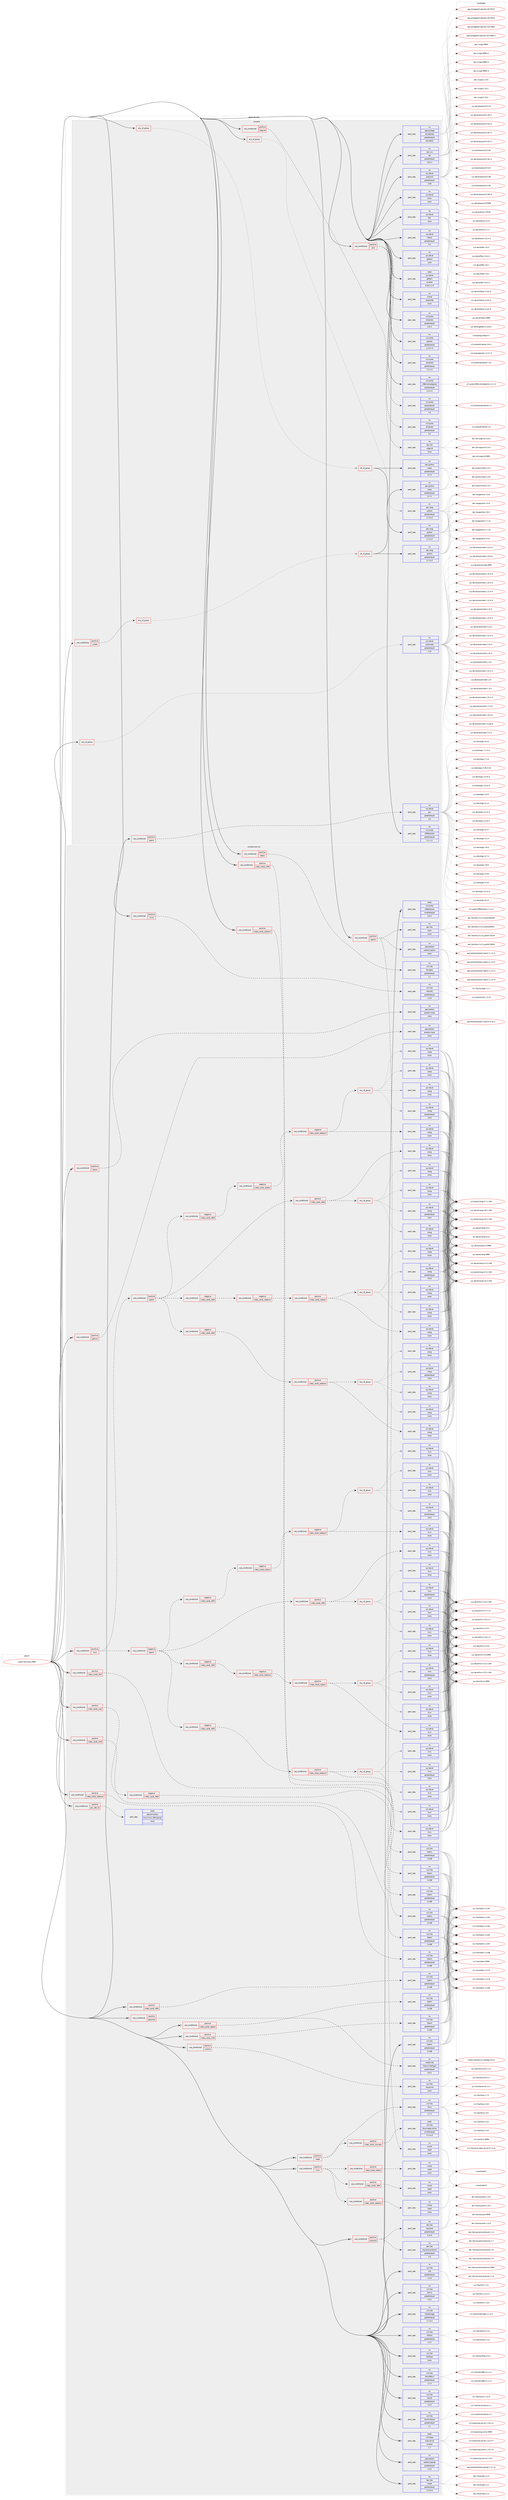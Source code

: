 digraph prolog {

# *************
# Graph options
# *************

newrank=true;
concentrate=true;
compound=true;
graph [rankdir=LR,fontname=Helvetica,fontsize=10,ranksep=1.5];#, ranksep=2.5, nodesep=0.2];
edge  [arrowhead=vee];
node  [fontname=Helvetica,fontsize=10];

# **********
# The ebuild
# **********

subgraph cluster_leftcol {
color=gray;
rank=same;
label=<<i>ebuild</i>>;
id [label="media-libs/mesa-9999", color=red, width=4, href="../media-libs/mesa-9999.svg"];
}

# ****************
# The dependencies
# ****************

subgraph cluster_midcol {
color=gray;
label=<<i>dependencies</i>>;
subgraph cluster_compile {
fillcolor="#eeeeee";
style=filled;
label=<<i>compile</i>>;
subgraph any5720 {
dependency368114 [label=<<TABLE BORDER="0" CELLBORDER="1" CELLSPACING="0" CELLPADDING="4"><TR><TD CELLPADDING="10">any_of_group</TD></TR></TABLE>>, shape=none, color=red];subgraph all146 {
dependency368115 [label=<<TABLE BORDER="0" CELLBORDER="1" CELLSPACING="0" CELLPADDING="4"><TR><TD CELLPADDING="10">all_of_group</TD></TR></TABLE>>, shape=none, color=red];subgraph pack271423 {
dependency368116 [label=<<TABLE BORDER="0" CELLBORDER="1" CELLSPACING="0" CELLPADDING="4" WIDTH="220"><TR><TD ROWSPAN="6" CELLPADDING="30">pack_dep</TD></TR><TR><TD WIDTH="110">no</TD></TR><TR><TD>dev-lang</TD></TR><TR><TD>python</TD></TR><TR><TD>greaterequal</TD></TR><TR><TD>2.7.5-r2</TD></TR></TABLE>>, shape=none, color=blue];
}
dependency368115:e -> dependency368116:w [weight=20,style="solid",arrowhead="inv"];
subgraph pack271424 {
dependency368117 [label=<<TABLE BORDER="0" CELLBORDER="1" CELLSPACING="0" CELLPADDING="4" WIDTH="220"><TR><TD ROWSPAN="6" CELLPADDING="30">pack_dep</TD></TR><TR><TD WIDTH="110">no</TD></TR><TR><TD>dev-python</TD></TR><TR><TD>mako</TD></TR><TR><TD>greaterequal</TD></TR><TR><TD>0.7.3</TD></TR></TABLE>>, shape=none, color=blue];
}
dependency368115:e -> dependency368117:w [weight=20,style="solid",arrowhead="inv"];
}
dependency368114:e -> dependency368115:w [weight=20,style="dotted",arrowhead="oinv"];
}
id:e -> dependency368114:w [weight=20,style="solid",arrowhead="vee"];
subgraph any5721 {
dependency368118 [label=<<TABLE BORDER="0" CELLBORDER="1" CELLSPACING="0" CELLPADDING="4"><TR><TD CELLPADDING="10">any_of_group</TD></TR></TABLE>>, shape=none, color=red];subgraph pack271425 {
dependency368119 [label=<<TABLE BORDER="0" CELLBORDER="1" CELLSPACING="0" CELLPADDING="4" WIDTH="220"><TR><TD ROWSPAN="6" CELLPADDING="30">pack_dep</TD></TR><TR><TD WIDTH="110">no</TD></TR><TR><TD>dev-lang</TD></TR><TR><TD>python</TD></TR><TR><TD>greaterequal</TD></TR><TR><TD>2.7.5-r2</TD></TR></TABLE>>, shape=none, color=blue];
}
dependency368118:e -> dependency368119:w [weight=20,style="dotted",arrowhead="oinv"];
}
id:e -> dependency368118:w [weight=20,style="solid",arrowhead="vee"];
subgraph any5722 {
dependency368120 [label=<<TABLE BORDER="0" CELLBORDER="1" CELLSPACING="0" CELLPADDING="4"><TR><TD CELLPADDING="10">any_of_group</TD></TR></TABLE>>, shape=none, color=red];subgraph pack271426 {
dependency368121 [label=<<TABLE BORDER="0" CELLBORDER="1" CELLSPACING="0" CELLPADDING="4" WIDTH="220"><TR><TD ROWSPAN="6" CELLPADDING="30">pack_dep</TD></TR><TR><TD WIDTH="110">no</TD></TR><TR><TD>sys-devel</TD></TR><TR><TD>automake</TD></TR><TR><TD>greaterequal</TD></TR><TR><TD>1.15</TD></TR></TABLE>>, shape=none, color=blue];
}
dependency368120:e -> dependency368121:w [weight=20,style="dotted",arrowhead="oinv"];
}
id:e -> dependency368120:w [weight=20,style="solid",arrowhead="vee"];
subgraph cond90828 {
dependency368122 [label=<<TABLE BORDER="0" CELLBORDER="1" CELLSPACING="0" CELLPADDING="4"><TR><TD ROWSPAN="3" CELLPADDING="10">use_conditional</TD></TR><TR><TD>positive</TD></TR><TR><TD>dri3</TD></TR></TABLE>>, shape=none, color=red];
subgraph pack271427 {
dependency368123 [label=<<TABLE BORDER="0" CELLBORDER="1" CELLSPACING="0" CELLPADDING="4" WIDTH="220"><TR><TD ROWSPAN="6" CELLPADDING="30">pack_dep</TD></TR><TR><TD WIDTH="110">no</TD></TR><TR><TD>x11-proto</TD></TR><TR><TD>dri3proto</TD></TR><TR><TD>greaterequal</TD></TR><TR><TD>1.0</TD></TR></TABLE>>, shape=none, color=blue];
}
dependency368122:e -> dependency368123:w [weight=20,style="dashed",arrowhead="vee"];
subgraph pack271428 {
dependency368124 [label=<<TABLE BORDER="0" CELLBORDER="1" CELLSPACING="0" CELLPADDING="4" WIDTH="220"><TR><TD ROWSPAN="6" CELLPADDING="30">pack_dep</TD></TR><TR><TD WIDTH="110">no</TD></TR><TR><TD>x11-proto</TD></TR><TR><TD>presentproto</TD></TR><TR><TD>greaterequal</TD></TR><TR><TD>1.0</TD></TR></TABLE>>, shape=none, color=blue];
}
dependency368122:e -> dependency368124:w [weight=20,style="dashed",arrowhead="vee"];
}
id:e -> dependency368122:w [weight=20,style="solid",arrowhead="vee"];
subgraph cond90829 {
dependency368125 [label=<<TABLE BORDER="0" CELLBORDER="1" CELLSPACING="0" CELLPADDING="4"><TR><TD ROWSPAN="3" CELLPADDING="10">use_conditional</TD></TR><TR><TD>positive</TD></TR><TR><TD>opencl</TD></TR></TABLE>>, shape=none, color=red];
subgraph pack271429 {
dependency368126 [label=<<TABLE BORDER="0" CELLBORDER="1" CELLSPACING="0" CELLPADDING="4" WIDTH="220"><TR><TD ROWSPAN="6" CELLPADDING="30">pack_dep</TD></TR><TR><TD WIDTH="110">no</TD></TR><TR><TD>sys-devel</TD></TR><TR><TD>gcc</TD></TR><TR><TD>greaterequal</TD></TR><TR><TD>4.6</TD></TR></TABLE>>, shape=none, color=blue];
}
dependency368125:e -> dependency368126:w [weight=20,style="dashed",arrowhead="vee"];
}
id:e -> dependency368125:w [weight=20,style="solid",arrowhead="vee"];
subgraph cond90830 {
dependency368127 [label=<<TABLE BORDER="0" CELLBORDER="1" CELLSPACING="0" CELLPADDING="4"><TR><TD ROWSPAN="3" CELLPADDING="10">use_conditional</TD></TR><TR><TD>positive</TD></TR><TR><TD>valgrind</TD></TR></TABLE>>, shape=none, color=red];
subgraph pack271430 {
dependency368128 [label=<<TABLE BORDER="0" CELLBORDER="1" CELLSPACING="0" CELLPADDING="4" WIDTH="220"><TR><TD ROWSPAN="6" CELLPADDING="30">pack_dep</TD></TR><TR><TD WIDTH="110">no</TD></TR><TR><TD>dev-util</TD></TR><TR><TD>valgrind</TD></TR><TR><TD>none</TD></TR><TR><TD></TD></TR></TABLE>>, shape=none, color=blue];
}
dependency368127:e -> dependency368128:w [weight=20,style="dashed",arrowhead="vee"];
}
id:e -> dependency368127:w [weight=20,style="solid",arrowhead="vee"];
subgraph cond90831 {
dependency368129 [label=<<TABLE BORDER="0" CELLBORDER="1" CELLSPACING="0" CELLPADDING="4"><TR><TD ROWSPAN="3" CELLPADDING="10">use_conditional</TD></TR><TR><TD>positive</TD></TR><TR><TD>vulkan</TD></TR></TABLE>>, shape=none, color=red];
subgraph any5723 {
dependency368130 [label=<<TABLE BORDER="0" CELLBORDER="1" CELLSPACING="0" CELLPADDING="4"><TR><TD CELLPADDING="10">any_of_group</TD></TR></TABLE>>, shape=none, color=red];subgraph all147 {
dependency368131 [label=<<TABLE BORDER="0" CELLBORDER="1" CELLSPACING="0" CELLPADDING="4"><TR><TD CELLPADDING="10">all_of_group</TD></TR></TABLE>>, shape=none, color=red];subgraph pack271431 {
dependency368132 [label=<<TABLE BORDER="0" CELLBORDER="1" CELLSPACING="0" CELLPADDING="4" WIDTH="220"><TR><TD ROWSPAN="6" CELLPADDING="30">pack_dep</TD></TR><TR><TD WIDTH="110">no</TD></TR><TR><TD>dev-lang</TD></TR><TR><TD>python</TD></TR><TR><TD>greaterequal</TD></TR><TR><TD>2.7.5-r2</TD></TR></TABLE>>, shape=none, color=blue];
}
dependency368131:e -> dependency368132:w [weight=20,style="solid",arrowhead="inv"];
subgraph pack271432 {
dependency368133 [label=<<TABLE BORDER="0" CELLBORDER="1" CELLSPACING="0" CELLPADDING="4" WIDTH="220"><TR><TD ROWSPAN="6" CELLPADDING="30">pack_dep</TD></TR><TR><TD WIDTH="110">no</TD></TR><TR><TD>dev-python</TD></TR><TR><TD>mako</TD></TR><TR><TD>greaterequal</TD></TR><TR><TD>0.7.3</TD></TR></TABLE>>, shape=none, color=blue];
}
dependency368131:e -> dependency368133:w [weight=20,style="solid",arrowhead="inv"];
}
dependency368130:e -> dependency368131:w [weight=20,style="dotted",arrowhead="oinv"];
}
dependency368129:e -> dependency368130:w [weight=20,style="dashed",arrowhead="vee"];
}
id:e -> dependency368129:w [weight=20,style="solid",arrowhead="vee"];
subgraph pack271433 {
dependency368134 [label=<<TABLE BORDER="0" CELLBORDER="1" CELLSPACING="0" CELLPADDING="4" WIDTH="220"><TR><TD ROWSPAN="6" CELLPADDING="30">pack_dep</TD></TR><TR><TD WIDTH="110">no</TD></TR><TR><TD>app-portage</TD></TR><TR><TD>elt-patches</TD></TR><TR><TD>greaterequal</TD></TR><TR><TD>20170422</TD></TR></TABLE>>, shape=none, color=blue];
}
id:e -> dependency368134:w [weight=20,style="solid",arrowhead="vee"];
subgraph pack271434 {
dependency368135 [label=<<TABLE BORDER="0" CELLBORDER="1" CELLSPACING="0" CELLPADDING="4" WIDTH="220"><TR><TD ROWSPAN="6" CELLPADDING="30">pack_dep</TD></TR><TR><TD WIDTH="110">no</TD></TR><TR><TD>dev-vcs</TD></TR><TR><TD>git</TD></TR><TR><TD>greaterequal</TD></TR><TR><TD>1.8.2.1</TD></TR></TABLE>>, shape=none, color=blue];
}
id:e -> dependency368135:w [weight=20,style="solid",arrowhead="vee"];
subgraph pack271435 {
dependency368136 [label=<<TABLE BORDER="0" CELLBORDER="1" CELLSPACING="0" CELLPADDING="4" WIDTH="220"><TR><TD ROWSPAN="6" CELLPADDING="30">pack_dep</TD></TR><TR><TD WIDTH="110">no</TD></TR><TR><TD>sys-devel</TD></TR><TR><TD>autoconf</TD></TR><TR><TD>greaterequal</TD></TR><TR><TD>2.69</TD></TR></TABLE>>, shape=none, color=blue];
}
id:e -> dependency368136:w [weight=20,style="solid",arrowhead="vee"];
subgraph pack271436 {
dependency368137 [label=<<TABLE BORDER="0" CELLBORDER="1" CELLSPACING="0" CELLPADDING="4" WIDTH="220"><TR><TD ROWSPAN="6" CELLPADDING="30">pack_dep</TD></TR><TR><TD WIDTH="110">no</TD></TR><TR><TD>sys-devel</TD></TR><TR><TD>bison</TD></TR><TR><TD>none</TD></TR><TR><TD></TD></TR></TABLE>>, shape=none, color=blue];
}
id:e -> dependency368137:w [weight=20,style="solid",arrowhead="vee"];
subgraph pack271437 {
dependency368138 [label=<<TABLE BORDER="0" CELLBORDER="1" CELLSPACING="0" CELLPADDING="4" WIDTH="220"><TR><TD ROWSPAN="6" CELLPADDING="30">pack_dep</TD></TR><TR><TD WIDTH="110">no</TD></TR><TR><TD>sys-devel</TD></TR><TR><TD>flex</TD></TR><TR><TD>none</TD></TR><TR><TD></TD></TR></TABLE>>, shape=none, color=blue];
}
id:e -> dependency368138:w [weight=20,style="solid",arrowhead="vee"];
subgraph pack271438 {
dependency368139 [label=<<TABLE BORDER="0" CELLBORDER="1" CELLSPACING="0" CELLPADDING="4" WIDTH="220"><TR><TD ROWSPAN="6" CELLPADDING="30">pack_dep</TD></TR><TR><TD WIDTH="110">no</TD></TR><TR><TD>sys-devel</TD></TR><TR><TD>gettext</TD></TR><TR><TD>none</TD></TR><TR><TD></TD></TR></TABLE>>, shape=none, color=blue];
}
id:e -> dependency368139:w [weight=20,style="solid",arrowhead="vee"];
subgraph pack271439 {
dependency368140 [label=<<TABLE BORDER="0" CELLBORDER="1" CELLSPACING="0" CELLPADDING="4" WIDTH="220"><TR><TD ROWSPAN="6" CELLPADDING="30">pack_dep</TD></TR><TR><TD WIDTH="110">no</TD></TR><TR><TD>sys-devel</TD></TR><TR><TD>libtool</TD></TR><TR><TD>greaterequal</TD></TR><TR><TD>2.4</TD></TR></TABLE>>, shape=none, color=blue];
}
id:e -> dependency368140:w [weight=20,style="solid",arrowhead="vee"];
subgraph pack271440 {
dependency368141 [label=<<TABLE BORDER="0" CELLBORDER="1" CELLSPACING="0" CELLPADDING="4" WIDTH="220"><TR><TD ROWSPAN="6" CELLPADDING="30">pack_dep</TD></TR><TR><TD WIDTH="110">no</TD></TR><TR><TD>virtual</TD></TR><TR><TD>pkgconfig</TD></TR><TR><TD>none</TD></TR><TR><TD></TD></TR></TABLE>>, shape=none, color=blue];
}
id:e -> dependency368141:w [weight=20,style="solid",arrowhead="vee"];
subgraph pack271441 {
dependency368142 [label=<<TABLE BORDER="0" CELLBORDER="1" CELLSPACING="0" CELLPADDING="4" WIDTH="220"><TR><TD ROWSPAN="6" CELLPADDING="30">pack_dep</TD></TR><TR><TD WIDTH="110">no</TD></TR><TR><TD>x11-proto</TD></TR><TR><TD>dri2proto</TD></TR><TR><TD>greaterequal</TD></TR><TR><TD>2.8-r1</TD></TR></TABLE>>, shape=none, color=blue];
}
id:e -> dependency368142:w [weight=20,style="solid",arrowhead="vee"];
subgraph pack271442 {
dependency368143 [label=<<TABLE BORDER="0" CELLBORDER="1" CELLSPACING="0" CELLPADDING="4" WIDTH="220"><TR><TD ROWSPAN="6" CELLPADDING="30">pack_dep</TD></TR><TR><TD WIDTH="110">no</TD></TR><TR><TD>x11-proto</TD></TR><TR><TD>glproto</TD></TR><TR><TD>greaterequal</TD></TR><TR><TD>1.4.17-r1</TD></TR></TABLE>>, shape=none, color=blue];
}
id:e -> dependency368143:w [weight=20,style="solid",arrowhead="vee"];
subgraph pack271443 {
dependency368144 [label=<<TABLE BORDER="0" CELLBORDER="1" CELLSPACING="0" CELLPADDING="4" WIDTH="220"><TR><TD ROWSPAN="6" CELLPADDING="30">pack_dep</TD></TR><TR><TD WIDTH="110">no</TD></TR><TR><TD>x11-proto</TD></TR><TR><TD>xextproto</TD></TR><TR><TD>greaterequal</TD></TR><TR><TD>7.2.1-r1</TD></TR></TABLE>>, shape=none, color=blue];
}
id:e -> dependency368144:w [weight=20,style="solid",arrowhead="vee"];
subgraph pack271444 {
dependency368145 [label=<<TABLE BORDER="0" CELLBORDER="1" CELLSPACING="0" CELLPADDING="4" WIDTH="220"><TR><TD ROWSPAN="6" CELLPADDING="30">pack_dep</TD></TR><TR><TD WIDTH="110">no</TD></TR><TR><TD>x11-proto</TD></TR><TR><TD>xf86driproto</TD></TR><TR><TD>greaterequal</TD></TR><TR><TD>2.1.1-r1</TD></TR></TABLE>>, shape=none, color=blue];
}
id:e -> dependency368145:w [weight=20,style="solid",arrowhead="vee"];
subgraph pack271445 {
dependency368146 [label=<<TABLE BORDER="0" CELLBORDER="1" CELLSPACING="0" CELLPADDING="4" WIDTH="220"><TR><TD ROWSPAN="6" CELLPADDING="30">pack_dep</TD></TR><TR><TD WIDTH="110">no</TD></TR><TR><TD>x11-proto</TD></TR><TR><TD>xf86vidmodeproto</TD></TR><TR><TD>greaterequal</TD></TR><TR><TD>2.3.1-r1</TD></TR></TABLE>>, shape=none, color=blue];
}
id:e -> dependency368146:w [weight=20,style="solid",arrowhead="vee"];
subgraph pack271446 {
dependency368147 [label=<<TABLE BORDER="0" CELLBORDER="1" CELLSPACING="0" CELLPADDING="4" WIDTH="220"><TR><TD ROWSPAN="6" CELLPADDING="30">pack_dep</TD></TR><TR><TD WIDTH="110">weak</TD></TR><TR><TD>sys-devel</TD></TR><TR><TD>gettext</TD></TR><TR><TD>smaller</TD></TR><TR><TD>0.18.1.1-r3</TD></TR></TABLE>>, shape=none, color=blue];
}
id:e -> dependency368147:w [weight=20,style="solid",arrowhead="vee"];
}
subgraph cluster_compileandrun {
fillcolor="#eeeeee";
style=filled;
label=<<i>compile and run</i>>;
subgraph cond90832 {
dependency368148 [label=<<TABLE BORDER="0" CELLBORDER="1" CELLSPACING="0" CELLPADDING="4"><TR><TD ROWSPAN="3" CELLPADDING="10">use_conditional</TD></TR><TR><TD>positive</TD></TR><TR><TD>abi_x86_32</TD></TR></TABLE>>, shape=none, color=red];
subgraph pack271447 {
dependency368149 [label=<<TABLE BORDER="0" CELLBORDER="1" CELLSPACING="0" CELLPADDING="4" WIDTH="220"><TR><TD ROWSPAN="6" CELLPADDING="30">pack_dep</TD></TR><TR><TD WIDTH="110">weak</TD></TR><TR><TD>app-emulation</TD></TR><TR><TD>emul-linux-x86-opengl</TD></TR><TR><TD>none</TD></TR><TR><TD></TD></TR></TABLE>>, shape=none, color=blue];
}
dependency368148:e -> dependency368149:w [weight=20,style="dashed",arrowhead="vee"];
}
id:e -> dependency368148:w [weight=20,style="solid",arrowhead="odotvee"];
subgraph cond90833 {
dependency368150 [label=<<TABLE BORDER="0" CELLBORDER="1" CELLSPACING="0" CELLPADDING="4"><TR><TD ROWSPAN="3" CELLPADDING="10">use_conditional</TD></TR><TR><TD>positive</TD></TR><TR><TD>classic</TD></TR></TABLE>>, shape=none, color=red];
subgraph pack271448 {
dependency368151 [label=<<TABLE BORDER="0" CELLBORDER="1" CELLSPACING="0" CELLPADDING="4" WIDTH="220"><TR><TD ROWSPAN="6" CELLPADDING="30">pack_dep</TD></TR><TR><TD WIDTH="110">no</TD></TR><TR><TD>app-eselect</TD></TR><TR><TD>eselect-mesa</TD></TR><TR><TD>none</TD></TR><TR><TD></TD></TR></TABLE>>, shape=none, color=blue];
}
dependency368150:e -> dependency368151:w [weight=20,style="dashed",arrowhead="vee"];
}
id:e -> dependency368150:w [weight=20,style="solid",arrowhead="odotvee"];
subgraph cond90834 {
dependency368152 [label=<<TABLE BORDER="0" CELLBORDER="1" CELLSPACING="0" CELLPADDING="4"><TR><TD ROWSPAN="3" CELLPADDING="10">use_conditional</TD></TR><TR><TD>positive</TD></TR><TR><TD>gallium</TD></TR></TABLE>>, shape=none, color=red];
subgraph pack271449 {
dependency368153 [label=<<TABLE BORDER="0" CELLBORDER="1" CELLSPACING="0" CELLPADDING="4" WIDTH="220"><TR><TD ROWSPAN="6" CELLPADDING="30">pack_dep</TD></TR><TR><TD WIDTH="110">no</TD></TR><TR><TD>app-eselect</TD></TR><TR><TD>eselect-mesa</TD></TR><TR><TD>none</TD></TR><TR><TD></TD></TR></TABLE>>, shape=none, color=blue];
}
dependency368152:e -> dependency368153:w [weight=20,style="dashed",arrowhead="vee"];
}
id:e -> dependency368152:w [weight=20,style="solid",arrowhead="odotvee"];
subgraph cond90835 {
dependency368154 [label=<<TABLE BORDER="0" CELLBORDER="1" CELLSPACING="0" CELLPADDING="4"><TR><TD ROWSPAN="3" CELLPADDING="10">use_conditional</TD></TR><TR><TD>positive</TD></TR><TR><TD>llvm</TD></TR></TABLE>>, shape=none, color=red];
subgraph cond90836 {
dependency368155 [label=<<TABLE BORDER="0" CELLBORDER="1" CELLSPACING="0" CELLPADDING="4"><TR><TD ROWSPAN="3" CELLPADDING="10">use_conditional</TD></TR><TR><TD>positive</TD></TR><TR><TD>opencl</TD></TR></TABLE>>, shape=none, color=red];
subgraph cond90837 {
dependency368156 [label=<<TABLE BORDER="0" CELLBORDER="1" CELLSPACING="0" CELLPADDING="4"><TR><TD ROWSPAN="3" CELLPADDING="10">use_conditional</TD></TR><TR><TD>positive</TD></TR><TR><TD>video_cards_r600</TD></TR></TABLE>>, shape=none, color=red];
subgraph any5724 {
dependency368157 [label=<<TABLE BORDER="0" CELLBORDER="1" CELLSPACING="0" CELLPADDING="4"><TR><TD CELLPADDING="10">any_of_group</TD></TR></TABLE>>, shape=none, color=red];subgraph pack271450 {
dependency368158 [label=<<TABLE BORDER="0" CELLBORDER="1" CELLSPACING="0" CELLPADDING="4" WIDTH="220"><TR><TD ROWSPAN="6" CELLPADDING="30">pack_dep</TD></TR><TR><TD WIDTH="110">no</TD></TR><TR><TD>sys-devel</TD></TR><TR><TD>clang</TD></TR><TR><TD>none</TD></TR><TR><TD></TD></TR></TABLE>>, shape=none, color=blue];
}
dependency368157:e -> dependency368158:w [weight=20,style="dotted",arrowhead="oinv"];
subgraph pack271451 {
dependency368159 [label=<<TABLE BORDER="0" CELLBORDER="1" CELLSPACING="0" CELLPADDING="4" WIDTH="220"><TR><TD ROWSPAN="6" CELLPADDING="30">pack_dep</TD></TR><TR><TD WIDTH="110">no</TD></TR><TR><TD>sys-devel</TD></TR><TR><TD>clang</TD></TR><TR><TD>none</TD></TR><TR><TD></TD></TR></TABLE>>, shape=none, color=blue];
}
dependency368157:e -> dependency368159:w [weight=20,style="dotted",arrowhead="oinv"];
subgraph pack271452 {
dependency368160 [label=<<TABLE BORDER="0" CELLBORDER="1" CELLSPACING="0" CELLPADDING="4" WIDTH="220"><TR><TD ROWSPAN="6" CELLPADDING="30">pack_dep</TD></TR><TR><TD WIDTH="110">no</TD></TR><TR><TD>sys-devel</TD></TR><TR><TD>clang</TD></TR><TR><TD>none</TD></TR><TR><TD></TD></TR></TABLE>>, shape=none, color=blue];
}
dependency368157:e -> dependency368160:w [weight=20,style="dotted",arrowhead="oinv"];
subgraph pack271453 {
dependency368161 [label=<<TABLE BORDER="0" CELLBORDER="1" CELLSPACING="0" CELLPADDING="4" WIDTH="220"><TR><TD ROWSPAN="6" CELLPADDING="30">pack_dep</TD></TR><TR><TD WIDTH="110">no</TD></TR><TR><TD>sys-devel</TD></TR><TR><TD>clang</TD></TR><TR><TD>greaterequal</TD></TR><TR><TD>3.9.0</TD></TR></TABLE>>, shape=none, color=blue];
}
dependency368157:e -> dependency368161:w [weight=20,style="dotted",arrowhead="oinv"];
}
dependency368156:e -> dependency368157:w [weight=20,style="dashed",arrowhead="vee"];
subgraph pack271454 {
dependency368162 [label=<<TABLE BORDER="0" CELLBORDER="1" CELLSPACING="0" CELLPADDING="4" WIDTH="220"><TR><TD ROWSPAN="6" CELLPADDING="30">pack_dep</TD></TR><TR><TD WIDTH="110">no</TD></TR><TR><TD>sys-devel</TD></TR><TR><TD>clang</TD></TR><TR><TD>none</TD></TR><TR><TD></TD></TR></TABLE>>, shape=none, color=blue];
}
dependency368156:e -> dependency368162:w [weight=20,style="dashed",arrowhead="vee"];
}
dependency368155:e -> dependency368156:w [weight=20,style="dashed",arrowhead="vee"];
subgraph cond90838 {
dependency368163 [label=<<TABLE BORDER="0" CELLBORDER="1" CELLSPACING="0" CELLPADDING="4"><TR><TD ROWSPAN="3" CELLPADDING="10">use_conditional</TD></TR><TR><TD>negative</TD></TR><TR><TD>video_cards_r600</TD></TR></TABLE>>, shape=none, color=red];
subgraph cond90839 {
dependency368164 [label=<<TABLE BORDER="0" CELLBORDER="1" CELLSPACING="0" CELLPADDING="4"><TR><TD ROWSPAN="3" CELLPADDING="10">use_conditional</TD></TR><TR><TD>positive</TD></TR><TR><TD>video_cards_radeonsi</TD></TR></TABLE>>, shape=none, color=red];
subgraph any5725 {
dependency368165 [label=<<TABLE BORDER="0" CELLBORDER="1" CELLSPACING="0" CELLPADDING="4"><TR><TD CELLPADDING="10">any_of_group</TD></TR></TABLE>>, shape=none, color=red];subgraph pack271455 {
dependency368166 [label=<<TABLE BORDER="0" CELLBORDER="1" CELLSPACING="0" CELLPADDING="4" WIDTH="220"><TR><TD ROWSPAN="6" CELLPADDING="30">pack_dep</TD></TR><TR><TD WIDTH="110">no</TD></TR><TR><TD>sys-devel</TD></TR><TR><TD>clang</TD></TR><TR><TD>none</TD></TR><TR><TD></TD></TR></TABLE>>, shape=none, color=blue];
}
dependency368165:e -> dependency368166:w [weight=20,style="dotted",arrowhead="oinv"];
subgraph pack271456 {
dependency368167 [label=<<TABLE BORDER="0" CELLBORDER="1" CELLSPACING="0" CELLPADDING="4" WIDTH="220"><TR><TD ROWSPAN="6" CELLPADDING="30">pack_dep</TD></TR><TR><TD WIDTH="110">no</TD></TR><TR><TD>sys-devel</TD></TR><TR><TD>clang</TD></TR><TR><TD>none</TD></TR><TR><TD></TD></TR></TABLE>>, shape=none, color=blue];
}
dependency368165:e -> dependency368167:w [weight=20,style="dotted",arrowhead="oinv"];
subgraph pack271457 {
dependency368168 [label=<<TABLE BORDER="0" CELLBORDER="1" CELLSPACING="0" CELLPADDING="4" WIDTH="220"><TR><TD ROWSPAN="6" CELLPADDING="30">pack_dep</TD></TR><TR><TD WIDTH="110">no</TD></TR><TR><TD>sys-devel</TD></TR><TR><TD>clang</TD></TR><TR><TD>none</TD></TR><TR><TD></TD></TR></TABLE>>, shape=none, color=blue];
}
dependency368165:e -> dependency368168:w [weight=20,style="dotted",arrowhead="oinv"];
subgraph pack271458 {
dependency368169 [label=<<TABLE BORDER="0" CELLBORDER="1" CELLSPACING="0" CELLPADDING="4" WIDTH="220"><TR><TD ROWSPAN="6" CELLPADDING="30">pack_dep</TD></TR><TR><TD WIDTH="110">no</TD></TR><TR><TD>sys-devel</TD></TR><TR><TD>clang</TD></TR><TR><TD>greaterequal</TD></TR><TR><TD>3.9.0</TD></TR></TABLE>>, shape=none, color=blue];
}
dependency368165:e -> dependency368169:w [weight=20,style="dotted",arrowhead="oinv"];
}
dependency368164:e -> dependency368165:w [weight=20,style="dashed",arrowhead="vee"];
subgraph pack271459 {
dependency368170 [label=<<TABLE BORDER="0" CELLBORDER="1" CELLSPACING="0" CELLPADDING="4" WIDTH="220"><TR><TD ROWSPAN="6" CELLPADDING="30">pack_dep</TD></TR><TR><TD WIDTH="110">no</TD></TR><TR><TD>sys-devel</TD></TR><TR><TD>clang</TD></TR><TR><TD>none</TD></TR><TR><TD></TD></TR></TABLE>>, shape=none, color=blue];
}
dependency368164:e -> dependency368170:w [weight=20,style="dashed",arrowhead="vee"];
}
dependency368163:e -> dependency368164:w [weight=20,style="dashed",arrowhead="vee"];
}
dependency368155:e -> dependency368163:w [weight=20,style="dashed",arrowhead="vee"];
subgraph cond90840 {
dependency368171 [label=<<TABLE BORDER="0" CELLBORDER="1" CELLSPACING="0" CELLPADDING="4"><TR><TD ROWSPAN="3" CELLPADDING="10">use_conditional</TD></TR><TR><TD>negative</TD></TR><TR><TD>video_cards_r600</TD></TR></TABLE>>, shape=none, color=red];
subgraph cond90841 {
dependency368172 [label=<<TABLE BORDER="0" CELLBORDER="1" CELLSPACING="0" CELLPADDING="4"><TR><TD ROWSPAN="3" CELLPADDING="10">use_conditional</TD></TR><TR><TD>negative</TD></TR><TR><TD>video_cards_radeonsi</TD></TR></TABLE>>, shape=none, color=red];
subgraph cond90842 {
dependency368173 [label=<<TABLE BORDER="0" CELLBORDER="1" CELLSPACING="0" CELLPADDING="4"><TR><TD ROWSPAN="3" CELLPADDING="10">use_conditional</TD></TR><TR><TD>positive</TD></TR><TR><TD>video_cards_radeon</TD></TR></TABLE>>, shape=none, color=red];
subgraph any5726 {
dependency368174 [label=<<TABLE BORDER="0" CELLBORDER="1" CELLSPACING="0" CELLPADDING="4"><TR><TD CELLPADDING="10">any_of_group</TD></TR></TABLE>>, shape=none, color=red];subgraph pack271460 {
dependency368175 [label=<<TABLE BORDER="0" CELLBORDER="1" CELLSPACING="0" CELLPADDING="4" WIDTH="220"><TR><TD ROWSPAN="6" CELLPADDING="30">pack_dep</TD></TR><TR><TD WIDTH="110">no</TD></TR><TR><TD>sys-devel</TD></TR><TR><TD>clang</TD></TR><TR><TD>none</TD></TR><TR><TD></TD></TR></TABLE>>, shape=none, color=blue];
}
dependency368174:e -> dependency368175:w [weight=20,style="dotted",arrowhead="oinv"];
subgraph pack271461 {
dependency368176 [label=<<TABLE BORDER="0" CELLBORDER="1" CELLSPACING="0" CELLPADDING="4" WIDTH="220"><TR><TD ROWSPAN="6" CELLPADDING="30">pack_dep</TD></TR><TR><TD WIDTH="110">no</TD></TR><TR><TD>sys-devel</TD></TR><TR><TD>clang</TD></TR><TR><TD>none</TD></TR><TR><TD></TD></TR></TABLE>>, shape=none, color=blue];
}
dependency368174:e -> dependency368176:w [weight=20,style="dotted",arrowhead="oinv"];
subgraph pack271462 {
dependency368177 [label=<<TABLE BORDER="0" CELLBORDER="1" CELLSPACING="0" CELLPADDING="4" WIDTH="220"><TR><TD ROWSPAN="6" CELLPADDING="30">pack_dep</TD></TR><TR><TD WIDTH="110">no</TD></TR><TR><TD>sys-devel</TD></TR><TR><TD>clang</TD></TR><TR><TD>none</TD></TR><TR><TD></TD></TR></TABLE>>, shape=none, color=blue];
}
dependency368174:e -> dependency368177:w [weight=20,style="dotted",arrowhead="oinv"];
subgraph pack271463 {
dependency368178 [label=<<TABLE BORDER="0" CELLBORDER="1" CELLSPACING="0" CELLPADDING="4" WIDTH="220"><TR><TD ROWSPAN="6" CELLPADDING="30">pack_dep</TD></TR><TR><TD WIDTH="110">no</TD></TR><TR><TD>sys-devel</TD></TR><TR><TD>clang</TD></TR><TR><TD>greaterequal</TD></TR><TR><TD>3.9.0</TD></TR></TABLE>>, shape=none, color=blue];
}
dependency368174:e -> dependency368178:w [weight=20,style="dotted",arrowhead="oinv"];
}
dependency368173:e -> dependency368174:w [weight=20,style="dashed",arrowhead="vee"];
subgraph pack271464 {
dependency368179 [label=<<TABLE BORDER="0" CELLBORDER="1" CELLSPACING="0" CELLPADDING="4" WIDTH="220"><TR><TD ROWSPAN="6" CELLPADDING="30">pack_dep</TD></TR><TR><TD WIDTH="110">no</TD></TR><TR><TD>sys-devel</TD></TR><TR><TD>clang</TD></TR><TR><TD>none</TD></TR><TR><TD></TD></TR></TABLE>>, shape=none, color=blue];
}
dependency368173:e -> dependency368179:w [weight=20,style="dashed",arrowhead="vee"];
}
dependency368172:e -> dependency368173:w [weight=20,style="dashed",arrowhead="vee"];
}
dependency368171:e -> dependency368172:w [weight=20,style="dashed",arrowhead="vee"];
}
dependency368155:e -> dependency368171:w [weight=20,style="dashed",arrowhead="vee"];
subgraph cond90843 {
dependency368180 [label=<<TABLE BORDER="0" CELLBORDER="1" CELLSPACING="0" CELLPADDING="4"><TR><TD ROWSPAN="3" CELLPADDING="10">use_conditional</TD></TR><TR><TD>negative</TD></TR><TR><TD>video_cards_r600</TD></TR></TABLE>>, shape=none, color=red];
subgraph cond90844 {
dependency368181 [label=<<TABLE BORDER="0" CELLBORDER="1" CELLSPACING="0" CELLPADDING="4"><TR><TD ROWSPAN="3" CELLPADDING="10">use_conditional</TD></TR><TR><TD>negative</TD></TR><TR><TD>video_cards_radeon</TD></TR></TABLE>>, shape=none, color=red];
subgraph cond90845 {
dependency368182 [label=<<TABLE BORDER="0" CELLBORDER="1" CELLSPACING="0" CELLPADDING="4"><TR><TD ROWSPAN="3" CELLPADDING="10">use_conditional</TD></TR><TR><TD>negative</TD></TR><TR><TD>video_cards_radeonsi</TD></TR></TABLE>>, shape=none, color=red];
subgraph any5727 {
dependency368183 [label=<<TABLE BORDER="0" CELLBORDER="1" CELLSPACING="0" CELLPADDING="4"><TR><TD CELLPADDING="10">any_of_group</TD></TR></TABLE>>, shape=none, color=red];subgraph pack271465 {
dependency368184 [label=<<TABLE BORDER="0" CELLBORDER="1" CELLSPACING="0" CELLPADDING="4" WIDTH="220"><TR><TD ROWSPAN="6" CELLPADDING="30">pack_dep</TD></TR><TR><TD WIDTH="110">no</TD></TR><TR><TD>sys-devel</TD></TR><TR><TD>clang</TD></TR><TR><TD>none</TD></TR><TR><TD></TD></TR></TABLE>>, shape=none, color=blue];
}
dependency368183:e -> dependency368184:w [weight=20,style="dotted",arrowhead="oinv"];
subgraph pack271466 {
dependency368185 [label=<<TABLE BORDER="0" CELLBORDER="1" CELLSPACING="0" CELLPADDING="4" WIDTH="220"><TR><TD ROWSPAN="6" CELLPADDING="30">pack_dep</TD></TR><TR><TD WIDTH="110">no</TD></TR><TR><TD>sys-devel</TD></TR><TR><TD>clang</TD></TR><TR><TD>none</TD></TR><TR><TD></TD></TR></TABLE>>, shape=none, color=blue];
}
dependency368183:e -> dependency368185:w [weight=20,style="dotted",arrowhead="oinv"];
subgraph pack271467 {
dependency368186 [label=<<TABLE BORDER="0" CELLBORDER="1" CELLSPACING="0" CELLPADDING="4" WIDTH="220"><TR><TD ROWSPAN="6" CELLPADDING="30">pack_dep</TD></TR><TR><TD WIDTH="110">no</TD></TR><TR><TD>sys-devel</TD></TR><TR><TD>clang</TD></TR><TR><TD>none</TD></TR><TR><TD></TD></TR></TABLE>>, shape=none, color=blue];
}
dependency368183:e -> dependency368186:w [weight=20,style="dotted",arrowhead="oinv"];
subgraph pack271468 {
dependency368187 [label=<<TABLE BORDER="0" CELLBORDER="1" CELLSPACING="0" CELLPADDING="4" WIDTH="220"><TR><TD ROWSPAN="6" CELLPADDING="30">pack_dep</TD></TR><TR><TD WIDTH="110">no</TD></TR><TR><TD>sys-devel</TD></TR><TR><TD>clang</TD></TR><TR><TD>greaterequal</TD></TR><TR><TD>3.9.0</TD></TR></TABLE>>, shape=none, color=blue];
}
dependency368183:e -> dependency368187:w [weight=20,style="dotted",arrowhead="oinv"];
}
dependency368182:e -> dependency368183:w [weight=20,style="dashed",arrowhead="vee"];
subgraph pack271469 {
dependency368188 [label=<<TABLE BORDER="0" CELLBORDER="1" CELLSPACING="0" CELLPADDING="4" WIDTH="220"><TR><TD ROWSPAN="6" CELLPADDING="30">pack_dep</TD></TR><TR><TD WIDTH="110">no</TD></TR><TR><TD>sys-devel</TD></TR><TR><TD>clang</TD></TR><TR><TD>none</TD></TR><TR><TD></TD></TR></TABLE>>, shape=none, color=blue];
}
dependency368182:e -> dependency368188:w [weight=20,style="dashed",arrowhead="vee"];
}
dependency368181:e -> dependency368182:w [weight=20,style="dashed",arrowhead="vee"];
}
dependency368180:e -> dependency368181:w [weight=20,style="dashed",arrowhead="vee"];
}
dependency368155:e -> dependency368180:w [weight=20,style="dashed",arrowhead="vee"];
}
dependency368154:e -> dependency368155:w [weight=20,style="dashed",arrowhead="vee"];
subgraph cond90846 {
dependency368189 [label=<<TABLE BORDER="0" CELLBORDER="1" CELLSPACING="0" CELLPADDING="4"><TR><TD ROWSPAN="3" CELLPADDING="10">use_conditional</TD></TR><TR><TD>negative</TD></TR><TR><TD>opencl</TD></TR></TABLE>>, shape=none, color=red];
subgraph cond90847 {
dependency368190 [label=<<TABLE BORDER="0" CELLBORDER="1" CELLSPACING="0" CELLPADDING="4"><TR><TD ROWSPAN="3" CELLPADDING="10">use_conditional</TD></TR><TR><TD>positive</TD></TR><TR><TD>video_cards_r600</TD></TR></TABLE>>, shape=none, color=red];
subgraph any5728 {
dependency368191 [label=<<TABLE BORDER="0" CELLBORDER="1" CELLSPACING="0" CELLPADDING="4"><TR><TD CELLPADDING="10">any_of_group</TD></TR></TABLE>>, shape=none, color=red];subgraph pack271470 {
dependency368192 [label=<<TABLE BORDER="0" CELLBORDER="1" CELLSPACING="0" CELLPADDING="4" WIDTH="220"><TR><TD ROWSPAN="6" CELLPADDING="30">pack_dep</TD></TR><TR><TD WIDTH="110">no</TD></TR><TR><TD>sys-devel</TD></TR><TR><TD>llvm</TD></TR><TR><TD>none</TD></TR><TR><TD></TD></TR></TABLE>>, shape=none, color=blue];
}
dependency368191:e -> dependency368192:w [weight=20,style="dotted",arrowhead="oinv"];
subgraph pack271471 {
dependency368193 [label=<<TABLE BORDER="0" CELLBORDER="1" CELLSPACING="0" CELLPADDING="4" WIDTH="220"><TR><TD ROWSPAN="6" CELLPADDING="30">pack_dep</TD></TR><TR><TD WIDTH="110">no</TD></TR><TR><TD>sys-devel</TD></TR><TR><TD>llvm</TD></TR><TR><TD>none</TD></TR><TR><TD></TD></TR></TABLE>>, shape=none, color=blue];
}
dependency368191:e -> dependency368193:w [weight=20,style="dotted",arrowhead="oinv"];
subgraph pack271472 {
dependency368194 [label=<<TABLE BORDER="0" CELLBORDER="1" CELLSPACING="0" CELLPADDING="4" WIDTH="220"><TR><TD ROWSPAN="6" CELLPADDING="30">pack_dep</TD></TR><TR><TD WIDTH="110">no</TD></TR><TR><TD>sys-devel</TD></TR><TR><TD>llvm</TD></TR><TR><TD>none</TD></TR><TR><TD></TD></TR></TABLE>>, shape=none, color=blue];
}
dependency368191:e -> dependency368194:w [weight=20,style="dotted",arrowhead="oinv"];
subgraph pack271473 {
dependency368195 [label=<<TABLE BORDER="0" CELLBORDER="1" CELLSPACING="0" CELLPADDING="4" WIDTH="220"><TR><TD ROWSPAN="6" CELLPADDING="30">pack_dep</TD></TR><TR><TD WIDTH="110">no</TD></TR><TR><TD>sys-devel</TD></TR><TR><TD>llvm</TD></TR><TR><TD>greaterequal</TD></TR><TR><TD>3.9.0</TD></TR></TABLE>>, shape=none, color=blue];
}
dependency368191:e -> dependency368195:w [weight=20,style="dotted",arrowhead="oinv"];
}
dependency368190:e -> dependency368191:w [weight=20,style="dashed",arrowhead="vee"];
subgraph pack271474 {
dependency368196 [label=<<TABLE BORDER="0" CELLBORDER="1" CELLSPACING="0" CELLPADDING="4" WIDTH="220"><TR><TD ROWSPAN="6" CELLPADDING="30">pack_dep</TD></TR><TR><TD WIDTH="110">no</TD></TR><TR><TD>sys-devel</TD></TR><TR><TD>llvm</TD></TR><TR><TD>none</TD></TR><TR><TD></TD></TR></TABLE>>, shape=none, color=blue];
}
dependency368190:e -> dependency368196:w [weight=20,style="dashed",arrowhead="vee"];
}
dependency368189:e -> dependency368190:w [weight=20,style="dashed",arrowhead="vee"];
subgraph cond90848 {
dependency368197 [label=<<TABLE BORDER="0" CELLBORDER="1" CELLSPACING="0" CELLPADDING="4"><TR><TD ROWSPAN="3" CELLPADDING="10">use_conditional</TD></TR><TR><TD>negative</TD></TR><TR><TD>video_cards_r600</TD></TR></TABLE>>, shape=none, color=red];
subgraph cond90849 {
dependency368198 [label=<<TABLE BORDER="0" CELLBORDER="1" CELLSPACING="0" CELLPADDING="4"><TR><TD ROWSPAN="3" CELLPADDING="10">use_conditional</TD></TR><TR><TD>positive</TD></TR><TR><TD>video_cards_radeonsi</TD></TR></TABLE>>, shape=none, color=red];
subgraph any5729 {
dependency368199 [label=<<TABLE BORDER="0" CELLBORDER="1" CELLSPACING="0" CELLPADDING="4"><TR><TD CELLPADDING="10">any_of_group</TD></TR></TABLE>>, shape=none, color=red];subgraph pack271475 {
dependency368200 [label=<<TABLE BORDER="0" CELLBORDER="1" CELLSPACING="0" CELLPADDING="4" WIDTH="220"><TR><TD ROWSPAN="6" CELLPADDING="30">pack_dep</TD></TR><TR><TD WIDTH="110">no</TD></TR><TR><TD>sys-devel</TD></TR><TR><TD>llvm</TD></TR><TR><TD>none</TD></TR><TR><TD></TD></TR></TABLE>>, shape=none, color=blue];
}
dependency368199:e -> dependency368200:w [weight=20,style="dotted",arrowhead="oinv"];
subgraph pack271476 {
dependency368201 [label=<<TABLE BORDER="0" CELLBORDER="1" CELLSPACING="0" CELLPADDING="4" WIDTH="220"><TR><TD ROWSPAN="6" CELLPADDING="30">pack_dep</TD></TR><TR><TD WIDTH="110">no</TD></TR><TR><TD>sys-devel</TD></TR><TR><TD>llvm</TD></TR><TR><TD>none</TD></TR><TR><TD></TD></TR></TABLE>>, shape=none, color=blue];
}
dependency368199:e -> dependency368201:w [weight=20,style="dotted",arrowhead="oinv"];
subgraph pack271477 {
dependency368202 [label=<<TABLE BORDER="0" CELLBORDER="1" CELLSPACING="0" CELLPADDING="4" WIDTH="220"><TR><TD ROWSPAN="6" CELLPADDING="30">pack_dep</TD></TR><TR><TD WIDTH="110">no</TD></TR><TR><TD>sys-devel</TD></TR><TR><TD>llvm</TD></TR><TR><TD>none</TD></TR><TR><TD></TD></TR></TABLE>>, shape=none, color=blue];
}
dependency368199:e -> dependency368202:w [weight=20,style="dotted",arrowhead="oinv"];
subgraph pack271478 {
dependency368203 [label=<<TABLE BORDER="0" CELLBORDER="1" CELLSPACING="0" CELLPADDING="4" WIDTH="220"><TR><TD ROWSPAN="6" CELLPADDING="30">pack_dep</TD></TR><TR><TD WIDTH="110">no</TD></TR><TR><TD>sys-devel</TD></TR><TR><TD>llvm</TD></TR><TR><TD>greaterequal</TD></TR><TR><TD>3.9.0</TD></TR></TABLE>>, shape=none, color=blue];
}
dependency368199:e -> dependency368203:w [weight=20,style="dotted",arrowhead="oinv"];
}
dependency368198:e -> dependency368199:w [weight=20,style="dashed",arrowhead="vee"];
subgraph pack271479 {
dependency368204 [label=<<TABLE BORDER="0" CELLBORDER="1" CELLSPACING="0" CELLPADDING="4" WIDTH="220"><TR><TD ROWSPAN="6" CELLPADDING="30">pack_dep</TD></TR><TR><TD WIDTH="110">no</TD></TR><TR><TD>sys-devel</TD></TR><TR><TD>llvm</TD></TR><TR><TD>none</TD></TR><TR><TD></TD></TR></TABLE>>, shape=none, color=blue];
}
dependency368198:e -> dependency368204:w [weight=20,style="dashed",arrowhead="vee"];
}
dependency368197:e -> dependency368198:w [weight=20,style="dashed",arrowhead="vee"];
}
dependency368189:e -> dependency368197:w [weight=20,style="dashed",arrowhead="vee"];
subgraph cond90850 {
dependency368205 [label=<<TABLE BORDER="0" CELLBORDER="1" CELLSPACING="0" CELLPADDING="4"><TR><TD ROWSPAN="3" CELLPADDING="10">use_conditional</TD></TR><TR><TD>negative</TD></TR><TR><TD>video_cards_r600</TD></TR></TABLE>>, shape=none, color=red];
subgraph cond90851 {
dependency368206 [label=<<TABLE BORDER="0" CELLBORDER="1" CELLSPACING="0" CELLPADDING="4"><TR><TD ROWSPAN="3" CELLPADDING="10">use_conditional</TD></TR><TR><TD>negative</TD></TR><TR><TD>video_cards_radeonsi</TD></TR></TABLE>>, shape=none, color=red];
subgraph cond90852 {
dependency368207 [label=<<TABLE BORDER="0" CELLBORDER="1" CELLSPACING="0" CELLPADDING="4"><TR><TD ROWSPAN="3" CELLPADDING="10">use_conditional</TD></TR><TR><TD>positive</TD></TR><TR><TD>video_cards_radeon</TD></TR></TABLE>>, shape=none, color=red];
subgraph any5730 {
dependency368208 [label=<<TABLE BORDER="0" CELLBORDER="1" CELLSPACING="0" CELLPADDING="4"><TR><TD CELLPADDING="10">any_of_group</TD></TR></TABLE>>, shape=none, color=red];subgraph pack271480 {
dependency368209 [label=<<TABLE BORDER="0" CELLBORDER="1" CELLSPACING="0" CELLPADDING="4" WIDTH="220"><TR><TD ROWSPAN="6" CELLPADDING="30">pack_dep</TD></TR><TR><TD WIDTH="110">no</TD></TR><TR><TD>sys-devel</TD></TR><TR><TD>llvm</TD></TR><TR><TD>none</TD></TR><TR><TD></TD></TR></TABLE>>, shape=none, color=blue];
}
dependency368208:e -> dependency368209:w [weight=20,style="dotted",arrowhead="oinv"];
subgraph pack271481 {
dependency368210 [label=<<TABLE BORDER="0" CELLBORDER="1" CELLSPACING="0" CELLPADDING="4" WIDTH="220"><TR><TD ROWSPAN="6" CELLPADDING="30">pack_dep</TD></TR><TR><TD WIDTH="110">no</TD></TR><TR><TD>sys-devel</TD></TR><TR><TD>llvm</TD></TR><TR><TD>none</TD></TR><TR><TD></TD></TR></TABLE>>, shape=none, color=blue];
}
dependency368208:e -> dependency368210:w [weight=20,style="dotted",arrowhead="oinv"];
subgraph pack271482 {
dependency368211 [label=<<TABLE BORDER="0" CELLBORDER="1" CELLSPACING="0" CELLPADDING="4" WIDTH="220"><TR><TD ROWSPAN="6" CELLPADDING="30">pack_dep</TD></TR><TR><TD WIDTH="110">no</TD></TR><TR><TD>sys-devel</TD></TR><TR><TD>llvm</TD></TR><TR><TD>none</TD></TR><TR><TD></TD></TR></TABLE>>, shape=none, color=blue];
}
dependency368208:e -> dependency368211:w [weight=20,style="dotted",arrowhead="oinv"];
subgraph pack271483 {
dependency368212 [label=<<TABLE BORDER="0" CELLBORDER="1" CELLSPACING="0" CELLPADDING="4" WIDTH="220"><TR><TD ROWSPAN="6" CELLPADDING="30">pack_dep</TD></TR><TR><TD WIDTH="110">no</TD></TR><TR><TD>sys-devel</TD></TR><TR><TD>llvm</TD></TR><TR><TD>greaterequal</TD></TR><TR><TD>3.9.0</TD></TR></TABLE>>, shape=none, color=blue];
}
dependency368208:e -> dependency368212:w [weight=20,style="dotted",arrowhead="oinv"];
}
dependency368207:e -> dependency368208:w [weight=20,style="dashed",arrowhead="vee"];
subgraph pack271484 {
dependency368213 [label=<<TABLE BORDER="0" CELLBORDER="1" CELLSPACING="0" CELLPADDING="4" WIDTH="220"><TR><TD ROWSPAN="6" CELLPADDING="30">pack_dep</TD></TR><TR><TD WIDTH="110">no</TD></TR><TR><TD>sys-devel</TD></TR><TR><TD>llvm</TD></TR><TR><TD>none</TD></TR><TR><TD></TD></TR></TABLE>>, shape=none, color=blue];
}
dependency368207:e -> dependency368213:w [weight=20,style="dashed",arrowhead="vee"];
}
dependency368206:e -> dependency368207:w [weight=20,style="dashed",arrowhead="vee"];
}
dependency368205:e -> dependency368206:w [weight=20,style="dashed",arrowhead="vee"];
}
dependency368189:e -> dependency368205:w [weight=20,style="dashed",arrowhead="vee"];
subgraph cond90853 {
dependency368214 [label=<<TABLE BORDER="0" CELLBORDER="1" CELLSPACING="0" CELLPADDING="4"><TR><TD ROWSPAN="3" CELLPADDING="10">use_conditional</TD></TR><TR><TD>negative</TD></TR><TR><TD>video_cards_r600</TD></TR></TABLE>>, shape=none, color=red];
subgraph cond90854 {
dependency368215 [label=<<TABLE BORDER="0" CELLBORDER="1" CELLSPACING="0" CELLPADDING="4"><TR><TD ROWSPAN="3" CELLPADDING="10">use_conditional</TD></TR><TR><TD>negative</TD></TR><TR><TD>video_cards_radeon</TD></TR></TABLE>>, shape=none, color=red];
subgraph cond90855 {
dependency368216 [label=<<TABLE BORDER="0" CELLBORDER="1" CELLSPACING="0" CELLPADDING="4"><TR><TD ROWSPAN="3" CELLPADDING="10">use_conditional</TD></TR><TR><TD>negative</TD></TR><TR><TD>video_cards_radeonsi</TD></TR></TABLE>>, shape=none, color=red];
subgraph any5731 {
dependency368217 [label=<<TABLE BORDER="0" CELLBORDER="1" CELLSPACING="0" CELLPADDING="4"><TR><TD CELLPADDING="10">any_of_group</TD></TR></TABLE>>, shape=none, color=red];subgraph pack271485 {
dependency368218 [label=<<TABLE BORDER="0" CELLBORDER="1" CELLSPACING="0" CELLPADDING="4" WIDTH="220"><TR><TD ROWSPAN="6" CELLPADDING="30">pack_dep</TD></TR><TR><TD WIDTH="110">no</TD></TR><TR><TD>sys-devel</TD></TR><TR><TD>llvm</TD></TR><TR><TD>none</TD></TR><TR><TD></TD></TR></TABLE>>, shape=none, color=blue];
}
dependency368217:e -> dependency368218:w [weight=20,style="dotted",arrowhead="oinv"];
subgraph pack271486 {
dependency368219 [label=<<TABLE BORDER="0" CELLBORDER="1" CELLSPACING="0" CELLPADDING="4" WIDTH="220"><TR><TD ROWSPAN="6" CELLPADDING="30">pack_dep</TD></TR><TR><TD WIDTH="110">no</TD></TR><TR><TD>sys-devel</TD></TR><TR><TD>llvm</TD></TR><TR><TD>none</TD></TR><TR><TD></TD></TR></TABLE>>, shape=none, color=blue];
}
dependency368217:e -> dependency368219:w [weight=20,style="dotted",arrowhead="oinv"];
subgraph pack271487 {
dependency368220 [label=<<TABLE BORDER="0" CELLBORDER="1" CELLSPACING="0" CELLPADDING="4" WIDTH="220"><TR><TD ROWSPAN="6" CELLPADDING="30">pack_dep</TD></TR><TR><TD WIDTH="110">no</TD></TR><TR><TD>sys-devel</TD></TR><TR><TD>llvm</TD></TR><TR><TD>none</TD></TR><TR><TD></TD></TR></TABLE>>, shape=none, color=blue];
}
dependency368217:e -> dependency368220:w [weight=20,style="dotted",arrowhead="oinv"];
subgraph pack271488 {
dependency368221 [label=<<TABLE BORDER="0" CELLBORDER="1" CELLSPACING="0" CELLPADDING="4" WIDTH="220"><TR><TD ROWSPAN="6" CELLPADDING="30">pack_dep</TD></TR><TR><TD WIDTH="110">no</TD></TR><TR><TD>sys-devel</TD></TR><TR><TD>llvm</TD></TR><TR><TD>greaterequal</TD></TR><TR><TD>3.9.0</TD></TR></TABLE>>, shape=none, color=blue];
}
dependency368217:e -> dependency368221:w [weight=20,style="dotted",arrowhead="oinv"];
}
dependency368216:e -> dependency368217:w [weight=20,style="dashed",arrowhead="vee"];
subgraph pack271489 {
dependency368222 [label=<<TABLE BORDER="0" CELLBORDER="1" CELLSPACING="0" CELLPADDING="4" WIDTH="220"><TR><TD ROWSPAN="6" CELLPADDING="30">pack_dep</TD></TR><TR><TD WIDTH="110">no</TD></TR><TR><TD>sys-devel</TD></TR><TR><TD>llvm</TD></TR><TR><TD>none</TD></TR><TR><TD></TD></TR></TABLE>>, shape=none, color=blue];
}
dependency368216:e -> dependency368222:w [weight=20,style="dashed",arrowhead="vee"];
}
dependency368215:e -> dependency368216:w [weight=20,style="dashed",arrowhead="vee"];
}
dependency368214:e -> dependency368215:w [weight=20,style="dashed",arrowhead="vee"];
}
dependency368189:e -> dependency368214:w [weight=20,style="dashed",arrowhead="vee"];
}
dependency368154:e -> dependency368189:w [weight=20,style="dashed",arrowhead="vee"];
}
id:e -> dependency368154:w [weight=20,style="solid",arrowhead="odotvee"];
subgraph cond90856 {
dependency368223 [label=<<TABLE BORDER="0" CELLBORDER="1" CELLSPACING="0" CELLPADDING="4"><TR><TD ROWSPAN="3" CELLPADDING="10">use_conditional</TD></TR><TR><TD>positive</TD></TR><TR><TD>llvm</TD></TR></TABLE>>, shape=none, color=red];
subgraph cond90857 {
dependency368224 [label=<<TABLE BORDER="0" CELLBORDER="1" CELLSPACING="0" CELLPADDING="4"><TR><TD ROWSPAN="3" CELLPADDING="10">use_conditional</TD></TR><TR><TD>positive</TD></TR><TR><TD>video_cards_radeonsi</TD></TR></TABLE>>, shape=none, color=red];
subgraph pack271490 {
dependency368225 [label=<<TABLE BORDER="0" CELLBORDER="1" CELLSPACING="0" CELLPADDING="4" WIDTH="220"><TR><TD ROWSPAN="6" CELLPADDING="30">pack_dep</TD></TR><TR><TD WIDTH="110">no</TD></TR><TR><TD>virtual</TD></TR><TR><TD>libelf</TD></TR><TR><TD>none</TD></TR><TR><TD></TD></TR></TABLE>>, shape=none, color=blue];
}
dependency368224:e -> dependency368225:w [weight=20,style="dashed",arrowhead="vee"];
}
dependency368223:e -> dependency368224:w [weight=20,style="dashed",arrowhead="vee"];
subgraph cond90858 {
dependency368226 [label=<<TABLE BORDER="0" CELLBORDER="1" CELLSPACING="0" CELLPADDING="4"><TR><TD ROWSPAN="3" CELLPADDING="10">use_conditional</TD></TR><TR><TD>positive</TD></TR><TR><TD>video_cards_r600</TD></TR></TABLE>>, shape=none, color=red];
subgraph pack271491 {
dependency368227 [label=<<TABLE BORDER="0" CELLBORDER="1" CELLSPACING="0" CELLPADDING="4" WIDTH="220"><TR><TD ROWSPAN="6" CELLPADDING="30">pack_dep</TD></TR><TR><TD WIDTH="110">no</TD></TR><TR><TD>virtual</TD></TR><TR><TD>libelf</TD></TR><TR><TD>none</TD></TR><TR><TD></TD></TR></TABLE>>, shape=none, color=blue];
}
dependency368226:e -> dependency368227:w [weight=20,style="dashed",arrowhead="vee"];
}
dependency368223:e -> dependency368226:w [weight=20,style="dashed",arrowhead="vee"];
subgraph cond90859 {
dependency368228 [label=<<TABLE BORDER="0" CELLBORDER="1" CELLSPACING="0" CELLPADDING="4"><TR><TD ROWSPAN="3" CELLPADDING="10">use_conditional</TD></TR><TR><TD>positive</TD></TR><TR><TD>video_cards_radeon</TD></TR></TABLE>>, shape=none, color=red];
subgraph pack271492 {
dependency368229 [label=<<TABLE BORDER="0" CELLBORDER="1" CELLSPACING="0" CELLPADDING="4" WIDTH="220"><TR><TD ROWSPAN="6" CELLPADDING="30">pack_dep</TD></TR><TR><TD WIDTH="110">no</TD></TR><TR><TD>virtual</TD></TR><TR><TD>libelf</TD></TR><TR><TD>none</TD></TR><TR><TD></TD></TR></TABLE>>, shape=none, color=blue];
}
dependency368228:e -> dependency368229:w [weight=20,style="dashed",arrowhead="vee"];
}
dependency368223:e -> dependency368228:w [weight=20,style="dashed",arrowhead="vee"];
}
id:e -> dependency368223:w [weight=20,style="solid",arrowhead="odotvee"];
subgraph cond90860 {
dependency368230 [label=<<TABLE BORDER="0" CELLBORDER="1" CELLSPACING="0" CELLPADDING="4"><TR><TD ROWSPAN="3" CELLPADDING="10">use_conditional</TD></TR><TR><TD>positive</TD></TR><TR><TD>opencl</TD></TR></TABLE>>, shape=none, color=red];
subgraph pack271493 {
dependency368231 [label=<<TABLE BORDER="0" CELLBORDER="1" CELLSPACING="0" CELLPADDING="4" WIDTH="220"><TR><TD ROWSPAN="6" CELLPADDING="30">pack_dep</TD></TR><TR><TD WIDTH="110">no</TD></TR><TR><TD>app-eselect</TD></TR><TR><TD>eselect-opencl</TD></TR><TR><TD>none</TD></TR><TR><TD></TD></TR></TABLE>>, shape=none, color=blue];
}
dependency368230:e -> dependency368231:w [weight=20,style="dashed",arrowhead="vee"];
subgraph pack271494 {
dependency368232 [label=<<TABLE BORDER="0" CELLBORDER="1" CELLSPACING="0" CELLPADDING="4" WIDTH="220"><TR><TD ROWSPAN="6" CELLPADDING="30">pack_dep</TD></TR><TR><TD WIDTH="110">no</TD></TR><TR><TD>dev-libs</TD></TR><TR><TD>libclc</TD></TR><TR><TD>none</TD></TR><TR><TD></TD></TR></TABLE>>, shape=none, color=blue];
}
dependency368230:e -> dependency368232:w [weight=20,style="dashed",arrowhead="vee"];
subgraph pack271495 {
dependency368233 [label=<<TABLE BORDER="0" CELLBORDER="1" CELLSPACING="0" CELLPADDING="4" WIDTH="220"><TR><TD ROWSPAN="6" CELLPADDING="30">pack_dep</TD></TR><TR><TD WIDTH="110">no</TD></TR><TR><TD>virtual</TD></TR><TR><TD>libelf</TD></TR><TR><TD>none</TD></TR><TR><TD></TD></TR></TABLE>>, shape=none, color=blue];
}
dependency368230:e -> dependency368233:w [weight=20,style="dashed",arrowhead="vee"];
}
id:e -> dependency368230:w [weight=20,style="solid",arrowhead="odotvee"];
subgraph cond90861 {
dependency368234 [label=<<TABLE BORDER="0" CELLBORDER="1" CELLSPACING="0" CELLPADDING="4"><TR><TD ROWSPAN="3" CELLPADDING="10">use_conditional</TD></TR><TR><TD>positive</TD></TR><TR><TD>openmax</TD></TR></TABLE>>, shape=none, color=red];
subgraph pack271496 {
dependency368235 [label=<<TABLE BORDER="0" CELLBORDER="1" CELLSPACING="0" CELLPADDING="4" WIDTH="220"><TR><TD ROWSPAN="6" CELLPADDING="30">pack_dep</TD></TR><TR><TD WIDTH="110">no</TD></TR><TR><TD>media-libs</TD></TR><TR><TD>libomxil-bellagio</TD></TR><TR><TD>greaterequal</TD></TR><TR><TD>0.9.3</TD></TR></TABLE>>, shape=none, color=blue];
}
dependency368234:e -> dependency368235:w [weight=20,style="dashed",arrowhead="vee"];
}
id:e -> dependency368234:w [weight=20,style="solid",arrowhead="odotvee"];
subgraph cond90862 {
dependency368236 [label=<<TABLE BORDER="0" CELLBORDER="1" CELLSPACING="0" CELLPADDING="4"><TR><TD ROWSPAN="3" CELLPADDING="10">use_conditional</TD></TR><TR><TD>positive</TD></TR><TR><TD>unwind</TD></TR></TABLE>>, shape=none, color=red];
subgraph pack271497 {
dependency368237 [label=<<TABLE BORDER="0" CELLBORDER="1" CELLSPACING="0" CELLPADDING="4" WIDTH="220"><TR><TD ROWSPAN="6" CELLPADDING="30">pack_dep</TD></TR><TR><TD WIDTH="110">no</TD></TR><TR><TD>sys-libs</TD></TR><TR><TD>libunwind</TD></TR><TR><TD>none</TD></TR><TR><TD></TD></TR></TABLE>>, shape=none, color=blue];
}
dependency368236:e -> dependency368237:w [weight=20,style="dashed",arrowhead="vee"];
}
id:e -> dependency368236:w [weight=20,style="solid",arrowhead="odotvee"];
subgraph cond90863 {
dependency368238 [label=<<TABLE BORDER="0" CELLBORDER="1" CELLSPACING="0" CELLPADDING="4"><TR><TD ROWSPAN="3" CELLPADDING="10">use_conditional</TD></TR><TR><TD>positive</TD></TR><TR><TD>vaapi</TD></TR></TABLE>>, shape=none, color=red];
subgraph pack271498 {
dependency368239 [label=<<TABLE BORDER="0" CELLBORDER="1" CELLSPACING="0" CELLPADDING="4" WIDTH="220"><TR><TD ROWSPAN="6" CELLPADDING="30">pack_dep</TD></TR><TR><TD WIDTH="110">no</TD></TR><TR><TD>x11-libs</TD></TR><TR><TD>libva</TD></TR><TR><TD>greaterequal</TD></TR><TR><TD>1.7.3</TD></TR></TABLE>>, shape=none, color=blue];
}
dependency368238:e -> dependency368239:w [weight=20,style="dashed",arrowhead="vee"];
subgraph cond90864 {
dependency368240 [label=<<TABLE BORDER="0" CELLBORDER="1" CELLSPACING="0" CELLPADDING="4"><TR><TD ROWSPAN="3" CELLPADDING="10">use_conditional</TD></TR><TR><TD>positive</TD></TR><TR><TD>video_cards_nouveau</TD></TR></TABLE>>, shape=none, color=red];
subgraph pack271499 {
dependency368241 [label=<<TABLE BORDER="0" CELLBORDER="1" CELLSPACING="0" CELLPADDING="4" WIDTH="220"><TR><TD ROWSPAN="6" CELLPADDING="30">pack_dep</TD></TR><TR><TD WIDTH="110">weak</TD></TR><TR><TD>x11-libs</TD></TR><TR><TD>libva-vdpau-driver</TD></TR><TR><TD>smallerequal</TD></TR><TR><TD>0.7.4-r3</TD></TR></TABLE>>, shape=none, color=blue];
}
dependency368240:e -> dependency368241:w [weight=20,style="dashed",arrowhead="vee"];
}
dependency368238:e -> dependency368240:w [weight=20,style="dashed",arrowhead="vee"];
}
id:e -> dependency368238:w [weight=20,style="solid",arrowhead="odotvee"];
subgraph cond90865 {
dependency368242 [label=<<TABLE BORDER="0" CELLBORDER="1" CELLSPACING="0" CELLPADDING="4"><TR><TD ROWSPAN="3" CELLPADDING="10">use_conditional</TD></TR><TR><TD>positive</TD></TR><TR><TD>vdpau</TD></TR></TABLE>>, shape=none, color=red];
subgraph pack271500 {
dependency368243 [label=<<TABLE BORDER="0" CELLBORDER="1" CELLSPACING="0" CELLPADDING="4" WIDTH="220"><TR><TD ROWSPAN="6" CELLPADDING="30">pack_dep</TD></TR><TR><TD WIDTH="110">no</TD></TR><TR><TD>x11-libs</TD></TR><TR><TD>libvdpau</TD></TR><TR><TD>greaterequal</TD></TR><TR><TD>1.1</TD></TR></TABLE>>, shape=none, color=blue];
}
dependency368242:e -> dependency368243:w [weight=20,style="dashed",arrowhead="vee"];
}
id:e -> dependency368242:w [weight=20,style="solid",arrowhead="odotvee"];
subgraph cond90866 {
dependency368244 [label=<<TABLE BORDER="0" CELLBORDER="1" CELLSPACING="0" CELLPADDING="4"><TR><TD ROWSPAN="3" CELLPADDING="10">use_conditional</TD></TR><TR><TD>positive</TD></TR><TR><TD>video_cards_i915</TD></TR></TABLE>>, shape=none, color=red];
subgraph pack271501 {
dependency368245 [label=<<TABLE BORDER="0" CELLBORDER="1" CELLSPACING="0" CELLPADDING="4" WIDTH="220"><TR><TD ROWSPAN="6" CELLPADDING="30">pack_dep</TD></TR><TR><TD WIDTH="110">no</TD></TR><TR><TD>x11-libs</TD></TR><TR><TD>libdrm</TD></TR><TR><TD>greaterequal</TD></TR><TR><TD>2.4.88</TD></TR></TABLE>>, shape=none, color=blue];
}
dependency368244:e -> dependency368245:w [weight=20,style="dashed",arrowhead="vee"];
}
id:e -> dependency368244:w [weight=20,style="solid",arrowhead="odotvee"];
subgraph cond90867 {
dependency368246 [label=<<TABLE BORDER="0" CELLBORDER="1" CELLSPACING="0" CELLPADDING="4"><TR><TD ROWSPAN="3" CELLPADDING="10">use_conditional</TD></TR><TR><TD>positive</TD></TR><TR><TD>video_cards_intel</TD></TR></TABLE>>, shape=none, color=red];
subgraph cond90868 {
dependency368247 [label=<<TABLE BORDER="0" CELLBORDER="1" CELLSPACING="0" CELLPADDING="4"><TR><TD ROWSPAN="3" CELLPADDING="10">use_conditional</TD></TR><TR><TD>negative</TD></TR><TR><TD>video_cards_i965</TD></TR></TABLE>>, shape=none, color=red];
subgraph pack271502 {
dependency368248 [label=<<TABLE BORDER="0" CELLBORDER="1" CELLSPACING="0" CELLPADDING="4" WIDTH="220"><TR><TD ROWSPAN="6" CELLPADDING="30">pack_dep</TD></TR><TR><TD WIDTH="110">no</TD></TR><TR><TD>x11-libs</TD></TR><TR><TD>libdrm</TD></TR><TR><TD>greaterequal</TD></TR><TR><TD>2.4.88</TD></TR></TABLE>>, shape=none, color=blue];
}
dependency368247:e -> dependency368248:w [weight=20,style="dashed",arrowhead="vee"];
}
dependency368246:e -> dependency368247:w [weight=20,style="dashed",arrowhead="vee"];
}
id:e -> dependency368246:w [weight=20,style="solid",arrowhead="odotvee"];
subgraph cond90869 {
dependency368249 [label=<<TABLE BORDER="0" CELLBORDER="1" CELLSPACING="0" CELLPADDING="4"><TR><TD ROWSPAN="3" CELLPADDING="10">use_conditional</TD></TR><TR><TD>positive</TD></TR><TR><TD>video_cards_r100</TD></TR></TABLE>>, shape=none, color=red];
subgraph pack271503 {
dependency368250 [label=<<TABLE BORDER="0" CELLBORDER="1" CELLSPACING="0" CELLPADDING="4" WIDTH="220"><TR><TD ROWSPAN="6" CELLPADDING="30">pack_dep</TD></TR><TR><TD WIDTH="110">no</TD></TR><TR><TD>x11-libs</TD></TR><TR><TD>libdrm</TD></TR><TR><TD>greaterequal</TD></TR><TR><TD>2.4.88</TD></TR></TABLE>>, shape=none, color=blue];
}
dependency368249:e -> dependency368250:w [weight=20,style="dashed",arrowhead="vee"];
}
id:e -> dependency368249:w [weight=20,style="solid",arrowhead="odotvee"];
subgraph cond90870 {
dependency368251 [label=<<TABLE BORDER="0" CELLBORDER="1" CELLSPACING="0" CELLPADDING="4"><TR><TD ROWSPAN="3" CELLPADDING="10">use_conditional</TD></TR><TR><TD>positive</TD></TR><TR><TD>video_cards_r200</TD></TR></TABLE>>, shape=none, color=red];
subgraph pack271504 {
dependency368252 [label=<<TABLE BORDER="0" CELLBORDER="1" CELLSPACING="0" CELLPADDING="4" WIDTH="220"><TR><TD ROWSPAN="6" CELLPADDING="30">pack_dep</TD></TR><TR><TD WIDTH="110">no</TD></TR><TR><TD>x11-libs</TD></TR><TR><TD>libdrm</TD></TR><TR><TD>greaterequal</TD></TR><TR><TD>2.4.88</TD></TR></TABLE>>, shape=none, color=blue];
}
dependency368251:e -> dependency368252:w [weight=20,style="dashed",arrowhead="vee"];
}
id:e -> dependency368251:w [weight=20,style="solid",arrowhead="odotvee"];
subgraph cond90871 {
dependency368253 [label=<<TABLE BORDER="0" CELLBORDER="1" CELLSPACING="0" CELLPADDING="4"><TR><TD ROWSPAN="3" CELLPADDING="10">use_conditional</TD></TR><TR><TD>positive</TD></TR><TR><TD>video_cards_r300</TD></TR></TABLE>>, shape=none, color=red];
subgraph pack271505 {
dependency368254 [label=<<TABLE BORDER="0" CELLBORDER="1" CELLSPACING="0" CELLPADDING="4" WIDTH="220"><TR><TD ROWSPAN="6" CELLPADDING="30">pack_dep</TD></TR><TR><TD WIDTH="110">no</TD></TR><TR><TD>x11-libs</TD></TR><TR><TD>libdrm</TD></TR><TR><TD>greaterequal</TD></TR><TR><TD>2.4.88</TD></TR></TABLE>>, shape=none, color=blue];
}
dependency368253:e -> dependency368254:w [weight=20,style="dashed",arrowhead="vee"];
}
id:e -> dependency368253:w [weight=20,style="solid",arrowhead="odotvee"];
subgraph cond90872 {
dependency368255 [label=<<TABLE BORDER="0" CELLBORDER="1" CELLSPACING="0" CELLPADDING="4"><TR><TD ROWSPAN="3" CELLPADDING="10">use_conditional</TD></TR><TR><TD>positive</TD></TR><TR><TD>video_cards_r600</TD></TR></TABLE>>, shape=none, color=red];
subgraph pack271506 {
dependency368256 [label=<<TABLE BORDER="0" CELLBORDER="1" CELLSPACING="0" CELLPADDING="4" WIDTH="220"><TR><TD ROWSPAN="6" CELLPADDING="30">pack_dep</TD></TR><TR><TD WIDTH="110">no</TD></TR><TR><TD>x11-libs</TD></TR><TR><TD>libdrm</TD></TR><TR><TD>greaterequal</TD></TR><TR><TD>2.4.88</TD></TR></TABLE>>, shape=none, color=blue];
}
dependency368255:e -> dependency368256:w [weight=20,style="dashed",arrowhead="vee"];
}
id:e -> dependency368255:w [weight=20,style="solid",arrowhead="odotvee"];
subgraph cond90873 {
dependency368257 [label=<<TABLE BORDER="0" CELLBORDER="1" CELLSPACING="0" CELLPADDING="4"><TR><TD ROWSPAN="3" CELLPADDING="10">use_conditional</TD></TR><TR><TD>positive</TD></TR><TR><TD>video_cards_radeon</TD></TR></TABLE>>, shape=none, color=red];
subgraph pack271507 {
dependency368258 [label=<<TABLE BORDER="0" CELLBORDER="1" CELLSPACING="0" CELLPADDING="4" WIDTH="220"><TR><TD ROWSPAN="6" CELLPADDING="30">pack_dep</TD></TR><TR><TD WIDTH="110">no</TD></TR><TR><TD>x11-libs</TD></TR><TR><TD>libdrm</TD></TR><TR><TD>greaterequal</TD></TR><TR><TD>2.4.88</TD></TR></TABLE>>, shape=none, color=blue];
}
dependency368257:e -> dependency368258:w [weight=20,style="dashed",arrowhead="vee"];
}
id:e -> dependency368257:w [weight=20,style="solid",arrowhead="odotvee"];
subgraph cond90874 {
dependency368259 [label=<<TABLE BORDER="0" CELLBORDER="1" CELLSPACING="0" CELLPADDING="4"><TR><TD ROWSPAN="3" CELLPADDING="10">use_conditional</TD></TR><TR><TD>positive</TD></TR><TR><TD>video_cards_radeonsi</TD></TR></TABLE>>, shape=none, color=red];
subgraph pack271508 {
dependency368260 [label=<<TABLE BORDER="0" CELLBORDER="1" CELLSPACING="0" CELLPADDING="4" WIDTH="220"><TR><TD ROWSPAN="6" CELLPADDING="30">pack_dep</TD></TR><TR><TD WIDTH="110">no</TD></TR><TR><TD>x11-libs</TD></TR><TR><TD>libdrm</TD></TR><TR><TD>greaterequal</TD></TR><TR><TD>2.4.88</TD></TR></TABLE>>, shape=none, color=blue];
}
dependency368259:e -> dependency368260:w [weight=20,style="dashed",arrowhead="vee"];
}
id:e -> dependency368259:w [weight=20,style="solid",arrowhead="odotvee"];
subgraph cond90875 {
dependency368261 [label=<<TABLE BORDER="0" CELLBORDER="1" CELLSPACING="0" CELLPADDING="4"><TR><TD ROWSPAN="3" CELLPADDING="10">use_conditional</TD></TR><TR><TD>positive</TD></TR><TR><TD>video_cards_radeonsi</TD></TR></TABLE>>, shape=none, color=red];
subgraph pack271509 {
dependency368262 [label=<<TABLE BORDER="0" CELLBORDER="1" CELLSPACING="0" CELLPADDING="4" WIDTH="220"><TR><TD ROWSPAN="6" CELLPADDING="30">pack_dep</TD></TR><TR><TD WIDTH="110">no</TD></TR><TR><TD>x11-libs</TD></TR><TR><TD>libdrm</TD></TR><TR><TD>greaterequal</TD></TR><TR><TD>2.4.88</TD></TR></TABLE>>, shape=none, color=blue];
}
dependency368261:e -> dependency368262:w [weight=20,style="dashed",arrowhead="vee"];
}
id:e -> dependency368261:w [weight=20,style="solid",arrowhead="odotvee"];
subgraph cond90876 {
dependency368263 [label=<<TABLE BORDER="0" CELLBORDER="1" CELLSPACING="0" CELLPADDING="4"><TR><TD ROWSPAN="3" CELLPADDING="10">use_conditional</TD></TR><TR><TD>positive</TD></TR><TR><TD>wayland</TD></TR></TABLE>>, shape=none, color=red];
subgraph pack271510 {
dependency368264 [label=<<TABLE BORDER="0" CELLBORDER="1" CELLSPACING="0" CELLPADDING="4" WIDTH="220"><TR><TD ROWSPAN="6" CELLPADDING="30">pack_dep</TD></TR><TR><TD WIDTH="110">no</TD></TR><TR><TD>dev-libs</TD></TR><TR><TD>wayland</TD></TR><TR><TD>greaterequal</TD></TR><TR><TD>1.11.0</TD></TR></TABLE>>, shape=none, color=blue];
}
dependency368263:e -> dependency368264:w [weight=20,style="dashed",arrowhead="vee"];
subgraph pack271511 {
dependency368265 [label=<<TABLE BORDER="0" CELLBORDER="1" CELLSPACING="0" CELLPADDING="4" WIDTH="220"><TR><TD ROWSPAN="6" CELLPADDING="30">pack_dep</TD></TR><TR><TD WIDTH="110">no</TD></TR><TR><TD>dev-libs</TD></TR><TR><TD>wayland-protocols</TD></TR><TR><TD>greaterequal</TD></TR><TR><TD>1.8</TD></TR></TABLE>>, shape=none, color=blue];
}
dependency368263:e -> dependency368265:w [weight=20,style="dashed",arrowhead="vee"];
}
id:e -> dependency368263:w [weight=20,style="solid",arrowhead="odotvee"];
subgraph cond90877 {
dependency368266 [label=<<TABLE BORDER="0" CELLBORDER="1" CELLSPACING="0" CELLPADDING="4"><TR><TD ROWSPAN="3" CELLPADDING="10">use_conditional</TD></TR><TR><TD>positive</TD></TR><TR><TD>xvmc</TD></TR></TABLE>>, shape=none, color=red];
subgraph pack271512 {
dependency368267 [label=<<TABLE BORDER="0" CELLBORDER="1" CELLSPACING="0" CELLPADDING="4" WIDTH="220"><TR><TD ROWSPAN="6" CELLPADDING="30">pack_dep</TD></TR><TR><TD WIDTH="110">no</TD></TR><TR><TD>x11-libs</TD></TR><TR><TD>libXvMC</TD></TR><TR><TD>greaterequal</TD></TR><TR><TD>1.0.8</TD></TR></TABLE>>, shape=none, color=blue];
}
dependency368266:e -> dependency368267:w [weight=20,style="dashed",arrowhead="vee"];
}
id:e -> dependency368266:w [weight=20,style="solid",arrowhead="odotvee"];
subgraph pack271513 {
dependency368268 [label=<<TABLE BORDER="0" CELLBORDER="1" CELLSPACING="0" CELLPADDING="4" WIDTH="220"><TR><TD ROWSPAN="6" CELLPADDING="30">pack_dep</TD></TR><TR><TD WIDTH="110">no</TD></TR><TR><TD>app-eselect</TD></TR><TR><TD>eselect-opengl</TD></TR><TR><TD>greaterequal</TD></TR><TR><TD>1.3.0</TD></TR></TABLE>>, shape=none, color=blue];
}
id:e -> dependency368268:w [weight=20,style="solid",arrowhead="odotvee"];
subgraph pack271514 {
dependency368269 [label=<<TABLE BORDER="0" CELLBORDER="1" CELLSPACING="0" CELLPADDING="4" WIDTH="220"><TR><TD ROWSPAN="6" CELLPADDING="30">pack_dep</TD></TR><TR><TD WIDTH="110">no</TD></TR><TR><TD>dev-libs</TD></TR><TR><TD>expat</TD></TR><TR><TD>greaterequal</TD></TR><TR><TD>2.1.0-r3</TD></TR></TABLE>>, shape=none, color=blue];
}
id:e -> dependency368269:w [weight=20,style="solid",arrowhead="odotvee"];
subgraph pack271515 {
dependency368270 [label=<<TABLE BORDER="0" CELLBORDER="1" CELLSPACING="0" CELLPADDING="4" WIDTH="220"><TR><TD ROWSPAN="6" CELLPADDING="30">pack_dep</TD></TR><TR><TD WIDTH="110">no</TD></TR><TR><TD>sys-libs</TD></TR><TR><TD>zlib</TD></TR><TR><TD>greaterequal</TD></TR><TR><TD>1.2.8</TD></TR></TABLE>>, shape=none, color=blue];
}
id:e -> dependency368270:w [weight=20,style="solid",arrowhead="odotvee"];
subgraph pack271516 {
dependency368271 [label=<<TABLE BORDER="0" CELLBORDER="1" CELLSPACING="0" CELLPADDING="4" WIDTH="220"><TR><TD ROWSPAN="6" CELLPADDING="30">pack_dep</TD></TR><TR><TD WIDTH="110">no</TD></TR><TR><TD>x11-libs</TD></TR><TR><TD>libX11</TD></TR><TR><TD>greaterequal</TD></TR><TR><TD>1.6.2</TD></TR></TABLE>>, shape=none, color=blue];
}
id:e -> dependency368271:w [weight=20,style="solid",arrowhead="odotvee"];
subgraph pack271517 {
dependency368272 [label=<<TABLE BORDER="0" CELLBORDER="1" CELLSPACING="0" CELLPADDING="4" WIDTH="220"><TR><TD ROWSPAN="6" CELLPADDING="30">pack_dep</TD></TR><TR><TD WIDTH="110">no</TD></TR><TR><TD>x11-libs</TD></TR><TR><TD>libXdamage</TD></TR><TR><TD>greaterequal</TD></TR><TR><TD>1.1.4-r1</TD></TR></TABLE>>, shape=none, color=blue];
}
id:e -> dependency368272:w [weight=20,style="solid",arrowhead="odotvee"];
subgraph pack271518 {
dependency368273 [label=<<TABLE BORDER="0" CELLBORDER="1" CELLSPACING="0" CELLPADDING="4" WIDTH="220"><TR><TD ROWSPAN="6" CELLPADDING="30">pack_dep</TD></TR><TR><TD WIDTH="110">no</TD></TR><TR><TD>x11-libs</TD></TR><TR><TD>libXext</TD></TR><TR><TD>greaterequal</TD></TR><TR><TD>1.3.2</TD></TR></TABLE>>, shape=none, color=blue];
}
id:e -> dependency368273:w [weight=20,style="solid",arrowhead="odotvee"];
subgraph pack271519 {
dependency368274 [label=<<TABLE BORDER="0" CELLBORDER="1" CELLSPACING="0" CELLPADDING="4" WIDTH="220"><TR><TD ROWSPAN="6" CELLPADDING="30">pack_dep</TD></TR><TR><TD WIDTH="110">no</TD></TR><TR><TD>x11-libs</TD></TR><TR><TD>libXfixes</TD></TR><TR><TD>none</TD></TR><TR><TD></TD></TR></TABLE>>, shape=none, color=blue];
}
id:e -> dependency368274:w [weight=20,style="solid",arrowhead="odotvee"];
subgraph pack271520 {
dependency368275 [label=<<TABLE BORDER="0" CELLBORDER="1" CELLSPACING="0" CELLPADDING="4" WIDTH="220"><TR><TD ROWSPAN="6" CELLPADDING="30">pack_dep</TD></TR><TR><TD WIDTH="110">no</TD></TR><TR><TD>x11-libs</TD></TR><TR><TD>libXxf86vm</TD></TR><TR><TD>greaterequal</TD></TR><TR><TD>1.1.3</TD></TR></TABLE>>, shape=none, color=blue];
}
id:e -> dependency368275:w [weight=20,style="solid",arrowhead="odotvee"];
subgraph pack271521 {
dependency368276 [label=<<TABLE BORDER="0" CELLBORDER="1" CELLSPACING="0" CELLPADDING="4" WIDTH="220"><TR><TD ROWSPAN="6" CELLPADDING="30">pack_dep</TD></TR><TR><TD WIDTH="110">no</TD></TR><TR><TD>x11-libs</TD></TR><TR><TD>libdrm</TD></TR><TR><TD>greaterequal</TD></TR><TR><TD>2.4.88</TD></TR></TABLE>>, shape=none, color=blue];
}
id:e -> dependency368276:w [weight=20,style="solid",arrowhead="odotvee"];
subgraph pack271522 {
dependency368277 [label=<<TABLE BORDER="0" CELLBORDER="1" CELLSPACING="0" CELLPADDING="4" WIDTH="220"><TR><TD ROWSPAN="6" CELLPADDING="30">pack_dep</TD></TR><TR><TD WIDTH="110">no</TD></TR><TR><TD>x11-libs</TD></TR><TR><TD>libxcb</TD></TR><TR><TD>greaterequal</TD></TR><TR><TD>1.9.3</TD></TR></TABLE>>, shape=none, color=blue];
}
id:e -> dependency368277:w [weight=20,style="solid",arrowhead="odotvee"];
subgraph pack271523 {
dependency368278 [label=<<TABLE BORDER="0" CELLBORDER="1" CELLSPACING="0" CELLPADDING="4" WIDTH="220"><TR><TD ROWSPAN="6" CELLPADDING="30">pack_dep</TD></TR><TR><TD WIDTH="110">no</TD></TR><TR><TD>x11-libs</TD></TR><TR><TD>libxshmfence</TD></TR><TR><TD>greaterequal</TD></TR><TR><TD>1.1</TD></TR></TABLE>>, shape=none, color=blue];
}
id:e -> dependency368278:w [weight=20,style="solid",arrowhead="odotvee"];
subgraph pack271524 {
dependency368279 [label=<<TABLE BORDER="0" CELLBORDER="1" CELLSPACING="0" CELLPADDING="4" WIDTH="220"><TR><TD ROWSPAN="6" CELLPADDING="30">pack_dep</TD></TR><TR><TD WIDTH="110">weak</TD></TR><TR><TD>x11-base</TD></TR><TR><TD>xorg-server</TD></TR><TR><TD>smaller</TD></TR><TR><TD>1.7</TD></TR></TABLE>>, shape=none, color=blue];
}
id:e -> dependency368279:w [weight=20,style="solid",arrowhead="odotvee"];
subgraph pack271525 {
dependency368280 [label=<<TABLE BORDER="0" CELLBORDER="1" CELLSPACING="0" CELLPADDING="4" WIDTH="220"><TR><TD ROWSPAN="6" CELLPADDING="30">pack_dep</TD></TR><TR><TD WIDTH="110">weak</TD></TR><TR><TD>x11-proto</TD></TR><TR><TD>xf86driproto</TD></TR><TR><TD>smallerequal</TD></TR><TR><TD>2.0.3</TD></TR></TABLE>>, shape=none, color=blue];
}
id:e -> dependency368280:w [weight=20,style="solid",arrowhead="odotvee"];
}
subgraph cluster_run {
fillcolor="#eeeeee";
style=filled;
label=<<i>run</i>>;
}
}

# **************
# The candidates
# **************

subgraph cluster_choices {
rank=same;
color=gray;
label=<<i>candidates</i>>;

subgraph choice271423 {
color=black;
nodesep=1;
choice10010111845108971101034711212111610411111045504655464950 [label="dev-lang/python-2.7.12", color=red, width=4,href="../dev-lang/python-2.7.12.svg"];
choice10010111845108971101034711212111610411111045504655464952 [label="dev-lang/python-2.7.14", color=red, width=4,href="../dev-lang/python-2.7.14.svg"];
choice100101118451089711010347112121116104111110455146524653 [label="dev-lang/python-3.4.5", color=red, width=4,href="../dev-lang/python-3.4.5.svg"];
choice100101118451089711010347112121116104111110455146524654 [label="dev-lang/python-3.4.6", color=red, width=4,href="../dev-lang/python-3.4.6.svg"];
choice100101118451089711010347112121116104111110455146534652 [label="dev-lang/python-3.5.4", color=red, width=4,href="../dev-lang/python-3.5.4.svg"];
choice100101118451089711010347112121116104111110455146544651 [label="dev-lang/python-3.6.3", color=red, width=4,href="../dev-lang/python-3.6.3.svg"];
dependency368116:e -> choice10010111845108971101034711212111610411111045504655464950:w [style=dotted,weight="100"];
dependency368116:e -> choice10010111845108971101034711212111610411111045504655464952:w [style=dotted,weight="100"];
dependency368116:e -> choice100101118451089711010347112121116104111110455146524653:w [style=dotted,weight="100"];
dependency368116:e -> choice100101118451089711010347112121116104111110455146524654:w [style=dotted,weight="100"];
dependency368116:e -> choice100101118451089711010347112121116104111110455146534652:w [style=dotted,weight="100"];
dependency368116:e -> choice100101118451089711010347112121116104111110455146544651:w [style=dotted,weight="100"];
}
subgraph choice271424 {
color=black;
nodesep=1;
choice100101118451121211161041111104710997107111454946484648 [label="dev-python/mako-1.0.0", color=red, width=4,href="../dev-python/mako-1.0.0.svg"];
choice100101118451121211161041111104710997107111454946484651 [label="dev-python/mako-1.0.3", color=red, width=4,href="../dev-python/mako-1.0.3.svg"];
choice100101118451121211161041111104710997107111454946484654 [label="dev-python/mako-1.0.6", color=red, width=4,href="../dev-python/mako-1.0.6.svg"];
dependency368117:e -> choice100101118451121211161041111104710997107111454946484648:w [style=dotted,weight="100"];
dependency368117:e -> choice100101118451121211161041111104710997107111454946484651:w [style=dotted,weight="100"];
dependency368117:e -> choice100101118451121211161041111104710997107111454946484654:w [style=dotted,weight="100"];
}
subgraph choice271425 {
color=black;
nodesep=1;
choice10010111845108971101034711212111610411111045504655464950 [label="dev-lang/python-2.7.12", color=red, width=4,href="../dev-lang/python-2.7.12.svg"];
choice10010111845108971101034711212111610411111045504655464952 [label="dev-lang/python-2.7.14", color=red, width=4,href="../dev-lang/python-2.7.14.svg"];
choice100101118451089711010347112121116104111110455146524653 [label="dev-lang/python-3.4.5", color=red, width=4,href="../dev-lang/python-3.4.5.svg"];
choice100101118451089711010347112121116104111110455146524654 [label="dev-lang/python-3.4.6", color=red, width=4,href="../dev-lang/python-3.4.6.svg"];
choice100101118451089711010347112121116104111110455146534652 [label="dev-lang/python-3.5.4", color=red, width=4,href="../dev-lang/python-3.5.4.svg"];
choice100101118451089711010347112121116104111110455146544651 [label="dev-lang/python-3.6.3", color=red, width=4,href="../dev-lang/python-3.6.3.svg"];
dependency368119:e -> choice10010111845108971101034711212111610411111045504655464950:w [style=dotted,weight="100"];
dependency368119:e -> choice10010111845108971101034711212111610411111045504655464952:w [style=dotted,weight="100"];
dependency368119:e -> choice100101118451089711010347112121116104111110455146524653:w [style=dotted,weight="100"];
dependency368119:e -> choice100101118451089711010347112121116104111110455146524654:w [style=dotted,weight="100"];
dependency368119:e -> choice100101118451089711010347112121116104111110455146534652:w [style=dotted,weight="100"];
dependency368119:e -> choice100101118451089711010347112121116104111110455146544651:w [style=dotted,weight="100"];
}
subgraph choice271426 {
color=black;
nodesep=1;
choice11512111545100101118101108479711711611110997107101454946494846514511449 [label="sys-devel/automake-1.10.3-r1", color=red, width=4,href="../sys-devel/automake-1.10.3-r1.svg"];
choice11512111545100101118101108479711711611110997107101454946494846514511450 [label="sys-devel/automake-1.10.3-r2", color=red, width=4,href="../sys-devel/automake-1.10.3-r2.svg"];
choice11512111545100101118101108479711711611110997107101454946494946544511449 [label="sys-devel/automake-1.11.6-r1", color=red, width=4,href="../sys-devel/automake-1.11.6-r1.svg"];
choice11512111545100101118101108479711711611110997107101454946494946544511450 [label="sys-devel/automake-1.11.6-r2", color=red, width=4,href="../sys-devel/automake-1.11.6-r2.svg"];
choice1151211154510010111810110847971171161111099710710145494649504654 [label="sys-devel/automake-1.12.6", color=red, width=4,href="../sys-devel/automake-1.12.6.svg"];
choice11512111545100101118101108479711711611110997107101454946495046544511449 [label="sys-devel/automake-1.12.6-r1", color=red, width=4,href="../sys-devel/automake-1.12.6-r1.svg"];
choice1151211154510010111810110847971171161111099710710145494649514652 [label="sys-devel/automake-1.13.4", color=red, width=4,href="../sys-devel/automake-1.13.4.svg"];
choice11512111545100101118101108479711711611110997107101454946495146524511449 [label="sys-devel/automake-1.13.4-r1", color=red, width=4,href="../sys-devel/automake-1.13.4-r1.svg"];
choice1151211154510010111810110847971171161111099710710145494649524649 [label="sys-devel/automake-1.14.1", color=red, width=4,href="../sys-devel/automake-1.14.1.svg"];
choice11512111545100101118101108479711711611110997107101454946495246494511449 [label="sys-devel/automake-1.14.1-r1", color=red, width=4,href="../sys-devel/automake-1.14.1-r1.svg"];
choice115121115451001011181011084797117116111109971071014549464953 [label="sys-devel/automake-1.15", color=red, width=4,href="../sys-devel/automake-1.15.svg"];
choice1151211154510010111810110847971171161111099710710145494649534511449 [label="sys-devel/automake-1.15-r1", color=red, width=4,href="../sys-devel/automake-1.15-r1.svg"];
choice1151211154510010111810110847971171161111099710710145494649534511450 [label="sys-devel/automake-1.15-r2", color=red, width=4,href="../sys-devel/automake-1.15-r2.svg"];
choice1151211154510010111810110847971171161111099710710145494649534649 [label="sys-devel/automake-1.15.1", color=red, width=4,href="../sys-devel/automake-1.15.1.svg"];
choice11512111545100101118101108479711711611110997107101454946495346494511449 [label="sys-devel/automake-1.15.1-r1", color=red, width=4,href="../sys-devel/automake-1.15.1-r1.svg"];
choice115121115451001011181011084797117116111109971071014549465295112544511450 [label="sys-devel/automake-1.4_p6-r2", color=red, width=4,href="../sys-devel/automake-1.4_p6-r2.svg"];
choice11512111545100101118101108479711711611110997107101454946534511450 [label="sys-devel/automake-1.5-r2", color=red, width=4,href="../sys-devel/automake-1.5-r2.svg"];
choice115121115451001011181011084797117116111109971071014549465446514511450 [label="sys-devel/automake-1.6.3-r2", color=red, width=4,href="../sys-devel/automake-1.6.3-r2.svg"];
choice115121115451001011181011084797117116111109971071014549465546574511451 [label="sys-devel/automake-1.7.9-r3", color=red, width=4,href="../sys-devel/automake-1.7.9-r3.svg"];
choice115121115451001011181011084797117116111109971071014549465646534511453 [label="sys-devel/automake-1.8.5-r5", color=red, width=4,href="../sys-devel/automake-1.8.5-r5.svg"];
choice115121115451001011181011084797117116111109971071014549465746544511452 [label="sys-devel/automake-1.9.6-r4", color=red, width=4,href="../sys-devel/automake-1.9.6-r4.svg"];
choice115121115451001011181011084797117116111109971071014557575757 [label="sys-devel/automake-9999", color=red, width=4,href="../sys-devel/automake-9999.svg"];
dependency368121:e -> choice11512111545100101118101108479711711611110997107101454946494846514511449:w [style=dotted,weight="100"];
dependency368121:e -> choice11512111545100101118101108479711711611110997107101454946494846514511450:w [style=dotted,weight="100"];
dependency368121:e -> choice11512111545100101118101108479711711611110997107101454946494946544511449:w [style=dotted,weight="100"];
dependency368121:e -> choice11512111545100101118101108479711711611110997107101454946494946544511450:w [style=dotted,weight="100"];
dependency368121:e -> choice1151211154510010111810110847971171161111099710710145494649504654:w [style=dotted,weight="100"];
dependency368121:e -> choice11512111545100101118101108479711711611110997107101454946495046544511449:w [style=dotted,weight="100"];
dependency368121:e -> choice1151211154510010111810110847971171161111099710710145494649514652:w [style=dotted,weight="100"];
dependency368121:e -> choice11512111545100101118101108479711711611110997107101454946495146524511449:w [style=dotted,weight="100"];
dependency368121:e -> choice1151211154510010111810110847971171161111099710710145494649524649:w [style=dotted,weight="100"];
dependency368121:e -> choice11512111545100101118101108479711711611110997107101454946495246494511449:w [style=dotted,weight="100"];
dependency368121:e -> choice115121115451001011181011084797117116111109971071014549464953:w [style=dotted,weight="100"];
dependency368121:e -> choice1151211154510010111810110847971171161111099710710145494649534511449:w [style=dotted,weight="100"];
dependency368121:e -> choice1151211154510010111810110847971171161111099710710145494649534511450:w [style=dotted,weight="100"];
dependency368121:e -> choice1151211154510010111810110847971171161111099710710145494649534649:w [style=dotted,weight="100"];
dependency368121:e -> choice11512111545100101118101108479711711611110997107101454946495346494511449:w [style=dotted,weight="100"];
dependency368121:e -> choice115121115451001011181011084797117116111109971071014549465295112544511450:w [style=dotted,weight="100"];
dependency368121:e -> choice11512111545100101118101108479711711611110997107101454946534511450:w [style=dotted,weight="100"];
dependency368121:e -> choice115121115451001011181011084797117116111109971071014549465446514511450:w [style=dotted,weight="100"];
dependency368121:e -> choice115121115451001011181011084797117116111109971071014549465546574511451:w [style=dotted,weight="100"];
dependency368121:e -> choice115121115451001011181011084797117116111109971071014549465646534511453:w [style=dotted,weight="100"];
dependency368121:e -> choice115121115451001011181011084797117116111109971071014549465746544511452:w [style=dotted,weight="100"];
dependency368121:e -> choice115121115451001011181011084797117116111109971071014557575757:w [style=dotted,weight="100"];
}
subgraph choice271427 {
color=black;
nodesep=1;
choice120494945112114111116111471001141055111211411111611145494648 [label="x11-proto/dri3proto-1.0", color=red, width=4,href="../x11-proto/dri3proto-1.0.svg"];
dependency368123:e -> choice120494945112114111116111471001141055111211411111611145494648:w [style=dotted,weight="100"];
}
subgraph choice271428 {
color=black;
nodesep=1;
choice1204949451121141111161114711211410111510111011611211411111611145494649 [label="x11-proto/presentproto-1.1", color=red, width=4,href="../x11-proto/presentproto-1.1.svg"];
dependency368124:e -> choice1204949451121141111161114711211410111510111011611211411111611145494649:w [style=dotted,weight="100"];
}
subgraph choice271429 {
color=black;
nodesep=1;
choice1151211154510010111810110847103999945504657534651451144948 [label="sys-devel/gcc-2.95.3-r10", color=red, width=4,href="../sys-devel/gcc-2.95.3-r10.svg"];
choice115121115451001011181011084710399994551465146544511449 [label="sys-devel/gcc-3.3.6-r1", color=red, width=4,href="../sys-devel/gcc-3.3.6-r1.svg"];
choice115121115451001011181011084710399994551465246544511450 [label="sys-devel/gcc-3.4.6-r2", color=red, width=4,href="../sys-devel/gcc-3.4.6-r2.svg"];
choice11512111545100101118101108471039999455246484652 [label="sys-devel/gcc-4.0.4", color=red, width=4,href="../sys-devel/gcc-4.0.4.svg"];
choice11512111545100101118101108471039999455246494650 [label="sys-devel/gcc-4.1.2", color=red, width=4,href="../sys-devel/gcc-4.1.2.svg"];
choice115121115451001011181011084710399994552465046524511449 [label="sys-devel/gcc-4.2.4-r1", color=red, width=4,href="../sys-devel/gcc-4.2.4-r1.svg"];
choice115121115451001011181011084710399994552465146544511449 [label="sys-devel/gcc-4.3.6-r1", color=red, width=4,href="../sys-devel/gcc-4.3.6-r1.svg"];
choice11512111545100101118101108471039999455246524655 [label="sys-devel/gcc-4.4.7", color=red, width=4,href="../sys-devel/gcc-4.4.7.svg"];
choice11512111545100101118101108471039999455246534652 [label="sys-devel/gcc-4.5.4", color=red, width=4,href="../sys-devel/gcc-4.5.4.svg"];
choice11512111545100101118101108471039999455246544652 [label="sys-devel/gcc-4.6.4", color=red, width=4,href="../sys-devel/gcc-4.6.4.svg"];
choice11512111545100101118101108471039999455246554652 [label="sys-devel/gcc-4.7.4", color=red, width=4,href="../sys-devel/gcc-4.7.4.svg"];
choice11512111545100101118101108471039999455246564653 [label="sys-devel/gcc-4.8.5", color=red, width=4,href="../sys-devel/gcc-4.8.5.svg"];
choice11512111545100101118101108471039999455246574652 [label="sys-devel/gcc-4.9.4", color=red, width=4,href="../sys-devel/gcc-4.9.4.svg"];
choice11512111545100101118101108471039999455346524648 [label="sys-devel/gcc-5.4.0", color=red, width=4,href="../sys-devel/gcc-5.4.0.svg"];
choice115121115451001011181011084710399994553465246484511451 [label="sys-devel/gcc-5.4.0-r3", color=red, width=4,href="../sys-devel/gcc-5.4.0-r3.svg"];
choice11512111545100101118101108471039999455446514648 [label="sys-devel/gcc-6.3.0", color=red, width=4,href="../sys-devel/gcc-6.3.0.svg"];
choice11512111545100101118101108471039999455446524648 [label="sys-devel/gcc-6.4.0", color=red, width=4,href="../sys-devel/gcc-6.4.0.svg"];
choice115121115451001011181011084710399994555464946484511449 [label="sys-devel/gcc-7.1.0-r1", color=red, width=4,href="../sys-devel/gcc-7.1.0-r1.svg"];
choice11512111545100101118101108471039999455546504648 [label="sys-devel/gcc-7.2.0", color=red, width=4,href="../sys-devel/gcc-7.2.0.svg"];
dependency368126:e -> choice1151211154510010111810110847103999945504657534651451144948:w [style=dotted,weight="100"];
dependency368126:e -> choice115121115451001011181011084710399994551465146544511449:w [style=dotted,weight="100"];
dependency368126:e -> choice115121115451001011181011084710399994551465246544511450:w [style=dotted,weight="100"];
dependency368126:e -> choice11512111545100101118101108471039999455246484652:w [style=dotted,weight="100"];
dependency368126:e -> choice11512111545100101118101108471039999455246494650:w [style=dotted,weight="100"];
dependency368126:e -> choice115121115451001011181011084710399994552465046524511449:w [style=dotted,weight="100"];
dependency368126:e -> choice115121115451001011181011084710399994552465146544511449:w [style=dotted,weight="100"];
dependency368126:e -> choice11512111545100101118101108471039999455246524655:w [style=dotted,weight="100"];
dependency368126:e -> choice11512111545100101118101108471039999455246534652:w [style=dotted,weight="100"];
dependency368126:e -> choice11512111545100101118101108471039999455246544652:w [style=dotted,weight="100"];
dependency368126:e -> choice11512111545100101118101108471039999455246554652:w [style=dotted,weight="100"];
dependency368126:e -> choice11512111545100101118101108471039999455246564653:w [style=dotted,weight="100"];
dependency368126:e -> choice11512111545100101118101108471039999455246574652:w [style=dotted,weight="100"];
dependency368126:e -> choice11512111545100101118101108471039999455346524648:w [style=dotted,weight="100"];
dependency368126:e -> choice115121115451001011181011084710399994553465246484511451:w [style=dotted,weight="100"];
dependency368126:e -> choice11512111545100101118101108471039999455446514648:w [style=dotted,weight="100"];
dependency368126:e -> choice11512111545100101118101108471039999455446524648:w [style=dotted,weight="100"];
dependency368126:e -> choice115121115451001011181011084710399994555464946484511449:w [style=dotted,weight="100"];
dependency368126:e -> choice11512111545100101118101108471039999455546504648:w [style=dotted,weight="100"];
}
subgraph choice271430 {
color=black;
nodesep=1;
choice10010111845117116105108471189710810311410511010045514649504648 [label="dev-util/valgrind-3.12.0", color=red, width=4,href="../dev-util/valgrind-3.12.0.svg"];
choice10010111845117116105108471189710810311410511010045514649514648 [label="dev-util/valgrind-3.13.0", color=red, width=4,href="../dev-util/valgrind-3.13.0.svg"];
choice1001011184511711610510847118971081031141051101004557575757 [label="dev-util/valgrind-9999", color=red, width=4,href="../dev-util/valgrind-9999.svg"];
dependency368128:e -> choice10010111845117116105108471189710810311410511010045514649504648:w [style=dotted,weight="100"];
dependency368128:e -> choice10010111845117116105108471189710810311410511010045514649514648:w [style=dotted,weight="100"];
dependency368128:e -> choice1001011184511711610510847118971081031141051101004557575757:w [style=dotted,weight="100"];
}
subgraph choice271431 {
color=black;
nodesep=1;
choice10010111845108971101034711212111610411111045504655464950 [label="dev-lang/python-2.7.12", color=red, width=4,href="../dev-lang/python-2.7.12.svg"];
choice10010111845108971101034711212111610411111045504655464952 [label="dev-lang/python-2.7.14", color=red, width=4,href="../dev-lang/python-2.7.14.svg"];
choice100101118451089711010347112121116104111110455146524653 [label="dev-lang/python-3.4.5", color=red, width=4,href="../dev-lang/python-3.4.5.svg"];
choice100101118451089711010347112121116104111110455146524654 [label="dev-lang/python-3.4.6", color=red, width=4,href="../dev-lang/python-3.4.6.svg"];
choice100101118451089711010347112121116104111110455146534652 [label="dev-lang/python-3.5.4", color=red, width=4,href="../dev-lang/python-3.5.4.svg"];
choice100101118451089711010347112121116104111110455146544651 [label="dev-lang/python-3.6.3", color=red, width=4,href="../dev-lang/python-3.6.3.svg"];
dependency368132:e -> choice10010111845108971101034711212111610411111045504655464950:w [style=dotted,weight="100"];
dependency368132:e -> choice10010111845108971101034711212111610411111045504655464952:w [style=dotted,weight="100"];
dependency368132:e -> choice100101118451089711010347112121116104111110455146524653:w [style=dotted,weight="100"];
dependency368132:e -> choice100101118451089711010347112121116104111110455146524654:w [style=dotted,weight="100"];
dependency368132:e -> choice100101118451089711010347112121116104111110455146534652:w [style=dotted,weight="100"];
dependency368132:e -> choice100101118451089711010347112121116104111110455146544651:w [style=dotted,weight="100"];
}
subgraph choice271432 {
color=black;
nodesep=1;
choice100101118451121211161041111104710997107111454946484648 [label="dev-python/mako-1.0.0", color=red, width=4,href="../dev-python/mako-1.0.0.svg"];
choice100101118451121211161041111104710997107111454946484651 [label="dev-python/mako-1.0.3", color=red, width=4,href="../dev-python/mako-1.0.3.svg"];
choice100101118451121211161041111104710997107111454946484654 [label="dev-python/mako-1.0.6", color=red, width=4,href="../dev-python/mako-1.0.6.svg"];
dependency368133:e -> choice100101118451121211161041111104710997107111454946484648:w [style=dotted,weight="100"];
dependency368133:e -> choice100101118451121211161041111104710997107111454946484651:w [style=dotted,weight="100"];
dependency368133:e -> choice100101118451121211161041111104710997107111454946484654:w [style=dotted,weight="100"];
}
subgraph choice271433 {
color=black;
nodesep=1;
choice97112112451121111141169710310147101108116451129711699104101115455048495548514955 [label="app-portage/elt-patches-20170317", color=red, width=4,href="../app-portage/elt-patches-20170317.svg"];
choice97112112451121111141169710310147101108116451129711699104101115455048495548525050 [label="app-portage/elt-patches-20170422", color=red, width=4,href="../app-portage/elt-patches-20170422.svg"];
choice97112112451121111141169710310147101108116451129711699104101115455048495548564953 [label="app-portage/elt-patches-20170815", color=red, width=4,href="../app-portage/elt-patches-20170815.svg"];
choice971121124511211111411697103101471011081164511297116991041011154550484955485650544649 [label="app-portage/elt-patches-20170826.1", color=red, width=4,href="../app-portage/elt-patches-20170826.1.svg"];
dependency368134:e -> choice97112112451121111141169710310147101108116451129711699104101115455048495548514955:w [style=dotted,weight="100"];
dependency368134:e -> choice97112112451121111141169710310147101108116451129711699104101115455048495548525050:w [style=dotted,weight="100"];
dependency368134:e -> choice97112112451121111141169710310147101108116451129711699104101115455048495548564953:w [style=dotted,weight="100"];
dependency368134:e -> choice971121124511211111411697103101471011081164511297116991041011154550484955485650544649:w [style=dotted,weight="100"];
}
subgraph choice271434 {
color=black;
nodesep=1;
choice10010111845118991154710310511645504649514654 [label="dev-vcs/git-2.13.6", color=red, width=4,href="../dev-vcs/git-2.13.6.svg"];
choice10010111845118991154710310511645504649524651 [label="dev-vcs/git-2.14.3", color=red, width=4,href="../dev-vcs/git-2.14.3.svg"];
choice10010111845118991154710310511645504649534648 [label="dev-vcs/git-2.15.0", color=red, width=4,href="../dev-vcs/git-2.15.0.svg"];
choice1001011184511899115471031051164557575757 [label="dev-vcs/git-9999", color=red, width=4,href="../dev-vcs/git-9999.svg"];
choice10010111845118991154710310511645575757574511449 [label="dev-vcs/git-9999-r1", color=red, width=4,href="../dev-vcs/git-9999-r1.svg"];
choice10010111845118991154710310511645575757574511450 [label="dev-vcs/git-9999-r2", color=red, width=4,href="../dev-vcs/git-9999-r2.svg"];
choice10010111845118991154710310511645575757574511451 [label="dev-vcs/git-9999-r3", color=red, width=4,href="../dev-vcs/git-9999-r3.svg"];
dependency368135:e -> choice10010111845118991154710310511645504649514654:w [style=dotted,weight="100"];
dependency368135:e -> choice10010111845118991154710310511645504649524651:w [style=dotted,weight="100"];
dependency368135:e -> choice10010111845118991154710310511645504649534648:w [style=dotted,weight="100"];
dependency368135:e -> choice1001011184511899115471031051164557575757:w [style=dotted,weight="100"];
dependency368135:e -> choice10010111845118991154710310511645575757574511449:w [style=dotted,weight="100"];
dependency368135:e -> choice10010111845118991154710310511645575757574511450:w [style=dotted,weight="100"];
dependency368135:e -> choice10010111845118991154710310511645575757574511451:w [style=dotted,weight="100"];
}
subgraph choice271435 {
color=black;
nodesep=1;
choice115121115451001011181011084797117116111991111101024550464951 [label="sys-devel/autoconf-2.13", color=red, width=4,href="../sys-devel/autoconf-2.13.svg"];
choice1151211154510010111810110847971171161119911111010245504653574511455 [label="sys-devel/autoconf-2.59-r7", color=red, width=4,href="../sys-devel/autoconf-2.59-r7.svg"];
choice1151211154510010111810110847971171161119911111010245504654494511450 [label="sys-devel/autoconf-2.61-r2", color=red, width=4,href="../sys-devel/autoconf-2.61-r2.svg"];
choice1151211154510010111810110847971171161119911111010245504654504511449 [label="sys-devel/autoconf-2.62-r1", color=red, width=4,href="../sys-devel/autoconf-2.62-r1.svg"];
choice1151211154510010111810110847971171161119911111010245504654514511449 [label="sys-devel/autoconf-2.63-r1", color=red, width=4,href="../sys-devel/autoconf-2.63-r1.svg"];
choice115121115451001011181011084797117116111991111101024550465452 [label="sys-devel/autoconf-2.64", color=red, width=4,href="../sys-devel/autoconf-2.64.svg"];
choice1151211154510010111810110847971171161119911111010245504654534511449 [label="sys-devel/autoconf-2.65-r1", color=red, width=4,href="../sys-devel/autoconf-2.65-r1.svg"];
choice115121115451001011181011084797117116111991111101024550465455 [label="sys-devel/autoconf-2.67", color=red, width=4,href="../sys-devel/autoconf-2.67.svg"];
choice115121115451001011181011084797117116111991111101024550465456 [label="sys-devel/autoconf-2.68", color=red, width=4,href="../sys-devel/autoconf-2.68.svg"];
choice115121115451001011181011084797117116111991111101024550465457 [label="sys-devel/autoconf-2.69", color=red, width=4,href="../sys-devel/autoconf-2.69.svg"];
choice1151211154510010111810110847971171161119911111010245504654574511452 [label="sys-devel/autoconf-2.69-r4", color=red, width=4,href="../sys-devel/autoconf-2.69-r4.svg"];
choice115121115451001011181011084797117116111991111101024557575757 [label="sys-devel/autoconf-9999", color=red, width=4,href="../sys-devel/autoconf-9999.svg"];
dependency368136:e -> choice115121115451001011181011084797117116111991111101024550464951:w [style=dotted,weight="100"];
dependency368136:e -> choice1151211154510010111810110847971171161119911111010245504653574511455:w [style=dotted,weight="100"];
dependency368136:e -> choice1151211154510010111810110847971171161119911111010245504654494511450:w [style=dotted,weight="100"];
dependency368136:e -> choice1151211154510010111810110847971171161119911111010245504654504511449:w [style=dotted,weight="100"];
dependency368136:e -> choice1151211154510010111810110847971171161119911111010245504654514511449:w [style=dotted,weight="100"];
dependency368136:e -> choice115121115451001011181011084797117116111991111101024550465452:w [style=dotted,weight="100"];
dependency368136:e -> choice1151211154510010111810110847971171161119911111010245504654534511449:w [style=dotted,weight="100"];
dependency368136:e -> choice115121115451001011181011084797117116111991111101024550465455:w [style=dotted,weight="100"];
dependency368136:e -> choice115121115451001011181011084797117116111991111101024550465456:w [style=dotted,weight="100"];
dependency368136:e -> choice115121115451001011181011084797117116111991111101024550465457:w [style=dotted,weight="100"];
dependency368136:e -> choice1151211154510010111810110847971171161119911111010245504654574511452:w [style=dotted,weight="100"];
dependency368136:e -> choice115121115451001011181011084797117116111991111101024557575757:w [style=dotted,weight="100"];
}
subgraph choice271436 {
color=black;
nodesep=1;
choice115121115451001011181011084798105115111110454946565553100 [label="sys-devel/bison-1.875d", color=red, width=4,href="../sys-devel/bison-1.875d.svg"];
choice115121115451001011181011084798105115111110455046524651 [label="sys-devel/bison-2.4.3", color=red, width=4,href="../sys-devel/bison-2.4.3.svg"];
choice115121115451001011181011084798105115111110455046554649 [label="sys-devel/bison-2.7.1", color=red, width=4,href="../sys-devel/bison-2.7.1.svg"];
choice1151211154510010111810110847981051151111104551464846524511449 [label="sys-devel/bison-3.0.4-r1", color=red, width=4,href="../sys-devel/bison-3.0.4-r1.svg"];
dependency368137:e -> choice115121115451001011181011084798105115111110454946565553100:w [style=dotted,weight="100"];
dependency368137:e -> choice115121115451001011181011084798105115111110455046524651:w [style=dotted,weight="100"];
dependency368137:e -> choice115121115451001011181011084798105115111110455046554649:w [style=dotted,weight="100"];
dependency368137:e -> choice1151211154510010111810110847981051151111104551464846524511449:w [style=dotted,weight="100"];
}
subgraph choice271437 {
color=black;
nodesep=1;
choice1151211154510010111810110847102108101120455046544649 [label="sys-devel/flex-2.6.1", color=red, width=4,href="../sys-devel/flex-2.6.1.svg"];
choice1151211154510010111810110847102108101120455046544651 [label="sys-devel/flex-2.6.3", color=red, width=4,href="../sys-devel/flex-2.6.3.svg"];
choice11512111545100101118101108471021081011204550465446514511449 [label="sys-devel/flex-2.6.3-r1", color=red, width=4,href="../sys-devel/flex-2.6.3-r1.svg"];
choice1151211154510010111810110847102108101120455046544652 [label="sys-devel/flex-2.6.4", color=red, width=4,href="../sys-devel/flex-2.6.4.svg"];
choice11512111545100101118101108471021081011204550465446524511449 [label="sys-devel/flex-2.6.4-r1", color=red, width=4,href="../sys-devel/flex-2.6.4-r1.svg"];
dependency368138:e -> choice1151211154510010111810110847102108101120455046544649:w [style=dotted,weight="100"];
dependency368138:e -> choice1151211154510010111810110847102108101120455046544651:w [style=dotted,weight="100"];
dependency368138:e -> choice11512111545100101118101108471021081011204550465446514511449:w [style=dotted,weight="100"];
dependency368138:e -> choice1151211154510010111810110847102108101120455046544652:w [style=dotted,weight="100"];
dependency368138:e -> choice11512111545100101118101108471021081011204550465446524511449:w [style=dotted,weight="100"];
}
subgraph choice271438 {
color=black;
nodesep=1;
choice1151211154510010111810110847103101116116101120116454846495746564649 [label="sys-devel/gettext-0.19.8.1", color=red, width=4,href="../sys-devel/gettext-0.19.8.1.svg"];
dependency368139:e -> choice1151211154510010111810110847103101116116101120116454846495746564649:w [style=dotted,weight="100"];
}
subgraph choice271439 {
color=black;
nodesep=1;
choice1151211154510010111810110847108105981161111111084550465246544511450 [label="sys-devel/libtool-2.4.6-r2", color=red, width=4,href="../sys-devel/libtool-2.4.6-r2.svg"];
choice1151211154510010111810110847108105981161111111084550465246544511451 [label="sys-devel/libtool-2.4.6-r3", color=red, width=4,href="../sys-devel/libtool-2.4.6-r3.svg"];
choice1151211154510010111810110847108105981161111111084550465246544511452 [label="sys-devel/libtool-2.4.6-r4", color=red, width=4,href="../sys-devel/libtool-2.4.6-r4.svg"];
choice1151211154510010111810110847108105981161111111084557575757 [label="sys-devel/libtool-9999", color=red, width=4,href="../sys-devel/libtool-9999.svg"];
dependency368140:e -> choice1151211154510010111810110847108105981161111111084550465246544511450:w [style=dotted,weight="100"];
dependency368140:e -> choice1151211154510010111810110847108105981161111111084550465246544511451:w [style=dotted,weight="100"];
dependency368140:e -> choice1151211154510010111810110847108105981161111111084550465246544511452:w [style=dotted,weight="100"];
dependency368140:e -> choice1151211154510010111810110847108105981161111111084557575757:w [style=dotted,weight="100"];
}
subgraph choice271440 {
color=black;
nodesep=1;
choice11810511411611797108471121071039911111010210510345484511449 [label="virtual/pkgconfig-0-r1", color=red, width=4,href="../virtual/pkgconfig-0-r1.svg"];
dependency368141:e -> choice11810511411611797108471121071039911111010210510345484511449:w [style=dotted,weight="100"];
}
subgraph choice271441 {
color=black;
nodesep=1;
choice1204949451121141111161114710011410550112114111116111455046564511449 [label="x11-proto/dri2proto-2.8-r1", color=red, width=4,href="../x11-proto/dri2proto-2.8-r1.svg"];
dependency368142:e -> choice1204949451121141111161114710011410550112114111116111455046564511449:w [style=dotted,weight="100"];
}
subgraph choice271442 {
color=black;
nodesep=1;
choice12049494511211411111611147103108112114111116111454946524649554511449 [label="x11-proto/glproto-1.4.17-r1", color=red, width=4,href="../x11-proto/glproto-1.4.17-r1.svg"];
dependency368143:e -> choice12049494511211411111611147103108112114111116111454946524649554511449:w [style=dotted,weight="100"];
}
subgraph choice271443 {
color=black;
nodesep=1;
choice12049494511211411111611147120101120116112114111116111455546514648 [label="x11-proto/xextproto-7.3.0", color=red, width=4,href="../x11-proto/xextproto-7.3.0.svg"];
dependency368144:e -> choice12049494511211411111611147120101120116112114111116111455546514648:w [style=dotted,weight="100"];
}
subgraph choice271444 {
color=black;
nodesep=1;
choice1204949451121141111161114712010256541001141051121141111161114550464946494511449 [label="x11-proto/xf86driproto-2.1.1-r1", color=red, width=4,href="../x11-proto/xf86driproto-2.1.1-r1.svg"];
dependency368145:e -> choice1204949451121141111161114712010256541001141051121141111161114550464946494511449:w [style=dotted,weight="100"];
}
subgraph choice271445 {
color=black;
nodesep=1;
choice1204949451121141111161114712010256541181051001091111001011121141111161114550465146494511449 [label="x11-proto/xf86vidmodeproto-2.3.1-r1", color=red, width=4,href="../x11-proto/xf86vidmodeproto-2.3.1-r1.svg"];
dependency368146:e -> choice1204949451121141111161114712010256541181051001091111001011121141111161114550465146494511449:w [style=dotted,weight="100"];
}
subgraph choice271446 {
color=black;
nodesep=1;
choice1151211154510010111810110847103101116116101120116454846495746564649 [label="sys-devel/gettext-0.19.8.1", color=red, width=4,href="../sys-devel/gettext-0.19.8.1.svg"];
dependency368147:e -> choice1151211154510010111810110847103101116116101120116454846495746564649:w [style=dotted,weight="100"];
}
subgraph choice271447 {
color=black;
nodesep=1;
}
subgraph choice271448 {
color=black;
nodesep=1;
choice97112112451011151011081019911647101115101108101991164510910111597454846484649484511449 [label="app-eselect/eselect-mesa-0.0.10-r1", color=red, width=4,href="../app-eselect/eselect-mesa-0.0.10-r1.svg"];
dependency368151:e -> choice97112112451011151011081019911647101115101108101991164510910111597454846484649484511449:w [style=dotted,weight="100"];
}
subgraph choice271449 {
color=black;
nodesep=1;
choice97112112451011151011081019911647101115101108101991164510910111597454846484649484511449 [label="app-eselect/eselect-mesa-0.0.10-r1", color=red, width=4,href="../app-eselect/eselect-mesa-0.0.10-r1.svg"];
dependency368153:e -> choice97112112451011151011081019911647101115101108101991164510910111597454846484649484511449:w [style=dotted,weight="100"];
}
subgraph choice271450 {
color=black;
nodesep=1;
choice1151211154510010111810110847991089711010345514652465045114494848 [label="sys-devel/clang-3.4.2-r100", color=red, width=4,href="../sys-devel/clang-3.4.2-r100.svg"];
choice1151211154510010111810110847991089711010345514653465045114494848 [label="sys-devel/clang-3.5.2-r100", color=red, width=4,href="../sys-devel/clang-3.5.2-r100.svg"];
choice1151211154510010111810110847991089711010345514654465045114494848 [label="sys-devel/clang-3.6.2-r100", color=red, width=4,href="../sys-devel/clang-3.6.2-r100.svg"];
choice1151211154510010111810110847991089711010345514655464945114494848 [label="sys-devel/clang-3.7.1-r100", color=red, width=4,href="../sys-devel/clang-3.7.1-r100.svg"];
choice1151211154510010111810110847991089711010345514656464945114494848 [label="sys-devel/clang-3.8.1-r100", color=red, width=4,href="../sys-devel/clang-3.8.1-r100.svg"];
choice1151211154510010111810110847991089711010345514657464945114494848 [label="sys-devel/clang-3.9.1-r100", color=red, width=4,href="../sys-devel/clang-3.9.1-r100.svg"];
choice11512111545100101118101108479910897110103455246484649 [label="sys-devel/clang-4.0.1", color=red, width=4,href="../sys-devel/clang-4.0.1.svg"];
choice11512111545100101118101108479910897110103455346484648 [label="sys-devel/clang-5.0.0", color=red, width=4,href="../sys-devel/clang-5.0.0.svg"];
choice11512111545100101118101108479910897110103455346484657575757 [label="sys-devel/clang-5.0.9999", color=red, width=4,href="../sys-devel/clang-5.0.9999.svg"];
choice115121115451001011181011084799108971101034557575757 [label="sys-devel/clang-9999", color=red, width=4,href="../sys-devel/clang-9999.svg"];
dependency368158:e -> choice1151211154510010111810110847991089711010345514652465045114494848:w [style=dotted,weight="100"];
dependency368158:e -> choice1151211154510010111810110847991089711010345514653465045114494848:w [style=dotted,weight="100"];
dependency368158:e -> choice1151211154510010111810110847991089711010345514654465045114494848:w [style=dotted,weight="100"];
dependency368158:e -> choice1151211154510010111810110847991089711010345514655464945114494848:w [style=dotted,weight="100"];
dependency368158:e -> choice1151211154510010111810110847991089711010345514656464945114494848:w [style=dotted,weight="100"];
dependency368158:e -> choice1151211154510010111810110847991089711010345514657464945114494848:w [style=dotted,weight="100"];
dependency368158:e -> choice11512111545100101118101108479910897110103455246484649:w [style=dotted,weight="100"];
dependency368158:e -> choice11512111545100101118101108479910897110103455346484648:w [style=dotted,weight="100"];
dependency368158:e -> choice11512111545100101118101108479910897110103455346484657575757:w [style=dotted,weight="100"];
dependency368158:e -> choice115121115451001011181011084799108971101034557575757:w [style=dotted,weight="100"];
}
subgraph choice271451 {
color=black;
nodesep=1;
choice1151211154510010111810110847991089711010345514652465045114494848 [label="sys-devel/clang-3.4.2-r100", color=red, width=4,href="../sys-devel/clang-3.4.2-r100.svg"];
choice1151211154510010111810110847991089711010345514653465045114494848 [label="sys-devel/clang-3.5.2-r100", color=red, width=4,href="../sys-devel/clang-3.5.2-r100.svg"];
choice1151211154510010111810110847991089711010345514654465045114494848 [label="sys-devel/clang-3.6.2-r100", color=red, width=4,href="../sys-devel/clang-3.6.2-r100.svg"];
choice1151211154510010111810110847991089711010345514655464945114494848 [label="sys-devel/clang-3.7.1-r100", color=red, width=4,href="../sys-devel/clang-3.7.1-r100.svg"];
choice1151211154510010111810110847991089711010345514656464945114494848 [label="sys-devel/clang-3.8.1-r100", color=red, width=4,href="../sys-devel/clang-3.8.1-r100.svg"];
choice1151211154510010111810110847991089711010345514657464945114494848 [label="sys-devel/clang-3.9.1-r100", color=red, width=4,href="../sys-devel/clang-3.9.1-r100.svg"];
choice11512111545100101118101108479910897110103455246484649 [label="sys-devel/clang-4.0.1", color=red, width=4,href="../sys-devel/clang-4.0.1.svg"];
choice11512111545100101118101108479910897110103455346484648 [label="sys-devel/clang-5.0.0", color=red, width=4,href="../sys-devel/clang-5.0.0.svg"];
choice11512111545100101118101108479910897110103455346484657575757 [label="sys-devel/clang-5.0.9999", color=red, width=4,href="../sys-devel/clang-5.0.9999.svg"];
choice115121115451001011181011084799108971101034557575757 [label="sys-devel/clang-9999", color=red, width=4,href="../sys-devel/clang-9999.svg"];
dependency368159:e -> choice1151211154510010111810110847991089711010345514652465045114494848:w [style=dotted,weight="100"];
dependency368159:e -> choice1151211154510010111810110847991089711010345514653465045114494848:w [style=dotted,weight="100"];
dependency368159:e -> choice1151211154510010111810110847991089711010345514654465045114494848:w [style=dotted,weight="100"];
dependency368159:e -> choice1151211154510010111810110847991089711010345514655464945114494848:w [style=dotted,weight="100"];
dependency368159:e -> choice1151211154510010111810110847991089711010345514656464945114494848:w [style=dotted,weight="100"];
dependency368159:e -> choice1151211154510010111810110847991089711010345514657464945114494848:w [style=dotted,weight="100"];
dependency368159:e -> choice11512111545100101118101108479910897110103455246484649:w [style=dotted,weight="100"];
dependency368159:e -> choice11512111545100101118101108479910897110103455346484648:w [style=dotted,weight="100"];
dependency368159:e -> choice11512111545100101118101108479910897110103455346484657575757:w [style=dotted,weight="100"];
dependency368159:e -> choice115121115451001011181011084799108971101034557575757:w [style=dotted,weight="100"];
}
subgraph choice271452 {
color=black;
nodesep=1;
choice1151211154510010111810110847991089711010345514652465045114494848 [label="sys-devel/clang-3.4.2-r100", color=red, width=4,href="../sys-devel/clang-3.4.2-r100.svg"];
choice1151211154510010111810110847991089711010345514653465045114494848 [label="sys-devel/clang-3.5.2-r100", color=red, width=4,href="../sys-devel/clang-3.5.2-r100.svg"];
choice1151211154510010111810110847991089711010345514654465045114494848 [label="sys-devel/clang-3.6.2-r100", color=red, width=4,href="../sys-devel/clang-3.6.2-r100.svg"];
choice1151211154510010111810110847991089711010345514655464945114494848 [label="sys-devel/clang-3.7.1-r100", color=red, width=4,href="../sys-devel/clang-3.7.1-r100.svg"];
choice1151211154510010111810110847991089711010345514656464945114494848 [label="sys-devel/clang-3.8.1-r100", color=red, width=4,href="../sys-devel/clang-3.8.1-r100.svg"];
choice1151211154510010111810110847991089711010345514657464945114494848 [label="sys-devel/clang-3.9.1-r100", color=red, width=4,href="../sys-devel/clang-3.9.1-r100.svg"];
choice11512111545100101118101108479910897110103455246484649 [label="sys-devel/clang-4.0.1", color=red, width=4,href="../sys-devel/clang-4.0.1.svg"];
choice11512111545100101118101108479910897110103455346484648 [label="sys-devel/clang-5.0.0", color=red, width=4,href="../sys-devel/clang-5.0.0.svg"];
choice11512111545100101118101108479910897110103455346484657575757 [label="sys-devel/clang-5.0.9999", color=red, width=4,href="../sys-devel/clang-5.0.9999.svg"];
choice115121115451001011181011084799108971101034557575757 [label="sys-devel/clang-9999", color=red, width=4,href="../sys-devel/clang-9999.svg"];
dependency368160:e -> choice1151211154510010111810110847991089711010345514652465045114494848:w [style=dotted,weight="100"];
dependency368160:e -> choice1151211154510010111810110847991089711010345514653465045114494848:w [style=dotted,weight="100"];
dependency368160:e -> choice1151211154510010111810110847991089711010345514654465045114494848:w [style=dotted,weight="100"];
dependency368160:e -> choice1151211154510010111810110847991089711010345514655464945114494848:w [style=dotted,weight="100"];
dependency368160:e -> choice1151211154510010111810110847991089711010345514656464945114494848:w [style=dotted,weight="100"];
dependency368160:e -> choice1151211154510010111810110847991089711010345514657464945114494848:w [style=dotted,weight="100"];
dependency368160:e -> choice11512111545100101118101108479910897110103455246484649:w [style=dotted,weight="100"];
dependency368160:e -> choice11512111545100101118101108479910897110103455346484648:w [style=dotted,weight="100"];
dependency368160:e -> choice11512111545100101118101108479910897110103455346484657575757:w [style=dotted,weight="100"];
dependency368160:e -> choice115121115451001011181011084799108971101034557575757:w [style=dotted,weight="100"];
}
subgraph choice271453 {
color=black;
nodesep=1;
choice1151211154510010111810110847991089711010345514652465045114494848 [label="sys-devel/clang-3.4.2-r100", color=red, width=4,href="../sys-devel/clang-3.4.2-r100.svg"];
choice1151211154510010111810110847991089711010345514653465045114494848 [label="sys-devel/clang-3.5.2-r100", color=red, width=4,href="../sys-devel/clang-3.5.2-r100.svg"];
choice1151211154510010111810110847991089711010345514654465045114494848 [label="sys-devel/clang-3.6.2-r100", color=red, width=4,href="../sys-devel/clang-3.6.2-r100.svg"];
choice1151211154510010111810110847991089711010345514655464945114494848 [label="sys-devel/clang-3.7.1-r100", color=red, width=4,href="../sys-devel/clang-3.7.1-r100.svg"];
choice1151211154510010111810110847991089711010345514656464945114494848 [label="sys-devel/clang-3.8.1-r100", color=red, width=4,href="../sys-devel/clang-3.8.1-r100.svg"];
choice1151211154510010111810110847991089711010345514657464945114494848 [label="sys-devel/clang-3.9.1-r100", color=red, width=4,href="../sys-devel/clang-3.9.1-r100.svg"];
choice11512111545100101118101108479910897110103455246484649 [label="sys-devel/clang-4.0.1", color=red, width=4,href="../sys-devel/clang-4.0.1.svg"];
choice11512111545100101118101108479910897110103455346484648 [label="sys-devel/clang-5.0.0", color=red, width=4,href="../sys-devel/clang-5.0.0.svg"];
choice11512111545100101118101108479910897110103455346484657575757 [label="sys-devel/clang-5.0.9999", color=red, width=4,href="../sys-devel/clang-5.0.9999.svg"];
choice115121115451001011181011084799108971101034557575757 [label="sys-devel/clang-9999", color=red, width=4,href="../sys-devel/clang-9999.svg"];
dependency368161:e -> choice1151211154510010111810110847991089711010345514652465045114494848:w [style=dotted,weight="100"];
dependency368161:e -> choice1151211154510010111810110847991089711010345514653465045114494848:w [style=dotted,weight="100"];
dependency368161:e -> choice1151211154510010111810110847991089711010345514654465045114494848:w [style=dotted,weight="100"];
dependency368161:e -> choice1151211154510010111810110847991089711010345514655464945114494848:w [style=dotted,weight="100"];
dependency368161:e -> choice1151211154510010111810110847991089711010345514656464945114494848:w [style=dotted,weight="100"];
dependency368161:e -> choice1151211154510010111810110847991089711010345514657464945114494848:w [style=dotted,weight="100"];
dependency368161:e -> choice11512111545100101118101108479910897110103455246484649:w [style=dotted,weight="100"];
dependency368161:e -> choice11512111545100101118101108479910897110103455346484648:w [style=dotted,weight="100"];
dependency368161:e -> choice11512111545100101118101108479910897110103455346484657575757:w [style=dotted,weight="100"];
dependency368161:e -> choice115121115451001011181011084799108971101034557575757:w [style=dotted,weight="100"];
}
subgraph choice271454 {
color=black;
nodesep=1;
choice1151211154510010111810110847991089711010345514652465045114494848 [label="sys-devel/clang-3.4.2-r100", color=red, width=4,href="../sys-devel/clang-3.4.2-r100.svg"];
choice1151211154510010111810110847991089711010345514653465045114494848 [label="sys-devel/clang-3.5.2-r100", color=red, width=4,href="../sys-devel/clang-3.5.2-r100.svg"];
choice1151211154510010111810110847991089711010345514654465045114494848 [label="sys-devel/clang-3.6.2-r100", color=red, width=4,href="../sys-devel/clang-3.6.2-r100.svg"];
choice1151211154510010111810110847991089711010345514655464945114494848 [label="sys-devel/clang-3.7.1-r100", color=red, width=4,href="../sys-devel/clang-3.7.1-r100.svg"];
choice1151211154510010111810110847991089711010345514656464945114494848 [label="sys-devel/clang-3.8.1-r100", color=red, width=4,href="../sys-devel/clang-3.8.1-r100.svg"];
choice1151211154510010111810110847991089711010345514657464945114494848 [label="sys-devel/clang-3.9.1-r100", color=red, width=4,href="../sys-devel/clang-3.9.1-r100.svg"];
choice11512111545100101118101108479910897110103455246484649 [label="sys-devel/clang-4.0.1", color=red, width=4,href="../sys-devel/clang-4.0.1.svg"];
choice11512111545100101118101108479910897110103455346484648 [label="sys-devel/clang-5.0.0", color=red, width=4,href="../sys-devel/clang-5.0.0.svg"];
choice11512111545100101118101108479910897110103455346484657575757 [label="sys-devel/clang-5.0.9999", color=red, width=4,href="../sys-devel/clang-5.0.9999.svg"];
choice115121115451001011181011084799108971101034557575757 [label="sys-devel/clang-9999", color=red, width=4,href="../sys-devel/clang-9999.svg"];
dependency368162:e -> choice1151211154510010111810110847991089711010345514652465045114494848:w [style=dotted,weight="100"];
dependency368162:e -> choice1151211154510010111810110847991089711010345514653465045114494848:w [style=dotted,weight="100"];
dependency368162:e -> choice1151211154510010111810110847991089711010345514654465045114494848:w [style=dotted,weight="100"];
dependency368162:e -> choice1151211154510010111810110847991089711010345514655464945114494848:w [style=dotted,weight="100"];
dependency368162:e -> choice1151211154510010111810110847991089711010345514656464945114494848:w [style=dotted,weight="100"];
dependency368162:e -> choice1151211154510010111810110847991089711010345514657464945114494848:w [style=dotted,weight="100"];
dependency368162:e -> choice11512111545100101118101108479910897110103455246484649:w [style=dotted,weight="100"];
dependency368162:e -> choice11512111545100101118101108479910897110103455346484648:w [style=dotted,weight="100"];
dependency368162:e -> choice11512111545100101118101108479910897110103455346484657575757:w [style=dotted,weight="100"];
dependency368162:e -> choice115121115451001011181011084799108971101034557575757:w [style=dotted,weight="100"];
}
subgraph choice271455 {
color=black;
nodesep=1;
choice1151211154510010111810110847991089711010345514652465045114494848 [label="sys-devel/clang-3.4.2-r100", color=red, width=4,href="../sys-devel/clang-3.4.2-r100.svg"];
choice1151211154510010111810110847991089711010345514653465045114494848 [label="sys-devel/clang-3.5.2-r100", color=red, width=4,href="../sys-devel/clang-3.5.2-r100.svg"];
choice1151211154510010111810110847991089711010345514654465045114494848 [label="sys-devel/clang-3.6.2-r100", color=red, width=4,href="../sys-devel/clang-3.6.2-r100.svg"];
choice1151211154510010111810110847991089711010345514655464945114494848 [label="sys-devel/clang-3.7.1-r100", color=red, width=4,href="../sys-devel/clang-3.7.1-r100.svg"];
choice1151211154510010111810110847991089711010345514656464945114494848 [label="sys-devel/clang-3.8.1-r100", color=red, width=4,href="../sys-devel/clang-3.8.1-r100.svg"];
choice1151211154510010111810110847991089711010345514657464945114494848 [label="sys-devel/clang-3.9.1-r100", color=red, width=4,href="../sys-devel/clang-3.9.1-r100.svg"];
choice11512111545100101118101108479910897110103455246484649 [label="sys-devel/clang-4.0.1", color=red, width=4,href="../sys-devel/clang-4.0.1.svg"];
choice11512111545100101118101108479910897110103455346484648 [label="sys-devel/clang-5.0.0", color=red, width=4,href="../sys-devel/clang-5.0.0.svg"];
choice11512111545100101118101108479910897110103455346484657575757 [label="sys-devel/clang-5.0.9999", color=red, width=4,href="../sys-devel/clang-5.0.9999.svg"];
choice115121115451001011181011084799108971101034557575757 [label="sys-devel/clang-9999", color=red, width=4,href="../sys-devel/clang-9999.svg"];
dependency368166:e -> choice1151211154510010111810110847991089711010345514652465045114494848:w [style=dotted,weight="100"];
dependency368166:e -> choice1151211154510010111810110847991089711010345514653465045114494848:w [style=dotted,weight="100"];
dependency368166:e -> choice1151211154510010111810110847991089711010345514654465045114494848:w [style=dotted,weight="100"];
dependency368166:e -> choice1151211154510010111810110847991089711010345514655464945114494848:w [style=dotted,weight="100"];
dependency368166:e -> choice1151211154510010111810110847991089711010345514656464945114494848:w [style=dotted,weight="100"];
dependency368166:e -> choice1151211154510010111810110847991089711010345514657464945114494848:w [style=dotted,weight="100"];
dependency368166:e -> choice11512111545100101118101108479910897110103455246484649:w [style=dotted,weight="100"];
dependency368166:e -> choice11512111545100101118101108479910897110103455346484648:w [style=dotted,weight="100"];
dependency368166:e -> choice11512111545100101118101108479910897110103455346484657575757:w [style=dotted,weight="100"];
dependency368166:e -> choice115121115451001011181011084799108971101034557575757:w [style=dotted,weight="100"];
}
subgraph choice271456 {
color=black;
nodesep=1;
choice1151211154510010111810110847991089711010345514652465045114494848 [label="sys-devel/clang-3.4.2-r100", color=red, width=4,href="../sys-devel/clang-3.4.2-r100.svg"];
choice1151211154510010111810110847991089711010345514653465045114494848 [label="sys-devel/clang-3.5.2-r100", color=red, width=4,href="../sys-devel/clang-3.5.2-r100.svg"];
choice1151211154510010111810110847991089711010345514654465045114494848 [label="sys-devel/clang-3.6.2-r100", color=red, width=4,href="../sys-devel/clang-3.6.2-r100.svg"];
choice1151211154510010111810110847991089711010345514655464945114494848 [label="sys-devel/clang-3.7.1-r100", color=red, width=4,href="../sys-devel/clang-3.7.1-r100.svg"];
choice1151211154510010111810110847991089711010345514656464945114494848 [label="sys-devel/clang-3.8.1-r100", color=red, width=4,href="../sys-devel/clang-3.8.1-r100.svg"];
choice1151211154510010111810110847991089711010345514657464945114494848 [label="sys-devel/clang-3.9.1-r100", color=red, width=4,href="../sys-devel/clang-3.9.1-r100.svg"];
choice11512111545100101118101108479910897110103455246484649 [label="sys-devel/clang-4.0.1", color=red, width=4,href="../sys-devel/clang-4.0.1.svg"];
choice11512111545100101118101108479910897110103455346484648 [label="sys-devel/clang-5.0.0", color=red, width=4,href="../sys-devel/clang-5.0.0.svg"];
choice11512111545100101118101108479910897110103455346484657575757 [label="sys-devel/clang-5.0.9999", color=red, width=4,href="../sys-devel/clang-5.0.9999.svg"];
choice115121115451001011181011084799108971101034557575757 [label="sys-devel/clang-9999", color=red, width=4,href="../sys-devel/clang-9999.svg"];
dependency368167:e -> choice1151211154510010111810110847991089711010345514652465045114494848:w [style=dotted,weight="100"];
dependency368167:e -> choice1151211154510010111810110847991089711010345514653465045114494848:w [style=dotted,weight="100"];
dependency368167:e -> choice1151211154510010111810110847991089711010345514654465045114494848:w [style=dotted,weight="100"];
dependency368167:e -> choice1151211154510010111810110847991089711010345514655464945114494848:w [style=dotted,weight="100"];
dependency368167:e -> choice1151211154510010111810110847991089711010345514656464945114494848:w [style=dotted,weight="100"];
dependency368167:e -> choice1151211154510010111810110847991089711010345514657464945114494848:w [style=dotted,weight="100"];
dependency368167:e -> choice11512111545100101118101108479910897110103455246484649:w [style=dotted,weight="100"];
dependency368167:e -> choice11512111545100101118101108479910897110103455346484648:w [style=dotted,weight="100"];
dependency368167:e -> choice11512111545100101118101108479910897110103455346484657575757:w [style=dotted,weight="100"];
dependency368167:e -> choice115121115451001011181011084799108971101034557575757:w [style=dotted,weight="100"];
}
subgraph choice271457 {
color=black;
nodesep=1;
choice1151211154510010111810110847991089711010345514652465045114494848 [label="sys-devel/clang-3.4.2-r100", color=red, width=4,href="../sys-devel/clang-3.4.2-r100.svg"];
choice1151211154510010111810110847991089711010345514653465045114494848 [label="sys-devel/clang-3.5.2-r100", color=red, width=4,href="../sys-devel/clang-3.5.2-r100.svg"];
choice1151211154510010111810110847991089711010345514654465045114494848 [label="sys-devel/clang-3.6.2-r100", color=red, width=4,href="../sys-devel/clang-3.6.2-r100.svg"];
choice1151211154510010111810110847991089711010345514655464945114494848 [label="sys-devel/clang-3.7.1-r100", color=red, width=4,href="../sys-devel/clang-3.7.1-r100.svg"];
choice1151211154510010111810110847991089711010345514656464945114494848 [label="sys-devel/clang-3.8.1-r100", color=red, width=4,href="../sys-devel/clang-3.8.1-r100.svg"];
choice1151211154510010111810110847991089711010345514657464945114494848 [label="sys-devel/clang-3.9.1-r100", color=red, width=4,href="../sys-devel/clang-3.9.1-r100.svg"];
choice11512111545100101118101108479910897110103455246484649 [label="sys-devel/clang-4.0.1", color=red, width=4,href="../sys-devel/clang-4.0.1.svg"];
choice11512111545100101118101108479910897110103455346484648 [label="sys-devel/clang-5.0.0", color=red, width=4,href="../sys-devel/clang-5.0.0.svg"];
choice11512111545100101118101108479910897110103455346484657575757 [label="sys-devel/clang-5.0.9999", color=red, width=4,href="../sys-devel/clang-5.0.9999.svg"];
choice115121115451001011181011084799108971101034557575757 [label="sys-devel/clang-9999", color=red, width=4,href="../sys-devel/clang-9999.svg"];
dependency368168:e -> choice1151211154510010111810110847991089711010345514652465045114494848:w [style=dotted,weight="100"];
dependency368168:e -> choice1151211154510010111810110847991089711010345514653465045114494848:w [style=dotted,weight="100"];
dependency368168:e -> choice1151211154510010111810110847991089711010345514654465045114494848:w [style=dotted,weight="100"];
dependency368168:e -> choice1151211154510010111810110847991089711010345514655464945114494848:w [style=dotted,weight="100"];
dependency368168:e -> choice1151211154510010111810110847991089711010345514656464945114494848:w [style=dotted,weight="100"];
dependency368168:e -> choice1151211154510010111810110847991089711010345514657464945114494848:w [style=dotted,weight="100"];
dependency368168:e -> choice11512111545100101118101108479910897110103455246484649:w [style=dotted,weight="100"];
dependency368168:e -> choice11512111545100101118101108479910897110103455346484648:w [style=dotted,weight="100"];
dependency368168:e -> choice11512111545100101118101108479910897110103455346484657575757:w [style=dotted,weight="100"];
dependency368168:e -> choice115121115451001011181011084799108971101034557575757:w [style=dotted,weight="100"];
}
subgraph choice271458 {
color=black;
nodesep=1;
choice1151211154510010111810110847991089711010345514652465045114494848 [label="sys-devel/clang-3.4.2-r100", color=red, width=4,href="../sys-devel/clang-3.4.2-r100.svg"];
choice1151211154510010111810110847991089711010345514653465045114494848 [label="sys-devel/clang-3.5.2-r100", color=red, width=4,href="../sys-devel/clang-3.5.2-r100.svg"];
choice1151211154510010111810110847991089711010345514654465045114494848 [label="sys-devel/clang-3.6.2-r100", color=red, width=4,href="../sys-devel/clang-3.6.2-r100.svg"];
choice1151211154510010111810110847991089711010345514655464945114494848 [label="sys-devel/clang-3.7.1-r100", color=red, width=4,href="../sys-devel/clang-3.7.1-r100.svg"];
choice1151211154510010111810110847991089711010345514656464945114494848 [label="sys-devel/clang-3.8.1-r100", color=red, width=4,href="../sys-devel/clang-3.8.1-r100.svg"];
choice1151211154510010111810110847991089711010345514657464945114494848 [label="sys-devel/clang-3.9.1-r100", color=red, width=4,href="../sys-devel/clang-3.9.1-r100.svg"];
choice11512111545100101118101108479910897110103455246484649 [label="sys-devel/clang-4.0.1", color=red, width=4,href="../sys-devel/clang-4.0.1.svg"];
choice11512111545100101118101108479910897110103455346484648 [label="sys-devel/clang-5.0.0", color=red, width=4,href="../sys-devel/clang-5.0.0.svg"];
choice11512111545100101118101108479910897110103455346484657575757 [label="sys-devel/clang-5.0.9999", color=red, width=4,href="../sys-devel/clang-5.0.9999.svg"];
choice115121115451001011181011084799108971101034557575757 [label="sys-devel/clang-9999", color=red, width=4,href="../sys-devel/clang-9999.svg"];
dependency368169:e -> choice1151211154510010111810110847991089711010345514652465045114494848:w [style=dotted,weight="100"];
dependency368169:e -> choice1151211154510010111810110847991089711010345514653465045114494848:w [style=dotted,weight="100"];
dependency368169:e -> choice1151211154510010111810110847991089711010345514654465045114494848:w [style=dotted,weight="100"];
dependency368169:e -> choice1151211154510010111810110847991089711010345514655464945114494848:w [style=dotted,weight="100"];
dependency368169:e -> choice1151211154510010111810110847991089711010345514656464945114494848:w [style=dotted,weight="100"];
dependency368169:e -> choice1151211154510010111810110847991089711010345514657464945114494848:w [style=dotted,weight="100"];
dependency368169:e -> choice11512111545100101118101108479910897110103455246484649:w [style=dotted,weight="100"];
dependency368169:e -> choice11512111545100101118101108479910897110103455346484648:w [style=dotted,weight="100"];
dependency368169:e -> choice11512111545100101118101108479910897110103455346484657575757:w [style=dotted,weight="100"];
dependency368169:e -> choice115121115451001011181011084799108971101034557575757:w [style=dotted,weight="100"];
}
subgraph choice271459 {
color=black;
nodesep=1;
choice1151211154510010111810110847991089711010345514652465045114494848 [label="sys-devel/clang-3.4.2-r100", color=red, width=4,href="../sys-devel/clang-3.4.2-r100.svg"];
choice1151211154510010111810110847991089711010345514653465045114494848 [label="sys-devel/clang-3.5.2-r100", color=red, width=4,href="../sys-devel/clang-3.5.2-r100.svg"];
choice1151211154510010111810110847991089711010345514654465045114494848 [label="sys-devel/clang-3.6.2-r100", color=red, width=4,href="../sys-devel/clang-3.6.2-r100.svg"];
choice1151211154510010111810110847991089711010345514655464945114494848 [label="sys-devel/clang-3.7.1-r100", color=red, width=4,href="../sys-devel/clang-3.7.1-r100.svg"];
choice1151211154510010111810110847991089711010345514656464945114494848 [label="sys-devel/clang-3.8.1-r100", color=red, width=4,href="../sys-devel/clang-3.8.1-r100.svg"];
choice1151211154510010111810110847991089711010345514657464945114494848 [label="sys-devel/clang-3.9.1-r100", color=red, width=4,href="../sys-devel/clang-3.9.1-r100.svg"];
choice11512111545100101118101108479910897110103455246484649 [label="sys-devel/clang-4.0.1", color=red, width=4,href="../sys-devel/clang-4.0.1.svg"];
choice11512111545100101118101108479910897110103455346484648 [label="sys-devel/clang-5.0.0", color=red, width=4,href="../sys-devel/clang-5.0.0.svg"];
choice11512111545100101118101108479910897110103455346484657575757 [label="sys-devel/clang-5.0.9999", color=red, width=4,href="../sys-devel/clang-5.0.9999.svg"];
choice115121115451001011181011084799108971101034557575757 [label="sys-devel/clang-9999", color=red, width=4,href="../sys-devel/clang-9999.svg"];
dependency368170:e -> choice1151211154510010111810110847991089711010345514652465045114494848:w [style=dotted,weight="100"];
dependency368170:e -> choice1151211154510010111810110847991089711010345514653465045114494848:w [style=dotted,weight="100"];
dependency368170:e -> choice1151211154510010111810110847991089711010345514654465045114494848:w [style=dotted,weight="100"];
dependency368170:e -> choice1151211154510010111810110847991089711010345514655464945114494848:w [style=dotted,weight="100"];
dependency368170:e -> choice1151211154510010111810110847991089711010345514656464945114494848:w [style=dotted,weight="100"];
dependency368170:e -> choice1151211154510010111810110847991089711010345514657464945114494848:w [style=dotted,weight="100"];
dependency368170:e -> choice11512111545100101118101108479910897110103455246484649:w [style=dotted,weight="100"];
dependency368170:e -> choice11512111545100101118101108479910897110103455346484648:w [style=dotted,weight="100"];
dependency368170:e -> choice11512111545100101118101108479910897110103455346484657575757:w [style=dotted,weight="100"];
dependency368170:e -> choice115121115451001011181011084799108971101034557575757:w [style=dotted,weight="100"];
}
subgraph choice271460 {
color=black;
nodesep=1;
choice1151211154510010111810110847991089711010345514652465045114494848 [label="sys-devel/clang-3.4.2-r100", color=red, width=4,href="../sys-devel/clang-3.4.2-r100.svg"];
choice1151211154510010111810110847991089711010345514653465045114494848 [label="sys-devel/clang-3.5.2-r100", color=red, width=4,href="../sys-devel/clang-3.5.2-r100.svg"];
choice1151211154510010111810110847991089711010345514654465045114494848 [label="sys-devel/clang-3.6.2-r100", color=red, width=4,href="../sys-devel/clang-3.6.2-r100.svg"];
choice1151211154510010111810110847991089711010345514655464945114494848 [label="sys-devel/clang-3.7.1-r100", color=red, width=4,href="../sys-devel/clang-3.7.1-r100.svg"];
choice1151211154510010111810110847991089711010345514656464945114494848 [label="sys-devel/clang-3.8.1-r100", color=red, width=4,href="../sys-devel/clang-3.8.1-r100.svg"];
choice1151211154510010111810110847991089711010345514657464945114494848 [label="sys-devel/clang-3.9.1-r100", color=red, width=4,href="../sys-devel/clang-3.9.1-r100.svg"];
choice11512111545100101118101108479910897110103455246484649 [label="sys-devel/clang-4.0.1", color=red, width=4,href="../sys-devel/clang-4.0.1.svg"];
choice11512111545100101118101108479910897110103455346484648 [label="sys-devel/clang-5.0.0", color=red, width=4,href="../sys-devel/clang-5.0.0.svg"];
choice11512111545100101118101108479910897110103455346484657575757 [label="sys-devel/clang-5.0.9999", color=red, width=4,href="../sys-devel/clang-5.0.9999.svg"];
choice115121115451001011181011084799108971101034557575757 [label="sys-devel/clang-9999", color=red, width=4,href="../sys-devel/clang-9999.svg"];
dependency368175:e -> choice1151211154510010111810110847991089711010345514652465045114494848:w [style=dotted,weight="100"];
dependency368175:e -> choice1151211154510010111810110847991089711010345514653465045114494848:w [style=dotted,weight="100"];
dependency368175:e -> choice1151211154510010111810110847991089711010345514654465045114494848:w [style=dotted,weight="100"];
dependency368175:e -> choice1151211154510010111810110847991089711010345514655464945114494848:w [style=dotted,weight="100"];
dependency368175:e -> choice1151211154510010111810110847991089711010345514656464945114494848:w [style=dotted,weight="100"];
dependency368175:e -> choice1151211154510010111810110847991089711010345514657464945114494848:w [style=dotted,weight="100"];
dependency368175:e -> choice11512111545100101118101108479910897110103455246484649:w [style=dotted,weight="100"];
dependency368175:e -> choice11512111545100101118101108479910897110103455346484648:w [style=dotted,weight="100"];
dependency368175:e -> choice11512111545100101118101108479910897110103455346484657575757:w [style=dotted,weight="100"];
dependency368175:e -> choice115121115451001011181011084799108971101034557575757:w [style=dotted,weight="100"];
}
subgraph choice271461 {
color=black;
nodesep=1;
choice1151211154510010111810110847991089711010345514652465045114494848 [label="sys-devel/clang-3.4.2-r100", color=red, width=4,href="../sys-devel/clang-3.4.2-r100.svg"];
choice1151211154510010111810110847991089711010345514653465045114494848 [label="sys-devel/clang-3.5.2-r100", color=red, width=4,href="../sys-devel/clang-3.5.2-r100.svg"];
choice1151211154510010111810110847991089711010345514654465045114494848 [label="sys-devel/clang-3.6.2-r100", color=red, width=4,href="../sys-devel/clang-3.6.2-r100.svg"];
choice1151211154510010111810110847991089711010345514655464945114494848 [label="sys-devel/clang-3.7.1-r100", color=red, width=4,href="../sys-devel/clang-3.7.1-r100.svg"];
choice1151211154510010111810110847991089711010345514656464945114494848 [label="sys-devel/clang-3.8.1-r100", color=red, width=4,href="../sys-devel/clang-3.8.1-r100.svg"];
choice1151211154510010111810110847991089711010345514657464945114494848 [label="sys-devel/clang-3.9.1-r100", color=red, width=4,href="../sys-devel/clang-3.9.1-r100.svg"];
choice11512111545100101118101108479910897110103455246484649 [label="sys-devel/clang-4.0.1", color=red, width=4,href="../sys-devel/clang-4.0.1.svg"];
choice11512111545100101118101108479910897110103455346484648 [label="sys-devel/clang-5.0.0", color=red, width=4,href="../sys-devel/clang-5.0.0.svg"];
choice11512111545100101118101108479910897110103455346484657575757 [label="sys-devel/clang-5.0.9999", color=red, width=4,href="../sys-devel/clang-5.0.9999.svg"];
choice115121115451001011181011084799108971101034557575757 [label="sys-devel/clang-9999", color=red, width=4,href="../sys-devel/clang-9999.svg"];
dependency368176:e -> choice1151211154510010111810110847991089711010345514652465045114494848:w [style=dotted,weight="100"];
dependency368176:e -> choice1151211154510010111810110847991089711010345514653465045114494848:w [style=dotted,weight="100"];
dependency368176:e -> choice1151211154510010111810110847991089711010345514654465045114494848:w [style=dotted,weight="100"];
dependency368176:e -> choice1151211154510010111810110847991089711010345514655464945114494848:w [style=dotted,weight="100"];
dependency368176:e -> choice1151211154510010111810110847991089711010345514656464945114494848:w [style=dotted,weight="100"];
dependency368176:e -> choice1151211154510010111810110847991089711010345514657464945114494848:w [style=dotted,weight="100"];
dependency368176:e -> choice11512111545100101118101108479910897110103455246484649:w [style=dotted,weight="100"];
dependency368176:e -> choice11512111545100101118101108479910897110103455346484648:w [style=dotted,weight="100"];
dependency368176:e -> choice11512111545100101118101108479910897110103455346484657575757:w [style=dotted,weight="100"];
dependency368176:e -> choice115121115451001011181011084799108971101034557575757:w [style=dotted,weight="100"];
}
subgraph choice271462 {
color=black;
nodesep=1;
choice1151211154510010111810110847991089711010345514652465045114494848 [label="sys-devel/clang-3.4.2-r100", color=red, width=4,href="../sys-devel/clang-3.4.2-r100.svg"];
choice1151211154510010111810110847991089711010345514653465045114494848 [label="sys-devel/clang-3.5.2-r100", color=red, width=4,href="../sys-devel/clang-3.5.2-r100.svg"];
choice1151211154510010111810110847991089711010345514654465045114494848 [label="sys-devel/clang-3.6.2-r100", color=red, width=4,href="../sys-devel/clang-3.6.2-r100.svg"];
choice1151211154510010111810110847991089711010345514655464945114494848 [label="sys-devel/clang-3.7.1-r100", color=red, width=4,href="../sys-devel/clang-3.7.1-r100.svg"];
choice1151211154510010111810110847991089711010345514656464945114494848 [label="sys-devel/clang-3.8.1-r100", color=red, width=4,href="../sys-devel/clang-3.8.1-r100.svg"];
choice1151211154510010111810110847991089711010345514657464945114494848 [label="sys-devel/clang-3.9.1-r100", color=red, width=4,href="../sys-devel/clang-3.9.1-r100.svg"];
choice11512111545100101118101108479910897110103455246484649 [label="sys-devel/clang-4.0.1", color=red, width=4,href="../sys-devel/clang-4.0.1.svg"];
choice11512111545100101118101108479910897110103455346484648 [label="sys-devel/clang-5.0.0", color=red, width=4,href="../sys-devel/clang-5.0.0.svg"];
choice11512111545100101118101108479910897110103455346484657575757 [label="sys-devel/clang-5.0.9999", color=red, width=4,href="../sys-devel/clang-5.0.9999.svg"];
choice115121115451001011181011084799108971101034557575757 [label="sys-devel/clang-9999", color=red, width=4,href="../sys-devel/clang-9999.svg"];
dependency368177:e -> choice1151211154510010111810110847991089711010345514652465045114494848:w [style=dotted,weight="100"];
dependency368177:e -> choice1151211154510010111810110847991089711010345514653465045114494848:w [style=dotted,weight="100"];
dependency368177:e -> choice1151211154510010111810110847991089711010345514654465045114494848:w [style=dotted,weight="100"];
dependency368177:e -> choice1151211154510010111810110847991089711010345514655464945114494848:w [style=dotted,weight="100"];
dependency368177:e -> choice1151211154510010111810110847991089711010345514656464945114494848:w [style=dotted,weight="100"];
dependency368177:e -> choice1151211154510010111810110847991089711010345514657464945114494848:w [style=dotted,weight="100"];
dependency368177:e -> choice11512111545100101118101108479910897110103455246484649:w [style=dotted,weight="100"];
dependency368177:e -> choice11512111545100101118101108479910897110103455346484648:w [style=dotted,weight="100"];
dependency368177:e -> choice11512111545100101118101108479910897110103455346484657575757:w [style=dotted,weight="100"];
dependency368177:e -> choice115121115451001011181011084799108971101034557575757:w [style=dotted,weight="100"];
}
subgraph choice271463 {
color=black;
nodesep=1;
choice1151211154510010111810110847991089711010345514652465045114494848 [label="sys-devel/clang-3.4.2-r100", color=red, width=4,href="../sys-devel/clang-3.4.2-r100.svg"];
choice1151211154510010111810110847991089711010345514653465045114494848 [label="sys-devel/clang-3.5.2-r100", color=red, width=4,href="../sys-devel/clang-3.5.2-r100.svg"];
choice1151211154510010111810110847991089711010345514654465045114494848 [label="sys-devel/clang-3.6.2-r100", color=red, width=4,href="../sys-devel/clang-3.6.2-r100.svg"];
choice1151211154510010111810110847991089711010345514655464945114494848 [label="sys-devel/clang-3.7.1-r100", color=red, width=4,href="../sys-devel/clang-3.7.1-r100.svg"];
choice1151211154510010111810110847991089711010345514656464945114494848 [label="sys-devel/clang-3.8.1-r100", color=red, width=4,href="../sys-devel/clang-3.8.1-r100.svg"];
choice1151211154510010111810110847991089711010345514657464945114494848 [label="sys-devel/clang-3.9.1-r100", color=red, width=4,href="../sys-devel/clang-3.9.1-r100.svg"];
choice11512111545100101118101108479910897110103455246484649 [label="sys-devel/clang-4.0.1", color=red, width=4,href="../sys-devel/clang-4.0.1.svg"];
choice11512111545100101118101108479910897110103455346484648 [label="sys-devel/clang-5.0.0", color=red, width=4,href="../sys-devel/clang-5.0.0.svg"];
choice11512111545100101118101108479910897110103455346484657575757 [label="sys-devel/clang-5.0.9999", color=red, width=4,href="../sys-devel/clang-5.0.9999.svg"];
choice115121115451001011181011084799108971101034557575757 [label="sys-devel/clang-9999", color=red, width=4,href="../sys-devel/clang-9999.svg"];
dependency368178:e -> choice1151211154510010111810110847991089711010345514652465045114494848:w [style=dotted,weight="100"];
dependency368178:e -> choice1151211154510010111810110847991089711010345514653465045114494848:w [style=dotted,weight="100"];
dependency368178:e -> choice1151211154510010111810110847991089711010345514654465045114494848:w [style=dotted,weight="100"];
dependency368178:e -> choice1151211154510010111810110847991089711010345514655464945114494848:w [style=dotted,weight="100"];
dependency368178:e -> choice1151211154510010111810110847991089711010345514656464945114494848:w [style=dotted,weight="100"];
dependency368178:e -> choice1151211154510010111810110847991089711010345514657464945114494848:w [style=dotted,weight="100"];
dependency368178:e -> choice11512111545100101118101108479910897110103455246484649:w [style=dotted,weight="100"];
dependency368178:e -> choice11512111545100101118101108479910897110103455346484648:w [style=dotted,weight="100"];
dependency368178:e -> choice11512111545100101118101108479910897110103455346484657575757:w [style=dotted,weight="100"];
dependency368178:e -> choice115121115451001011181011084799108971101034557575757:w [style=dotted,weight="100"];
}
subgraph choice271464 {
color=black;
nodesep=1;
choice1151211154510010111810110847991089711010345514652465045114494848 [label="sys-devel/clang-3.4.2-r100", color=red, width=4,href="../sys-devel/clang-3.4.2-r100.svg"];
choice1151211154510010111810110847991089711010345514653465045114494848 [label="sys-devel/clang-3.5.2-r100", color=red, width=4,href="../sys-devel/clang-3.5.2-r100.svg"];
choice1151211154510010111810110847991089711010345514654465045114494848 [label="sys-devel/clang-3.6.2-r100", color=red, width=4,href="../sys-devel/clang-3.6.2-r100.svg"];
choice1151211154510010111810110847991089711010345514655464945114494848 [label="sys-devel/clang-3.7.1-r100", color=red, width=4,href="../sys-devel/clang-3.7.1-r100.svg"];
choice1151211154510010111810110847991089711010345514656464945114494848 [label="sys-devel/clang-3.8.1-r100", color=red, width=4,href="../sys-devel/clang-3.8.1-r100.svg"];
choice1151211154510010111810110847991089711010345514657464945114494848 [label="sys-devel/clang-3.9.1-r100", color=red, width=4,href="../sys-devel/clang-3.9.1-r100.svg"];
choice11512111545100101118101108479910897110103455246484649 [label="sys-devel/clang-4.0.1", color=red, width=4,href="../sys-devel/clang-4.0.1.svg"];
choice11512111545100101118101108479910897110103455346484648 [label="sys-devel/clang-5.0.0", color=red, width=4,href="../sys-devel/clang-5.0.0.svg"];
choice11512111545100101118101108479910897110103455346484657575757 [label="sys-devel/clang-5.0.9999", color=red, width=4,href="../sys-devel/clang-5.0.9999.svg"];
choice115121115451001011181011084799108971101034557575757 [label="sys-devel/clang-9999", color=red, width=4,href="../sys-devel/clang-9999.svg"];
dependency368179:e -> choice1151211154510010111810110847991089711010345514652465045114494848:w [style=dotted,weight="100"];
dependency368179:e -> choice1151211154510010111810110847991089711010345514653465045114494848:w [style=dotted,weight="100"];
dependency368179:e -> choice1151211154510010111810110847991089711010345514654465045114494848:w [style=dotted,weight="100"];
dependency368179:e -> choice1151211154510010111810110847991089711010345514655464945114494848:w [style=dotted,weight="100"];
dependency368179:e -> choice1151211154510010111810110847991089711010345514656464945114494848:w [style=dotted,weight="100"];
dependency368179:e -> choice1151211154510010111810110847991089711010345514657464945114494848:w [style=dotted,weight="100"];
dependency368179:e -> choice11512111545100101118101108479910897110103455246484649:w [style=dotted,weight="100"];
dependency368179:e -> choice11512111545100101118101108479910897110103455346484648:w [style=dotted,weight="100"];
dependency368179:e -> choice11512111545100101118101108479910897110103455346484657575757:w [style=dotted,weight="100"];
dependency368179:e -> choice115121115451001011181011084799108971101034557575757:w [style=dotted,weight="100"];
}
subgraph choice271465 {
color=black;
nodesep=1;
choice1151211154510010111810110847991089711010345514652465045114494848 [label="sys-devel/clang-3.4.2-r100", color=red, width=4,href="../sys-devel/clang-3.4.2-r100.svg"];
choice1151211154510010111810110847991089711010345514653465045114494848 [label="sys-devel/clang-3.5.2-r100", color=red, width=4,href="../sys-devel/clang-3.5.2-r100.svg"];
choice1151211154510010111810110847991089711010345514654465045114494848 [label="sys-devel/clang-3.6.2-r100", color=red, width=4,href="../sys-devel/clang-3.6.2-r100.svg"];
choice1151211154510010111810110847991089711010345514655464945114494848 [label="sys-devel/clang-3.7.1-r100", color=red, width=4,href="../sys-devel/clang-3.7.1-r100.svg"];
choice1151211154510010111810110847991089711010345514656464945114494848 [label="sys-devel/clang-3.8.1-r100", color=red, width=4,href="../sys-devel/clang-3.8.1-r100.svg"];
choice1151211154510010111810110847991089711010345514657464945114494848 [label="sys-devel/clang-3.9.1-r100", color=red, width=4,href="../sys-devel/clang-3.9.1-r100.svg"];
choice11512111545100101118101108479910897110103455246484649 [label="sys-devel/clang-4.0.1", color=red, width=4,href="../sys-devel/clang-4.0.1.svg"];
choice11512111545100101118101108479910897110103455346484648 [label="sys-devel/clang-5.0.0", color=red, width=4,href="../sys-devel/clang-5.0.0.svg"];
choice11512111545100101118101108479910897110103455346484657575757 [label="sys-devel/clang-5.0.9999", color=red, width=4,href="../sys-devel/clang-5.0.9999.svg"];
choice115121115451001011181011084799108971101034557575757 [label="sys-devel/clang-9999", color=red, width=4,href="../sys-devel/clang-9999.svg"];
dependency368184:e -> choice1151211154510010111810110847991089711010345514652465045114494848:w [style=dotted,weight="100"];
dependency368184:e -> choice1151211154510010111810110847991089711010345514653465045114494848:w [style=dotted,weight="100"];
dependency368184:e -> choice1151211154510010111810110847991089711010345514654465045114494848:w [style=dotted,weight="100"];
dependency368184:e -> choice1151211154510010111810110847991089711010345514655464945114494848:w [style=dotted,weight="100"];
dependency368184:e -> choice1151211154510010111810110847991089711010345514656464945114494848:w [style=dotted,weight="100"];
dependency368184:e -> choice1151211154510010111810110847991089711010345514657464945114494848:w [style=dotted,weight="100"];
dependency368184:e -> choice11512111545100101118101108479910897110103455246484649:w [style=dotted,weight="100"];
dependency368184:e -> choice11512111545100101118101108479910897110103455346484648:w [style=dotted,weight="100"];
dependency368184:e -> choice11512111545100101118101108479910897110103455346484657575757:w [style=dotted,weight="100"];
dependency368184:e -> choice115121115451001011181011084799108971101034557575757:w [style=dotted,weight="100"];
}
subgraph choice271466 {
color=black;
nodesep=1;
choice1151211154510010111810110847991089711010345514652465045114494848 [label="sys-devel/clang-3.4.2-r100", color=red, width=4,href="../sys-devel/clang-3.4.2-r100.svg"];
choice1151211154510010111810110847991089711010345514653465045114494848 [label="sys-devel/clang-3.5.2-r100", color=red, width=4,href="../sys-devel/clang-3.5.2-r100.svg"];
choice1151211154510010111810110847991089711010345514654465045114494848 [label="sys-devel/clang-3.6.2-r100", color=red, width=4,href="../sys-devel/clang-3.6.2-r100.svg"];
choice1151211154510010111810110847991089711010345514655464945114494848 [label="sys-devel/clang-3.7.1-r100", color=red, width=4,href="../sys-devel/clang-3.7.1-r100.svg"];
choice1151211154510010111810110847991089711010345514656464945114494848 [label="sys-devel/clang-3.8.1-r100", color=red, width=4,href="../sys-devel/clang-3.8.1-r100.svg"];
choice1151211154510010111810110847991089711010345514657464945114494848 [label="sys-devel/clang-3.9.1-r100", color=red, width=4,href="../sys-devel/clang-3.9.1-r100.svg"];
choice11512111545100101118101108479910897110103455246484649 [label="sys-devel/clang-4.0.1", color=red, width=4,href="../sys-devel/clang-4.0.1.svg"];
choice11512111545100101118101108479910897110103455346484648 [label="sys-devel/clang-5.0.0", color=red, width=4,href="../sys-devel/clang-5.0.0.svg"];
choice11512111545100101118101108479910897110103455346484657575757 [label="sys-devel/clang-5.0.9999", color=red, width=4,href="../sys-devel/clang-5.0.9999.svg"];
choice115121115451001011181011084799108971101034557575757 [label="sys-devel/clang-9999", color=red, width=4,href="../sys-devel/clang-9999.svg"];
dependency368185:e -> choice1151211154510010111810110847991089711010345514652465045114494848:w [style=dotted,weight="100"];
dependency368185:e -> choice1151211154510010111810110847991089711010345514653465045114494848:w [style=dotted,weight="100"];
dependency368185:e -> choice1151211154510010111810110847991089711010345514654465045114494848:w [style=dotted,weight="100"];
dependency368185:e -> choice1151211154510010111810110847991089711010345514655464945114494848:w [style=dotted,weight="100"];
dependency368185:e -> choice1151211154510010111810110847991089711010345514656464945114494848:w [style=dotted,weight="100"];
dependency368185:e -> choice1151211154510010111810110847991089711010345514657464945114494848:w [style=dotted,weight="100"];
dependency368185:e -> choice11512111545100101118101108479910897110103455246484649:w [style=dotted,weight="100"];
dependency368185:e -> choice11512111545100101118101108479910897110103455346484648:w [style=dotted,weight="100"];
dependency368185:e -> choice11512111545100101118101108479910897110103455346484657575757:w [style=dotted,weight="100"];
dependency368185:e -> choice115121115451001011181011084799108971101034557575757:w [style=dotted,weight="100"];
}
subgraph choice271467 {
color=black;
nodesep=1;
choice1151211154510010111810110847991089711010345514652465045114494848 [label="sys-devel/clang-3.4.2-r100", color=red, width=4,href="../sys-devel/clang-3.4.2-r100.svg"];
choice1151211154510010111810110847991089711010345514653465045114494848 [label="sys-devel/clang-3.5.2-r100", color=red, width=4,href="../sys-devel/clang-3.5.2-r100.svg"];
choice1151211154510010111810110847991089711010345514654465045114494848 [label="sys-devel/clang-3.6.2-r100", color=red, width=4,href="../sys-devel/clang-3.6.2-r100.svg"];
choice1151211154510010111810110847991089711010345514655464945114494848 [label="sys-devel/clang-3.7.1-r100", color=red, width=4,href="../sys-devel/clang-3.7.1-r100.svg"];
choice1151211154510010111810110847991089711010345514656464945114494848 [label="sys-devel/clang-3.8.1-r100", color=red, width=4,href="../sys-devel/clang-3.8.1-r100.svg"];
choice1151211154510010111810110847991089711010345514657464945114494848 [label="sys-devel/clang-3.9.1-r100", color=red, width=4,href="../sys-devel/clang-3.9.1-r100.svg"];
choice11512111545100101118101108479910897110103455246484649 [label="sys-devel/clang-4.0.1", color=red, width=4,href="../sys-devel/clang-4.0.1.svg"];
choice11512111545100101118101108479910897110103455346484648 [label="sys-devel/clang-5.0.0", color=red, width=4,href="../sys-devel/clang-5.0.0.svg"];
choice11512111545100101118101108479910897110103455346484657575757 [label="sys-devel/clang-5.0.9999", color=red, width=4,href="../sys-devel/clang-5.0.9999.svg"];
choice115121115451001011181011084799108971101034557575757 [label="sys-devel/clang-9999", color=red, width=4,href="../sys-devel/clang-9999.svg"];
dependency368186:e -> choice1151211154510010111810110847991089711010345514652465045114494848:w [style=dotted,weight="100"];
dependency368186:e -> choice1151211154510010111810110847991089711010345514653465045114494848:w [style=dotted,weight="100"];
dependency368186:e -> choice1151211154510010111810110847991089711010345514654465045114494848:w [style=dotted,weight="100"];
dependency368186:e -> choice1151211154510010111810110847991089711010345514655464945114494848:w [style=dotted,weight="100"];
dependency368186:e -> choice1151211154510010111810110847991089711010345514656464945114494848:w [style=dotted,weight="100"];
dependency368186:e -> choice1151211154510010111810110847991089711010345514657464945114494848:w [style=dotted,weight="100"];
dependency368186:e -> choice11512111545100101118101108479910897110103455246484649:w [style=dotted,weight="100"];
dependency368186:e -> choice11512111545100101118101108479910897110103455346484648:w [style=dotted,weight="100"];
dependency368186:e -> choice11512111545100101118101108479910897110103455346484657575757:w [style=dotted,weight="100"];
dependency368186:e -> choice115121115451001011181011084799108971101034557575757:w [style=dotted,weight="100"];
}
subgraph choice271468 {
color=black;
nodesep=1;
choice1151211154510010111810110847991089711010345514652465045114494848 [label="sys-devel/clang-3.4.2-r100", color=red, width=4,href="../sys-devel/clang-3.4.2-r100.svg"];
choice1151211154510010111810110847991089711010345514653465045114494848 [label="sys-devel/clang-3.5.2-r100", color=red, width=4,href="../sys-devel/clang-3.5.2-r100.svg"];
choice1151211154510010111810110847991089711010345514654465045114494848 [label="sys-devel/clang-3.6.2-r100", color=red, width=4,href="../sys-devel/clang-3.6.2-r100.svg"];
choice1151211154510010111810110847991089711010345514655464945114494848 [label="sys-devel/clang-3.7.1-r100", color=red, width=4,href="../sys-devel/clang-3.7.1-r100.svg"];
choice1151211154510010111810110847991089711010345514656464945114494848 [label="sys-devel/clang-3.8.1-r100", color=red, width=4,href="../sys-devel/clang-3.8.1-r100.svg"];
choice1151211154510010111810110847991089711010345514657464945114494848 [label="sys-devel/clang-3.9.1-r100", color=red, width=4,href="../sys-devel/clang-3.9.1-r100.svg"];
choice11512111545100101118101108479910897110103455246484649 [label="sys-devel/clang-4.0.1", color=red, width=4,href="../sys-devel/clang-4.0.1.svg"];
choice11512111545100101118101108479910897110103455346484648 [label="sys-devel/clang-5.0.0", color=red, width=4,href="../sys-devel/clang-5.0.0.svg"];
choice11512111545100101118101108479910897110103455346484657575757 [label="sys-devel/clang-5.0.9999", color=red, width=4,href="../sys-devel/clang-5.0.9999.svg"];
choice115121115451001011181011084799108971101034557575757 [label="sys-devel/clang-9999", color=red, width=4,href="../sys-devel/clang-9999.svg"];
dependency368187:e -> choice1151211154510010111810110847991089711010345514652465045114494848:w [style=dotted,weight="100"];
dependency368187:e -> choice1151211154510010111810110847991089711010345514653465045114494848:w [style=dotted,weight="100"];
dependency368187:e -> choice1151211154510010111810110847991089711010345514654465045114494848:w [style=dotted,weight="100"];
dependency368187:e -> choice1151211154510010111810110847991089711010345514655464945114494848:w [style=dotted,weight="100"];
dependency368187:e -> choice1151211154510010111810110847991089711010345514656464945114494848:w [style=dotted,weight="100"];
dependency368187:e -> choice1151211154510010111810110847991089711010345514657464945114494848:w [style=dotted,weight="100"];
dependency368187:e -> choice11512111545100101118101108479910897110103455246484649:w [style=dotted,weight="100"];
dependency368187:e -> choice11512111545100101118101108479910897110103455346484648:w [style=dotted,weight="100"];
dependency368187:e -> choice11512111545100101118101108479910897110103455346484657575757:w [style=dotted,weight="100"];
dependency368187:e -> choice115121115451001011181011084799108971101034557575757:w [style=dotted,weight="100"];
}
subgraph choice271469 {
color=black;
nodesep=1;
choice1151211154510010111810110847991089711010345514652465045114494848 [label="sys-devel/clang-3.4.2-r100", color=red, width=4,href="../sys-devel/clang-3.4.2-r100.svg"];
choice1151211154510010111810110847991089711010345514653465045114494848 [label="sys-devel/clang-3.5.2-r100", color=red, width=4,href="../sys-devel/clang-3.5.2-r100.svg"];
choice1151211154510010111810110847991089711010345514654465045114494848 [label="sys-devel/clang-3.6.2-r100", color=red, width=4,href="../sys-devel/clang-3.6.2-r100.svg"];
choice1151211154510010111810110847991089711010345514655464945114494848 [label="sys-devel/clang-3.7.1-r100", color=red, width=4,href="../sys-devel/clang-3.7.1-r100.svg"];
choice1151211154510010111810110847991089711010345514656464945114494848 [label="sys-devel/clang-3.8.1-r100", color=red, width=4,href="../sys-devel/clang-3.8.1-r100.svg"];
choice1151211154510010111810110847991089711010345514657464945114494848 [label="sys-devel/clang-3.9.1-r100", color=red, width=4,href="../sys-devel/clang-3.9.1-r100.svg"];
choice11512111545100101118101108479910897110103455246484649 [label="sys-devel/clang-4.0.1", color=red, width=4,href="../sys-devel/clang-4.0.1.svg"];
choice11512111545100101118101108479910897110103455346484648 [label="sys-devel/clang-5.0.0", color=red, width=4,href="../sys-devel/clang-5.0.0.svg"];
choice11512111545100101118101108479910897110103455346484657575757 [label="sys-devel/clang-5.0.9999", color=red, width=4,href="../sys-devel/clang-5.0.9999.svg"];
choice115121115451001011181011084799108971101034557575757 [label="sys-devel/clang-9999", color=red, width=4,href="../sys-devel/clang-9999.svg"];
dependency368188:e -> choice1151211154510010111810110847991089711010345514652465045114494848:w [style=dotted,weight="100"];
dependency368188:e -> choice1151211154510010111810110847991089711010345514653465045114494848:w [style=dotted,weight="100"];
dependency368188:e -> choice1151211154510010111810110847991089711010345514654465045114494848:w [style=dotted,weight="100"];
dependency368188:e -> choice1151211154510010111810110847991089711010345514655464945114494848:w [style=dotted,weight="100"];
dependency368188:e -> choice1151211154510010111810110847991089711010345514656464945114494848:w [style=dotted,weight="100"];
dependency368188:e -> choice1151211154510010111810110847991089711010345514657464945114494848:w [style=dotted,weight="100"];
dependency368188:e -> choice11512111545100101118101108479910897110103455246484649:w [style=dotted,weight="100"];
dependency368188:e -> choice11512111545100101118101108479910897110103455346484648:w [style=dotted,weight="100"];
dependency368188:e -> choice11512111545100101118101108479910897110103455346484657575757:w [style=dotted,weight="100"];
dependency368188:e -> choice115121115451001011181011084799108971101034557575757:w [style=dotted,weight="100"];
}
subgraph choice271470 {
color=black;
nodesep=1;
choice115121115451001011181011084710810811810945514652465045114494848 [label="sys-devel/llvm-3.4.2-r100", color=red, width=4,href="../sys-devel/llvm-3.4.2-r100.svg"];
choice115121115451001011181011084710810811810945514653465045114494848 [label="sys-devel/llvm-3.5.2-r100", color=red, width=4,href="../sys-devel/llvm-3.5.2-r100.svg"];
choice115121115451001011181011084710810811810945514654465045114494848 [label="sys-devel/llvm-3.6.2-r100", color=red, width=4,href="../sys-devel/llvm-3.6.2-r100.svg"];
choice11512111545100101118101108471081081181094551465546494511451 [label="sys-devel/llvm-3.7.1-r3", color=red, width=4,href="../sys-devel/llvm-3.7.1-r3.svg"];
choice11512111545100101118101108471081081181094551465646494511450 [label="sys-devel/llvm-3.8.1-r2", color=red, width=4,href="../sys-devel/llvm-3.8.1-r2.svg"];
choice11512111545100101118101108471081081181094551465746494511449 [label="sys-devel/llvm-3.9.1-r1", color=red, width=4,href="../sys-devel/llvm-3.9.1-r1.svg"];
choice1151211154510010111810110847108108118109455246484649 [label="sys-devel/llvm-4.0.1", color=red, width=4,href="../sys-devel/llvm-4.0.1.svg"];
choice1151211154510010111810110847108108118109455346484648 [label="sys-devel/llvm-5.0.0", color=red, width=4,href="../sys-devel/llvm-5.0.0.svg"];
choice1151211154510010111810110847108108118109455346484657575757 [label="sys-devel/llvm-5.0.9999", color=red, width=4,href="../sys-devel/llvm-5.0.9999.svg"];
choice11512111545100101118101108471081081181094557575757 [label="sys-devel/llvm-9999", color=red, width=4,href="../sys-devel/llvm-9999.svg"];
dependency368192:e -> choice115121115451001011181011084710810811810945514652465045114494848:w [style=dotted,weight="100"];
dependency368192:e -> choice115121115451001011181011084710810811810945514653465045114494848:w [style=dotted,weight="100"];
dependency368192:e -> choice115121115451001011181011084710810811810945514654465045114494848:w [style=dotted,weight="100"];
dependency368192:e -> choice11512111545100101118101108471081081181094551465546494511451:w [style=dotted,weight="100"];
dependency368192:e -> choice11512111545100101118101108471081081181094551465646494511450:w [style=dotted,weight="100"];
dependency368192:e -> choice11512111545100101118101108471081081181094551465746494511449:w [style=dotted,weight="100"];
dependency368192:e -> choice1151211154510010111810110847108108118109455246484649:w [style=dotted,weight="100"];
dependency368192:e -> choice1151211154510010111810110847108108118109455346484648:w [style=dotted,weight="100"];
dependency368192:e -> choice1151211154510010111810110847108108118109455346484657575757:w [style=dotted,weight="100"];
dependency368192:e -> choice11512111545100101118101108471081081181094557575757:w [style=dotted,weight="100"];
}
subgraph choice271471 {
color=black;
nodesep=1;
choice115121115451001011181011084710810811810945514652465045114494848 [label="sys-devel/llvm-3.4.2-r100", color=red, width=4,href="../sys-devel/llvm-3.4.2-r100.svg"];
choice115121115451001011181011084710810811810945514653465045114494848 [label="sys-devel/llvm-3.5.2-r100", color=red, width=4,href="../sys-devel/llvm-3.5.2-r100.svg"];
choice115121115451001011181011084710810811810945514654465045114494848 [label="sys-devel/llvm-3.6.2-r100", color=red, width=4,href="../sys-devel/llvm-3.6.2-r100.svg"];
choice11512111545100101118101108471081081181094551465546494511451 [label="sys-devel/llvm-3.7.1-r3", color=red, width=4,href="../sys-devel/llvm-3.7.1-r3.svg"];
choice11512111545100101118101108471081081181094551465646494511450 [label="sys-devel/llvm-3.8.1-r2", color=red, width=4,href="../sys-devel/llvm-3.8.1-r2.svg"];
choice11512111545100101118101108471081081181094551465746494511449 [label="sys-devel/llvm-3.9.1-r1", color=red, width=4,href="../sys-devel/llvm-3.9.1-r1.svg"];
choice1151211154510010111810110847108108118109455246484649 [label="sys-devel/llvm-4.0.1", color=red, width=4,href="../sys-devel/llvm-4.0.1.svg"];
choice1151211154510010111810110847108108118109455346484648 [label="sys-devel/llvm-5.0.0", color=red, width=4,href="../sys-devel/llvm-5.0.0.svg"];
choice1151211154510010111810110847108108118109455346484657575757 [label="sys-devel/llvm-5.0.9999", color=red, width=4,href="../sys-devel/llvm-5.0.9999.svg"];
choice11512111545100101118101108471081081181094557575757 [label="sys-devel/llvm-9999", color=red, width=4,href="../sys-devel/llvm-9999.svg"];
dependency368193:e -> choice115121115451001011181011084710810811810945514652465045114494848:w [style=dotted,weight="100"];
dependency368193:e -> choice115121115451001011181011084710810811810945514653465045114494848:w [style=dotted,weight="100"];
dependency368193:e -> choice115121115451001011181011084710810811810945514654465045114494848:w [style=dotted,weight="100"];
dependency368193:e -> choice11512111545100101118101108471081081181094551465546494511451:w [style=dotted,weight="100"];
dependency368193:e -> choice11512111545100101118101108471081081181094551465646494511450:w [style=dotted,weight="100"];
dependency368193:e -> choice11512111545100101118101108471081081181094551465746494511449:w [style=dotted,weight="100"];
dependency368193:e -> choice1151211154510010111810110847108108118109455246484649:w [style=dotted,weight="100"];
dependency368193:e -> choice1151211154510010111810110847108108118109455346484648:w [style=dotted,weight="100"];
dependency368193:e -> choice1151211154510010111810110847108108118109455346484657575757:w [style=dotted,weight="100"];
dependency368193:e -> choice11512111545100101118101108471081081181094557575757:w [style=dotted,weight="100"];
}
subgraph choice271472 {
color=black;
nodesep=1;
choice115121115451001011181011084710810811810945514652465045114494848 [label="sys-devel/llvm-3.4.2-r100", color=red, width=4,href="../sys-devel/llvm-3.4.2-r100.svg"];
choice115121115451001011181011084710810811810945514653465045114494848 [label="sys-devel/llvm-3.5.2-r100", color=red, width=4,href="../sys-devel/llvm-3.5.2-r100.svg"];
choice115121115451001011181011084710810811810945514654465045114494848 [label="sys-devel/llvm-3.6.2-r100", color=red, width=4,href="../sys-devel/llvm-3.6.2-r100.svg"];
choice11512111545100101118101108471081081181094551465546494511451 [label="sys-devel/llvm-3.7.1-r3", color=red, width=4,href="../sys-devel/llvm-3.7.1-r3.svg"];
choice11512111545100101118101108471081081181094551465646494511450 [label="sys-devel/llvm-3.8.1-r2", color=red, width=4,href="../sys-devel/llvm-3.8.1-r2.svg"];
choice11512111545100101118101108471081081181094551465746494511449 [label="sys-devel/llvm-3.9.1-r1", color=red, width=4,href="../sys-devel/llvm-3.9.1-r1.svg"];
choice1151211154510010111810110847108108118109455246484649 [label="sys-devel/llvm-4.0.1", color=red, width=4,href="../sys-devel/llvm-4.0.1.svg"];
choice1151211154510010111810110847108108118109455346484648 [label="sys-devel/llvm-5.0.0", color=red, width=4,href="../sys-devel/llvm-5.0.0.svg"];
choice1151211154510010111810110847108108118109455346484657575757 [label="sys-devel/llvm-5.0.9999", color=red, width=4,href="../sys-devel/llvm-5.0.9999.svg"];
choice11512111545100101118101108471081081181094557575757 [label="sys-devel/llvm-9999", color=red, width=4,href="../sys-devel/llvm-9999.svg"];
dependency368194:e -> choice115121115451001011181011084710810811810945514652465045114494848:w [style=dotted,weight="100"];
dependency368194:e -> choice115121115451001011181011084710810811810945514653465045114494848:w [style=dotted,weight="100"];
dependency368194:e -> choice115121115451001011181011084710810811810945514654465045114494848:w [style=dotted,weight="100"];
dependency368194:e -> choice11512111545100101118101108471081081181094551465546494511451:w [style=dotted,weight="100"];
dependency368194:e -> choice11512111545100101118101108471081081181094551465646494511450:w [style=dotted,weight="100"];
dependency368194:e -> choice11512111545100101118101108471081081181094551465746494511449:w [style=dotted,weight="100"];
dependency368194:e -> choice1151211154510010111810110847108108118109455246484649:w [style=dotted,weight="100"];
dependency368194:e -> choice1151211154510010111810110847108108118109455346484648:w [style=dotted,weight="100"];
dependency368194:e -> choice1151211154510010111810110847108108118109455346484657575757:w [style=dotted,weight="100"];
dependency368194:e -> choice11512111545100101118101108471081081181094557575757:w [style=dotted,weight="100"];
}
subgraph choice271473 {
color=black;
nodesep=1;
choice115121115451001011181011084710810811810945514652465045114494848 [label="sys-devel/llvm-3.4.2-r100", color=red, width=4,href="../sys-devel/llvm-3.4.2-r100.svg"];
choice115121115451001011181011084710810811810945514653465045114494848 [label="sys-devel/llvm-3.5.2-r100", color=red, width=4,href="../sys-devel/llvm-3.5.2-r100.svg"];
choice115121115451001011181011084710810811810945514654465045114494848 [label="sys-devel/llvm-3.6.2-r100", color=red, width=4,href="../sys-devel/llvm-3.6.2-r100.svg"];
choice11512111545100101118101108471081081181094551465546494511451 [label="sys-devel/llvm-3.7.1-r3", color=red, width=4,href="../sys-devel/llvm-3.7.1-r3.svg"];
choice11512111545100101118101108471081081181094551465646494511450 [label="sys-devel/llvm-3.8.1-r2", color=red, width=4,href="../sys-devel/llvm-3.8.1-r2.svg"];
choice11512111545100101118101108471081081181094551465746494511449 [label="sys-devel/llvm-3.9.1-r1", color=red, width=4,href="../sys-devel/llvm-3.9.1-r1.svg"];
choice1151211154510010111810110847108108118109455246484649 [label="sys-devel/llvm-4.0.1", color=red, width=4,href="../sys-devel/llvm-4.0.1.svg"];
choice1151211154510010111810110847108108118109455346484648 [label="sys-devel/llvm-5.0.0", color=red, width=4,href="../sys-devel/llvm-5.0.0.svg"];
choice1151211154510010111810110847108108118109455346484657575757 [label="sys-devel/llvm-5.0.9999", color=red, width=4,href="../sys-devel/llvm-5.0.9999.svg"];
choice11512111545100101118101108471081081181094557575757 [label="sys-devel/llvm-9999", color=red, width=4,href="../sys-devel/llvm-9999.svg"];
dependency368195:e -> choice115121115451001011181011084710810811810945514652465045114494848:w [style=dotted,weight="100"];
dependency368195:e -> choice115121115451001011181011084710810811810945514653465045114494848:w [style=dotted,weight="100"];
dependency368195:e -> choice115121115451001011181011084710810811810945514654465045114494848:w [style=dotted,weight="100"];
dependency368195:e -> choice11512111545100101118101108471081081181094551465546494511451:w [style=dotted,weight="100"];
dependency368195:e -> choice11512111545100101118101108471081081181094551465646494511450:w [style=dotted,weight="100"];
dependency368195:e -> choice11512111545100101118101108471081081181094551465746494511449:w [style=dotted,weight="100"];
dependency368195:e -> choice1151211154510010111810110847108108118109455246484649:w [style=dotted,weight="100"];
dependency368195:e -> choice1151211154510010111810110847108108118109455346484648:w [style=dotted,weight="100"];
dependency368195:e -> choice1151211154510010111810110847108108118109455346484657575757:w [style=dotted,weight="100"];
dependency368195:e -> choice11512111545100101118101108471081081181094557575757:w [style=dotted,weight="100"];
}
subgraph choice271474 {
color=black;
nodesep=1;
choice115121115451001011181011084710810811810945514652465045114494848 [label="sys-devel/llvm-3.4.2-r100", color=red, width=4,href="../sys-devel/llvm-3.4.2-r100.svg"];
choice115121115451001011181011084710810811810945514653465045114494848 [label="sys-devel/llvm-3.5.2-r100", color=red, width=4,href="../sys-devel/llvm-3.5.2-r100.svg"];
choice115121115451001011181011084710810811810945514654465045114494848 [label="sys-devel/llvm-3.6.2-r100", color=red, width=4,href="../sys-devel/llvm-3.6.2-r100.svg"];
choice11512111545100101118101108471081081181094551465546494511451 [label="sys-devel/llvm-3.7.1-r3", color=red, width=4,href="../sys-devel/llvm-3.7.1-r3.svg"];
choice11512111545100101118101108471081081181094551465646494511450 [label="sys-devel/llvm-3.8.1-r2", color=red, width=4,href="../sys-devel/llvm-3.8.1-r2.svg"];
choice11512111545100101118101108471081081181094551465746494511449 [label="sys-devel/llvm-3.9.1-r1", color=red, width=4,href="../sys-devel/llvm-3.9.1-r1.svg"];
choice1151211154510010111810110847108108118109455246484649 [label="sys-devel/llvm-4.0.1", color=red, width=4,href="../sys-devel/llvm-4.0.1.svg"];
choice1151211154510010111810110847108108118109455346484648 [label="sys-devel/llvm-5.0.0", color=red, width=4,href="../sys-devel/llvm-5.0.0.svg"];
choice1151211154510010111810110847108108118109455346484657575757 [label="sys-devel/llvm-5.0.9999", color=red, width=4,href="../sys-devel/llvm-5.0.9999.svg"];
choice11512111545100101118101108471081081181094557575757 [label="sys-devel/llvm-9999", color=red, width=4,href="../sys-devel/llvm-9999.svg"];
dependency368196:e -> choice115121115451001011181011084710810811810945514652465045114494848:w [style=dotted,weight="100"];
dependency368196:e -> choice115121115451001011181011084710810811810945514653465045114494848:w [style=dotted,weight="100"];
dependency368196:e -> choice115121115451001011181011084710810811810945514654465045114494848:w [style=dotted,weight="100"];
dependency368196:e -> choice11512111545100101118101108471081081181094551465546494511451:w [style=dotted,weight="100"];
dependency368196:e -> choice11512111545100101118101108471081081181094551465646494511450:w [style=dotted,weight="100"];
dependency368196:e -> choice11512111545100101118101108471081081181094551465746494511449:w [style=dotted,weight="100"];
dependency368196:e -> choice1151211154510010111810110847108108118109455246484649:w [style=dotted,weight="100"];
dependency368196:e -> choice1151211154510010111810110847108108118109455346484648:w [style=dotted,weight="100"];
dependency368196:e -> choice1151211154510010111810110847108108118109455346484657575757:w [style=dotted,weight="100"];
dependency368196:e -> choice11512111545100101118101108471081081181094557575757:w [style=dotted,weight="100"];
}
subgraph choice271475 {
color=black;
nodesep=1;
choice115121115451001011181011084710810811810945514652465045114494848 [label="sys-devel/llvm-3.4.2-r100", color=red, width=4,href="../sys-devel/llvm-3.4.2-r100.svg"];
choice115121115451001011181011084710810811810945514653465045114494848 [label="sys-devel/llvm-3.5.2-r100", color=red, width=4,href="../sys-devel/llvm-3.5.2-r100.svg"];
choice115121115451001011181011084710810811810945514654465045114494848 [label="sys-devel/llvm-3.6.2-r100", color=red, width=4,href="../sys-devel/llvm-3.6.2-r100.svg"];
choice11512111545100101118101108471081081181094551465546494511451 [label="sys-devel/llvm-3.7.1-r3", color=red, width=4,href="../sys-devel/llvm-3.7.1-r3.svg"];
choice11512111545100101118101108471081081181094551465646494511450 [label="sys-devel/llvm-3.8.1-r2", color=red, width=4,href="../sys-devel/llvm-3.8.1-r2.svg"];
choice11512111545100101118101108471081081181094551465746494511449 [label="sys-devel/llvm-3.9.1-r1", color=red, width=4,href="../sys-devel/llvm-3.9.1-r1.svg"];
choice1151211154510010111810110847108108118109455246484649 [label="sys-devel/llvm-4.0.1", color=red, width=4,href="../sys-devel/llvm-4.0.1.svg"];
choice1151211154510010111810110847108108118109455346484648 [label="sys-devel/llvm-5.0.0", color=red, width=4,href="../sys-devel/llvm-5.0.0.svg"];
choice1151211154510010111810110847108108118109455346484657575757 [label="sys-devel/llvm-5.0.9999", color=red, width=4,href="../sys-devel/llvm-5.0.9999.svg"];
choice11512111545100101118101108471081081181094557575757 [label="sys-devel/llvm-9999", color=red, width=4,href="../sys-devel/llvm-9999.svg"];
dependency368200:e -> choice115121115451001011181011084710810811810945514652465045114494848:w [style=dotted,weight="100"];
dependency368200:e -> choice115121115451001011181011084710810811810945514653465045114494848:w [style=dotted,weight="100"];
dependency368200:e -> choice115121115451001011181011084710810811810945514654465045114494848:w [style=dotted,weight="100"];
dependency368200:e -> choice11512111545100101118101108471081081181094551465546494511451:w [style=dotted,weight="100"];
dependency368200:e -> choice11512111545100101118101108471081081181094551465646494511450:w [style=dotted,weight="100"];
dependency368200:e -> choice11512111545100101118101108471081081181094551465746494511449:w [style=dotted,weight="100"];
dependency368200:e -> choice1151211154510010111810110847108108118109455246484649:w [style=dotted,weight="100"];
dependency368200:e -> choice1151211154510010111810110847108108118109455346484648:w [style=dotted,weight="100"];
dependency368200:e -> choice1151211154510010111810110847108108118109455346484657575757:w [style=dotted,weight="100"];
dependency368200:e -> choice11512111545100101118101108471081081181094557575757:w [style=dotted,weight="100"];
}
subgraph choice271476 {
color=black;
nodesep=1;
choice115121115451001011181011084710810811810945514652465045114494848 [label="sys-devel/llvm-3.4.2-r100", color=red, width=4,href="../sys-devel/llvm-3.4.2-r100.svg"];
choice115121115451001011181011084710810811810945514653465045114494848 [label="sys-devel/llvm-3.5.2-r100", color=red, width=4,href="../sys-devel/llvm-3.5.2-r100.svg"];
choice115121115451001011181011084710810811810945514654465045114494848 [label="sys-devel/llvm-3.6.2-r100", color=red, width=4,href="../sys-devel/llvm-3.6.2-r100.svg"];
choice11512111545100101118101108471081081181094551465546494511451 [label="sys-devel/llvm-3.7.1-r3", color=red, width=4,href="../sys-devel/llvm-3.7.1-r3.svg"];
choice11512111545100101118101108471081081181094551465646494511450 [label="sys-devel/llvm-3.8.1-r2", color=red, width=4,href="../sys-devel/llvm-3.8.1-r2.svg"];
choice11512111545100101118101108471081081181094551465746494511449 [label="sys-devel/llvm-3.9.1-r1", color=red, width=4,href="../sys-devel/llvm-3.9.1-r1.svg"];
choice1151211154510010111810110847108108118109455246484649 [label="sys-devel/llvm-4.0.1", color=red, width=4,href="../sys-devel/llvm-4.0.1.svg"];
choice1151211154510010111810110847108108118109455346484648 [label="sys-devel/llvm-5.0.0", color=red, width=4,href="../sys-devel/llvm-5.0.0.svg"];
choice1151211154510010111810110847108108118109455346484657575757 [label="sys-devel/llvm-5.0.9999", color=red, width=4,href="../sys-devel/llvm-5.0.9999.svg"];
choice11512111545100101118101108471081081181094557575757 [label="sys-devel/llvm-9999", color=red, width=4,href="../sys-devel/llvm-9999.svg"];
dependency368201:e -> choice115121115451001011181011084710810811810945514652465045114494848:w [style=dotted,weight="100"];
dependency368201:e -> choice115121115451001011181011084710810811810945514653465045114494848:w [style=dotted,weight="100"];
dependency368201:e -> choice115121115451001011181011084710810811810945514654465045114494848:w [style=dotted,weight="100"];
dependency368201:e -> choice11512111545100101118101108471081081181094551465546494511451:w [style=dotted,weight="100"];
dependency368201:e -> choice11512111545100101118101108471081081181094551465646494511450:w [style=dotted,weight="100"];
dependency368201:e -> choice11512111545100101118101108471081081181094551465746494511449:w [style=dotted,weight="100"];
dependency368201:e -> choice1151211154510010111810110847108108118109455246484649:w [style=dotted,weight="100"];
dependency368201:e -> choice1151211154510010111810110847108108118109455346484648:w [style=dotted,weight="100"];
dependency368201:e -> choice1151211154510010111810110847108108118109455346484657575757:w [style=dotted,weight="100"];
dependency368201:e -> choice11512111545100101118101108471081081181094557575757:w [style=dotted,weight="100"];
}
subgraph choice271477 {
color=black;
nodesep=1;
choice115121115451001011181011084710810811810945514652465045114494848 [label="sys-devel/llvm-3.4.2-r100", color=red, width=4,href="../sys-devel/llvm-3.4.2-r100.svg"];
choice115121115451001011181011084710810811810945514653465045114494848 [label="sys-devel/llvm-3.5.2-r100", color=red, width=4,href="../sys-devel/llvm-3.5.2-r100.svg"];
choice115121115451001011181011084710810811810945514654465045114494848 [label="sys-devel/llvm-3.6.2-r100", color=red, width=4,href="../sys-devel/llvm-3.6.2-r100.svg"];
choice11512111545100101118101108471081081181094551465546494511451 [label="sys-devel/llvm-3.7.1-r3", color=red, width=4,href="../sys-devel/llvm-3.7.1-r3.svg"];
choice11512111545100101118101108471081081181094551465646494511450 [label="sys-devel/llvm-3.8.1-r2", color=red, width=4,href="../sys-devel/llvm-3.8.1-r2.svg"];
choice11512111545100101118101108471081081181094551465746494511449 [label="sys-devel/llvm-3.9.1-r1", color=red, width=4,href="../sys-devel/llvm-3.9.1-r1.svg"];
choice1151211154510010111810110847108108118109455246484649 [label="sys-devel/llvm-4.0.1", color=red, width=4,href="../sys-devel/llvm-4.0.1.svg"];
choice1151211154510010111810110847108108118109455346484648 [label="sys-devel/llvm-5.0.0", color=red, width=4,href="../sys-devel/llvm-5.0.0.svg"];
choice1151211154510010111810110847108108118109455346484657575757 [label="sys-devel/llvm-5.0.9999", color=red, width=4,href="../sys-devel/llvm-5.0.9999.svg"];
choice11512111545100101118101108471081081181094557575757 [label="sys-devel/llvm-9999", color=red, width=4,href="../sys-devel/llvm-9999.svg"];
dependency368202:e -> choice115121115451001011181011084710810811810945514652465045114494848:w [style=dotted,weight="100"];
dependency368202:e -> choice115121115451001011181011084710810811810945514653465045114494848:w [style=dotted,weight="100"];
dependency368202:e -> choice115121115451001011181011084710810811810945514654465045114494848:w [style=dotted,weight="100"];
dependency368202:e -> choice11512111545100101118101108471081081181094551465546494511451:w [style=dotted,weight="100"];
dependency368202:e -> choice11512111545100101118101108471081081181094551465646494511450:w [style=dotted,weight="100"];
dependency368202:e -> choice11512111545100101118101108471081081181094551465746494511449:w [style=dotted,weight="100"];
dependency368202:e -> choice1151211154510010111810110847108108118109455246484649:w [style=dotted,weight="100"];
dependency368202:e -> choice1151211154510010111810110847108108118109455346484648:w [style=dotted,weight="100"];
dependency368202:e -> choice1151211154510010111810110847108108118109455346484657575757:w [style=dotted,weight="100"];
dependency368202:e -> choice11512111545100101118101108471081081181094557575757:w [style=dotted,weight="100"];
}
subgraph choice271478 {
color=black;
nodesep=1;
choice115121115451001011181011084710810811810945514652465045114494848 [label="sys-devel/llvm-3.4.2-r100", color=red, width=4,href="../sys-devel/llvm-3.4.2-r100.svg"];
choice115121115451001011181011084710810811810945514653465045114494848 [label="sys-devel/llvm-3.5.2-r100", color=red, width=4,href="../sys-devel/llvm-3.5.2-r100.svg"];
choice115121115451001011181011084710810811810945514654465045114494848 [label="sys-devel/llvm-3.6.2-r100", color=red, width=4,href="../sys-devel/llvm-3.6.2-r100.svg"];
choice11512111545100101118101108471081081181094551465546494511451 [label="sys-devel/llvm-3.7.1-r3", color=red, width=4,href="../sys-devel/llvm-3.7.1-r3.svg"];
choice11512111545100101118101108471081081181094551465646494511450 [label="sys-devel/llvm-3.8.1-r2", color=red, width=4,href="../sys-devel/llvm-3.8.1-r2.svg"];
choice11512111545100101118101108471081081181094551465746494511449 [label="sys-devel/llvm-3.9.1-r1", color=red, width=4,href="../sys-devel/llvm-3.9.1-r1.svg"];
choice1151211154510010111810110847108108118109455246484649 [label="sys-devel/llvm-4.0.1", color=red, width=4,href="../sys-devel/llvm-4.0.1.svg"];
choice1151211154510010111810110847108108118109455346484648 [label="sys-devel/llvm-5.0.0", color=red, width=4,href="../sys-devel/llvm-5.0.0.svg"];
choice1151211154510010111810110847108108118109455346484657575757 [label="sys-devel/llvm-5.0.9999", color=red, width=4,href="../sys-devel/llvm-5.0.9999.svg"];
choice11512111545100101118101108471081081181094557575757 [label="sys-devel/llvm-9999", color=red, width=4,href="../sys-devel/llvm-9999.svg"];
dependency368203:e -> choice115121115451001011181011084710810811810945514652465045114494848:w [style=dotted,weight="100"];
dependency368203:e -> choice115121115451001011181011084710810811810945514653465045114494848:w [style=dotted,weight="100"];
dependency368203:e -> choice115121115451001011181011084710810811810945514654465045114494848:w [style=dotted,weight="100"];
dependency368203:e -> choice11512111545100101118101108471081081181094551465546494511451:w [style=dotted,weight="100"];
dependency368203:e -> choice11512111545100101118101108471081081181094551465646494511450:w [style=dotted,weight="100"];
dependency368203:e -> choice11512111545100101118101108471081081181094551465746494511449:w [style=dotted,weight="100"];
dependency368203:e -> choice1151211154510010111810110847108108118109455246484649:w [style=dotted,weight="100"];
dependency368203:e -> choice1151211154510010111810110847108108118109455346484648:w [style=dotted,weight="100"];
dependency368203:e -> choice1151211154510010111810110847108108118109455346484657575757:w [style=dotted,weight="100"];
dependency368203:e -> choice11512111545100101118101108471081081181094557575757:w [style=dotted,weight="100"];
}
subgraph choice271479 {
color=black;
nodesep=1;
choice115121115451001011181011084710810811810945514652465045114494848 [label="sys-devel/llvm-3.4.2-r100", color=red, width=4,href="../sys-devel/llvm-3.4.2-r100.svg"];
choice115121115451001011181011084710810811810945514653465045114494848 [label="sys-devel/llvm-3.5.2-r100", color=red, width=4,href="../sys-devel/llvm-3.5.2-r100.svg"];
choice115121115451001011181011084710810811810945514654465045114494848 [label="sys-devel/llvm-3.6.2-r100", color=red, width=4,href="../sys-devel/llvm-3.6.2-r100.svg"];
choice11512111545100101118101108471081081181094551465546494511451 [label="sys-devel/llvm-3.7.1-r3", color=red, width=4,href="../sys-devel/llvm-3.7.1-r3.svg"];
choice11512111545100101118101108471081081181094551465646494511450 [label="sys-devel/llvm-3.8.1-r2", color=red, width=4,href="../sys-devel/llvm-3.8.1-r2.svg"];
choice11512111545100101118101108471081081181094551465746494511449 [label="sys-devel/llvm-3.9.1-r1", color=red, width=4,href="../sys-devel/llvm-3.9.1-r1.svg"];
choice1151211154510010111810110847108108118109455246484649 [label="sys-devel/llvm-4.0.1", color=red, width=4,href="../sys-devel/llvm-4.0.1.svg"];
choice1151211154510010111810110847108108118109455346484648 [label="sys-devel/llvm-5.0.0", color=red, width=4,href="../sys-devel/llvm-5.0.0.svg"];
choice1151211154510010111810110847108108118109455346484657575757 [label="sys-devel/llvm-5.0.9999", color=red, width=4,href="../sys-devel/llvm-5.0.9999.svg"];
choice11512111545100101118101108471081081181094557575757 [label="sys-devel/llvm-9999", color=red, width=4,href="../sys-devel/llvm-9999.svg"];
dependency368204:e -> choice115121115451001011181011084710810811810945514652465045114494848:w [style=dotted,weight="100"];
dependency368204:e -> choice115121115451001011181011084710810811810945514653465045114494848:w [style=dotted,weight="100"];
dependency368204:e -> choice115121115451001011181011084710810811810945514654465045114494848:w [style=dotted,weight="100"];
dependency368204:e -> choice11512111545100101118101108471081081181094551465546494511451:w [style=dotted,weight="100"];
dependency368204:e -> choice11512111545100101118101108471081081181094551465646494511450:w [style=dotted,weight="100"];
dependency368204:e -> choice11512111545100101118101108471081081181094551465746494511449:w [style=dotted,weight="100"];
dependency368204:e -> choice1151211154510010111810110847108108118109455246484649:w [style=dotted,weight="100"];
dependency368204:e -> choice1151211154510010111810110847108108118109455346484648:w [style=dotted,weight="100"];
dependency368204:e -> choice1151211154510010111810110847108108118109455346484657575757:w [style=dotted,weight="100"];
dependency368204:e -> choice11512111545100101118101108471081081181094557575757:w [style=dotted,weight="100"];
}
subgraph choice271480 {
color=black;
nodesep=1;
choice115121115451001011181011084710810811810945514652465045114494848 [label="sys-devel/llvm-3.4.2-r100", color=red, width=4,href="../sys-devel/llvm-3.4.2-r100.svg"];
choice115121115451001011181011084710810811810945514653465045114494848 [label="sys-devel/llvm-3.5.2-r100", color=red, width=4,href="../sys-devel/llvm-3.5.2-r100.svg"];
choice115121115451001011181011084710810811810945514654465045114494848 [label="sys-devel/llvm-3.6.2-r100", color=red, width=4,href="../sys-devel/llvm-3.6.2-r100.svg"];
choice11512111545100101118101108471081081181094551465546494511451 [label="sys-devel/llvm-3.7.1-r3", color=red, width=4,href="../sys-devel/llvm-3.7.1-r3.svg"];
choice11512111545100101118101108471081081181094551465646494511450 [label="sys-devel/llvm-3.8.1-r2", color=red, width=4,href="../sys-devel/llvm-3.8.1-r2.svg"];
choice11512111545100101118101108471081081181094551465746494511449 [label="sys-devel/llvm-3.9.1-r1", color=red, width=4,href="../sys-devel/llvm-3.9.1-r1.svg"];
choice1151211154510010111810110847108108118109455246484649 [label="sys-devel/llvm-4.0.1", color=red, width=4,href="../sys-devel/llvm-4.0.1.svg"];
choice1151211154510010111810110847108108118109455346484648 [label="sys-devel/llvm-5.0.0", color=red, width=4,href="../sys-devel/llvm-5.0.0.svg"];
choice1151211154510010111810110847108108118109455346484657575757 [label="sys-devel/llvm-5.0.9999", color=red, width=4,href="../sys-devel/llvm-5.0.9999.svg"];
choice11512111545100101118101108471081081181094557575757 [label="sys-devel/llvm-9999", color=red, width=4,href="../sys-devel/llvm-9999.svg"];
dependency368209:e -> choice115121115451001011181011084710810811810945514652465045114494848:w [style=dotted,weight="100"];
dependency368209:e -> choice115121115451001011181011084710810811810945514653465045114494848:w [style=dotted,weight="100"];
dependency368209:e -> choice115121115451001011181011084710810811810945514654465045114494848:w [style=dotted,weight="100"];
dependency368209:e -> choice11512111545100101118101108471081081181094551465546494511451:w [style=dotted,weight="100"];
dependency368209:e -> choice11512111545100101118101108471081081181094551465646494511450:w [style=dotted,weight="100"];
dependency368209:e -> choice11512111545100101118101108471081081181094551465746494511449:w [style=dotted,weight="100"];
dependency368209:e -> choice1151211154510010111810110847108108118109455246484649:w [style=dotted,weight="100"];
dependency368209:e -> choice1151211154510010111810110847108108118109455346484648:w [style=dotted,weight="100"];
dependency368209:e -> choice1151211154510010111810110847108108118109455346484657575757:w [style=dotted,weight="100"];
dependency368209:e -> choice11512111545100101118101108471081081181094557575757:w [style=dotted,weight="100"];
}
subgraph choice271481 {
color=black;
nodesep=1;
choice115121115451001011181011084710810811810945514652465045114494848 [label="sys-devel/llvm-3.4.2-r100", color=red, width=4,href="../sys-devel/llvm-3.4.2-r100.svg"];
choice115121115451001011181011084710810811810945514653465045114494848 [label="sys-devel/llvm-3.5.2-r100", color=red, width=4,href="../sys-devel/llvm-3.5.2-r100.svg"];
choice115121115451001011181011084710810811810945514654465045114494848 [label="sys-devel/llvm-3.6.2-r100", color=red, width=4,href="../sys-devel/llvm-3.6.2-r100.svg"];
choice11512111545100101118101108471081081181094551465546494511451 [label="sys-devel/llvm-3.7.1-r3", color=red, width=4,href="../sys-devel/llvm-3.7.1-r3.svg"];
choice11512111545100101118101108471081081181094551465646494511450 [label="sys-devel/llvm-3.8.1-r2", color=red, width=4,href="../sys-devel/llvm-3.8.1-r2.svg"];
choice11512111545100101118101108471081081181094551465746494511449 [label="sys-devel/llvm-3.9.1-r1", color=red, width=4,href="../sys-devel/llvm-3.9.1-r1.svg"];
choice1151211154510010111810110847108108118109455246484649 [label="sys-devel/llvm-4.0.1", color=red, width=4,href="../sys-devel/llvm-4.0.1.svg"];
choice1151211154510010111810110847108108118109455346484648 [label="sys-devel/llvm-5.0.0", color=red, width=4,href="../sys-devel/llvm-5.0.0.svg"];
choice1151211154510010111810110847108108118109455346484657575757 [label="sys-devel/llvm-5.0.9999", color=red, width=4,href="../sys-devel/llvm-5.0.9999.svg"];
choice11512111545100101118101108471081081181094557575757 [label="sys-devel/llvm-9999", color=red, width=4,href="../sys-devel/llvm-9999.svg"];
dependency368210:e -> choice115121115451001011181011084710810811810945514652465045114494848:w [style=dotted,weight="100"];
dependency368210:e -> choice115121115451001011181011084710810811810945514653465045114494848:w [style=dotted,weight="100"];
dependency368210:e -> choice115121115451001011181011084710810811810945514654465045114494848:w [style=dotted,weight="100"];
dependency368210:e -> choice11512111545100101118101108471081081181094551465546494511451:w [style=dotted,weight="100"];
dependency368210:e -> choice11512111545100101118101108471081081181094551465646494511450:w [style=dotted,weight="100"];
dependency368210:e -> choice11512111545100101118101108471081081181094551465746494511449:w [style=dotted,weight="100"];
dependency368210:e -> choice1151211154510010111810110847108108118109455246484649:w [style=dotted,weight="100"];
dependency368210:e -> choice1151211154510010111810110847108108118109455346484648:w [style=dotted,weight="100"];
dependency368210:e -> choice1151211154510010111810110847108108118109455346484657575757:w [style=dotted,weight="100"];
dependency368210:e -> choice11512111545100101118101108471081081181094557575757:w [style=dotted,weight="100"];
}
subgraph choice271482 {
color=black;
nodesep=1;
choice115121115451001011181011084710810811810945514652465045114494848 [label="sys-devel/llvm-3.4.2-r100", color=red, width=4,href="../sys-devel/llvm-3.4.2-r100.svg"];
choice115121115451001011181011084710810811810945514653465045114494848 [label="sys-devel/llvm-3.5.2-r100", color=red, width=4,href="../sys-devel/llvm-3.5.2-r100.svg"];
choice115121115451001011181011084710810811810945514654465045114494848 [label="sys-devel/llvm-3.6.2-r100", color=red, width=4,href="../sys-devel/llvm-3.6.2-r100.svg"];
choice11512111545100101118101108471081081181094551465546494511451 [label="sys-devel/llvm-3.7.1-r3", color=red, width=4,href="../sys-devel/llvm-3.7.1-r3.svg"];
choice11512111545100101118101108471081081181094551465646494511450 [label="sys-devel/llvm-3.8.1-r2", color=red, width=4,href="../sys-devel/llvm-3.8.1-r2.svg"];
choice11512111545100101118101108471081081181094551465746494511449 [label="sys-devel/llvm-3.9.1-r1", color=red, width=4,href="../sys-devel/llvm-3.9.1-r1.svg"];
choice1151211154510010111810110847108108118109455246484649 [label="sys-devel/llvm-4.0.1", color=red, width=4,href="../sys-devel/llvm-4.0.1.svg"];
choice1151211154510010111810110847108108118109455346484648 [label="sys-devel/llvm-5.0.0", color=red, width=4,href="../sys-devel/llvm-5.0.0.svg"];
choice1151211154510010111810110847108108118109455346484657575757 [label="sys-devel/llvm-5.0.9999", color=red, width=4,href="../sys-devel/llvm-5.0.9999.svg"];
choice11512111545100101118101108471081081181094557575757 [label="sys-devel/llvm-9999", color=red, width=4,href="../sys-devel/llvm-9999.svg"];
dependency368211:e -> choice115121115451001011181011084710810811810945514652465045114494848:w [style=dotted,weight="100"];
dependency368211:e -> choice115121115451001011181011084710810811810945514653465045114494848:w [style=dotted,weight="100"];
dependency368211:e -> choice115121115451001011181011084710810811810945514654465045114494848:w [style=dotted,weight="100"];
dependency368211:e -> choice11512111545100101118101108471081081181094551465546494511451:w [style=dotted,weight="100"];
dependency368211:e -> choice11512111545100101118101108471081081181094551465646494511450:w [style=dotted,weight="100"];
dependency368211:e -> choice11512111545100101118101108471081081181094551465746494511449:w [style=dotted,weight="100"];
dependency368211:e -> choice1151211154510010111810110847108108118109455246484649:w [style=dotted,weight="100"];
dependency368211:e -> choice1151211154510010111810110847108108118109455346484648:w [style=dotted,weight="100"];
dependency368211:e -> choice1151211154510010111810110847108108118109455346484657575757:w [style=dotted,weight="100"];
dependency368211:e -> choice11512111545100101118101108471081081181094557575757:w [style=dotted,weight="100"];
}
subgraph choice271483 {
color=black;
nodesep=1;
choice115121115451001011181011084710810811810945514652465045114494848 [label="sys-devel/llvm-3.4.2-r100", color=red, width=4,href="../sys-devel/llvm-3.4.2-r100.svg"];
choice115121115451001011181011084710810811810945514653465045114494848 [label="sys-devel/llvm-3.5.2-r100", color=red, width=4,href="../sys-devel/llvm-3.5.2-r100.svg"];
choice115121115451001011181011084710810811810945514654465045114494848 [label="sys-devel/llvm-3.6.2-r100", color=red, width=4,href="../sys-devel/llvm-3.6.2-r100.svg"];
choice11512111545100101118101108471081081181094551465546494511451 [label="sys-devel/llvm-3.7.1-r3", color=red, width=4,href="../sys-devel/llvm-3.7.1-r3.svg"];
choice11512111545100101118101108471081081181094551465646494511450 [label="sys-devel/llvm-3.8.1-r2", color=red, width=4,href="../sys-devel/llvm-3.8.1-r2.svg"];
choice11512111545100101118101108471081081181094551465746494511449 [label="sys-devel/llvm-3.9.1-r1", color=red, width=4,href="../sys-devel/llvm-3.9.1-r1.svg"];
choice1151211154510010111810110847108108118109455246484649 [label="sys-devel/llvm-4.0.1", color=red, width=4,href="../sys-devel/llvm-4.0.1.svg"];
choice1151211154510010111810110847108108118109455346484648 [label="sys-devel/llvm-5.0.0", color=red, width=4,href="../sys-devel/llvm-5.0.0.svg"];
choice1151211154510010111810110847108108118109455346484657575757 [label="sys-devel/llvm-5.0.9999", color=red, width=4,href="../sys-devel/llvm-5.0.9999.svg"];
choice11512111545100101118101108471081081181094557575757 [label="sys-devel/llvm-9999", color=red, width=4,href="../sys-devel/llvm-9999.svg"];
dependency368212:e -> choice115121115451001011181011084710810811810945514652465045114494848:w [style=dotted,weight="100"];
dependency368212:e -> choice115121115451001011181011084710810811810945514653465045114494848:w [style=dotted,weight="100"];
dependency368212:e -> choice115121115451001011181011084710810811810945514654465045114494848:w [style=dotted,weight="100"];
dependency368212:e -> choice11512111545100101118101108471081081181094551465546494511451:w [style=dotted,weight="100"];
dependency368212:e -> choice11512111545100101118101108471081081181094551465646494511450:w [style=dotted,weight="100"];
dependency368212:e -> choice11512111545100101118101108471081081181094551465746494511449:w [style=dotted,weight="100"];
dependency368212:e -> choice1151211154510010111810110847108108118109455246484649:w [style=dotted,weight="100"];
dependency368212:e -> choice1151211154510010111810110847108108118109455346484648:w [style=dotted,weight="100"];
dependency368212:e -> choice1151211154510010111810110847108108118109455346484657575757:w [style=dotted,weight="100"];
dependency368212:e -> choice11512111545100101118101108471081081181094557575757:w [style=dotted,weight="100"];
}
subgraph choice271484 {
color=black;
nodesep=1;
choice115121115451001011181011084710810811810945514652465045114494848 [label="sys-devel/llvm-3.4.2-r100", color=red, width=4,href="../sys-devel/llvm-3.4.2-r100.svg"];
choice115121115451001011181011084710810811810945514653465045114494848 [label="sys-devel/llvm-3.5.2-r100", color=red, width=4,href="../sys-devel/llvm-3.5.2-r100.svg"];
choice115121115451001011181011084710810811810945514654465045114494848 [label="sys-devel/llvm-3.6.2-r100", color=red, width=4,href="../sys-devel/llvm-3.6.2-r100.svg"];
choice11512111545100101118101108471081081181094551465546494511451 [label="sys-devel/llvm-3.7.1-r3", color=red, width=4,href="../sys-devel/llvm-3.7.1-r3.svg"];
choice11512111545100101118101108471081081181094551465646494511450 [label="sys-devel/llvm-3.8.1-r2", color=red, width=4,href="../sys-devel/llvm-3.8.1-r2.svg"];
choice11512111545100101118101108471081081181094551465746494511449 [label="sys-devel/llvm-3.9.1-r1", color=red, width=4,href="../sys-devel/llvm-3.9.1-r1.svg"];
choice1151211154510010111810110847108108118109455246484649 [label="sys-devel/llvm-4.0.1", color=red, width=4,href="../sys-devel/llvm-4.0.1.svg"];
choice1151211154510010111810110847108108118109455346484648 [label="sys-devel/llvm-5.0.0", color=red, width=4,href="../sys-devel/llvm-5.0.0.svg"];
choice1151211154510010111810110847108108118109455346484657575757 [label="sys-devel/llvm-5.0.9999", color=red, width=4,href="../sys-devel/llvm-5.0.9999.svg"];
choice11512111545100101118101108471081081181094557575757 [label="sys-devel/llvm-9999", color=red, width=4,href="../sys-devel/llvm-9999.svg"];
dependency368213:e -> choice115121115451001011181011084710810811810945514652465045114494848:w [style=dotted,weight="100"];
dependency368213:e -> choice115121115451001011181011084710810811810945514653465045114494848:w [style=dotted,weight="100"];
dependency368213:e -> choice115121115451001011181011084710810811810945514654465045114494848:w [style=dotted,weight="100"];
dependency368213:e -> choice11512111545100101118101108471081081181094551465546494511451:w [style=dotted,weight="100"];
dependency368213:e -> choice11512111545100101118101108471081081181094551465646494511450:w [style=dotted,weight="100"];
dependency368213:e -> choice11512111545100101118101108471081081181094551465746494511449:w [style=dotted,weight="100"];
dependency368213:e -> choice1151211154510010111810110847108108118109455246484649:w [style=dotted,weight="100"];
dependency368213:e -> choice1151211154510010111810110847108108118109455346484648:w [style=dotted,weight="100"];
dependency368213:e -> choice1151211154510010111810110847108108118109455346484657575757:w [style=dotted,weight="100"];
dependency368213:e -> choice11512111545100101118101108471081081181094557575757:w [style=dotted,weight="100"];
}
subgraph choice271485 {
color=black;
nodesep=1;
choice115121115451001011181011084710810811810945514652465045114494848 [label="sys-devel/llvm-3.4.2-r100", color=red, width=4,href="../sys-devel/llvm-3.4.2-r100.svg"];
choice115121115451001011181011084710810811810945514653465045114494848 [label="sys-devel/llvm-3.5.2-r100", color=red, width=4,href="../sys-devel/llvm-3.5.2-r100.svg"];
choice115121115451001011181011084710810811810945514654465045114494848 [label="sys-devel/llvm-3.6.2-r100", color=red, width=4,href="../sys-devel/llvm-3.6.2-r100.svg"];
choice11512111545100101118101108471081081181094551465546494511451 [label="sys-devel/llvm-3.7.1-r3", color=red, width=4,href="../sys-devel/llvm-3.7.1-r3.svg"];
choice11512111545100101118101108471081081181094551465646494511450 [label="sys-devel/llvm-3.8.1-r2", color=red, width=4,href="../sys-devel/llvm-3.8.1-r2.svg"];
choice11512111545100101118101108471081081181094551465746494511449 [label="sys-devel/llvm-3.9.1-r1", color=red, width=4,href="../sys-devel/llvm-3.9.1-r1.svg"];
choice1151211154510010111810110847108108118109455246484649 [label="sys-devel/llvm-4.0.1", color=red, width=4,href="../sys-devel/llvm-4.0.1.svg"];
choice1151211154510010111810110847108108118109455346484648 [label="sys-devel/llvm-5.0.0", color=red, width=4,href="../sys-devel/llvm-5.0.0.svg"];
choice1151211154510010111810110847108108118109455346484657575757 [label="sys-devel/llvm-5.0.9999", color=red, width=4,href="../sys-devel/llvm-5.0.9999.svg"];
choice11512111545100101118101108471081081181094557575757 [label="sys-devel/llvm-9999", color=red, width=4,href="../sys-devel/llvm-9999.svg"];
dependency368218:e -> choice115121115451001011181011084710810811810945514652465045114494848:w [style=dotted,weight="100"];
dependency368218:e -> choice115121115451001011181011084710810811810945514653465045114494848:w [style=dotted,weight="100"];
dependency368218:e -> choice115121115451001011181011084710810811810945514654465045114494848:w [style=dotted,weight="100"];
dependency368218:e -> choice11512111545100101118101108471081081181094551465546494511451:w [style=dotted,weight="100"];
dependency368218:e -> choice11512111545100101118101108471081081181094551465646494511450:w [style=dotted,weight="100"];
dependency368218:e -> choice11512111545100101118101108471081081181094551465746494511449:w [style=dotted,weight="100"];
dependency368218:e -> choice1151211154510010111810110847108108118109455246484649:w [style=dotted,weight="100"];
dependency368218:e -> choice1151211154510010111810110847108108118109455346484648:w [style=dotted,weight="100"];
dependency368218:e -> choice1151211154510010111810110847108108118109455346484657575757:w [style=dotted,weight="100"];
dependency368218:e -> choice11512111545100101118101108471081081181094557575757:w [style=dotted,weight="100"];
}
subgraph choice271486 {
color=black;
nodesep=1;
choice115121115451001011181011084710810811810945514652465045114494848 [label="sys-devel/llvm-3.4.2-r100", color=red, width=4,href="../sys-devel/llvm-3.4.2-r100.svg"];
choice115121115451001011181011084710810811810945514653465045114494848 [label="sys-devel/llvm-3.5.2-r100", color=red, width=4,href="../sys-devel/llvm-3.5.2-r100.svg"];
choice115121115451001011181011084710810811810945514654465045114494848 [label="sys-devel/llvm-3.6.2-r100", color=red, width=4,href="../sys-devel/llvm-3.6.2-r100.svg"];
choice11512111545100101118101108471081081181094551465546494511451 [label="sys-devel/llvm-3.7.1-r3", color=red, width=4,href="../sys-devel/llvm-3.7.1-r3.svg"];
choice11512111545100101118101108471081081181094551465646494511450 [label="sys-devel/llvm-3.8.1-r2", color=red, width=4,href="../sys-devel/llvm-3.8.1-r2.svg"];
choice11512111545100101118101108471081081181094551465746494511449 [label="sys-devel/llvm-3.9.1-r1", color=red, width=4,href="../sys-devel/llvm-3.9.1-r1.svg"];
choice1151211154510010111810110847108108118109455246484649 [label="sys-devel/llvm-4.0.1", color=red, width=4,href="../sys-devel/llvm-4.0.1.svg"];
choice1151211154510010111810110847108108118109455346484648 [label="sys-devel/llvm-5.0.0", color=red, width=4,href="../sys-devel/llvm-5.0.0.svg"];
choice1151211154510010111810110847108108118109455346484657575757 [label="sys-devel/llvm-5.0.9999", color=red, width=4,href="../sys-devel/llvm-5.0.9999.svg"];
choice11512111545100101118101108471081081181094557575757 [label="sys-devel/llvm-9999", color=red, width=4,href="../sys-devel/llvm-9999.svg"];
dependency368219:e -> choice115121115451001011181011084710810811810945514652465045114494848:w [style=dotted,weight="100"];
dependency368219:e -> choice115121115451001011181011084710810811810945514653465045114494848:w [style=dotted,weight="100"];
dependency368219:e -> choice115121115451001011181011084710810811810945514654465045114494848:w [style=dotted,weight="100"];
dependency368219:e -> choice11512111545100101118101108471081081181094551465546494511451:w [style=dotted,weight="100"];
dependency368219:e -> choice11512111545100101118101108471081081181094551465646494511450:w [style=dotted,weight="100"];
dependency368219:e -> choice11512111545100101118101108471081081181094551465746494511449:w [style=dotted,weight="100"];
dependency368219:e -> choice1151211154510010111810110847108108118109455246484649:w [style=dotted,weight="100"];
dependency368219:e -> choice1151211154510010111810110847108108118109455346484648:w [style=dotted,weight="100"];
dependency368219:e -> choice1151211154510010111810110847108108118109455346484657575757:w [style=dotted,weight="100"];
dependency368219:e -> choice11512111545100101118101108471081081181094557575757:w [style=dotted,weight="100"];
}
subgraph choice271487 {
color=black;
nodesep=1;
choice115121115451001011181011084710810811810945514652465045114494848 [label="sys-devel/llvm-3.4.2-r100", color=red, width=4,href="../sys-devel/llvm-3.4.2-r100.svg"];
choice115121115451001011181011084710810811810945514653465045114494848 [label="sys-devel/llvm-3.5.2-r100", color=red, width=4,href="../sys-devel/llvm-3.5.2-r100.svg"];
choice115121115451001011181011084710810811810945514654465045114494848 [label="sys-devel/llvm-3.6.2-r100", color=red, width=4,href="../sys-devel/llvm-3.6.2-r100.svg"];
choice11512111545100101118101108471081081181094551465546494511451 [label="sys-devel/llvm-3.7.1-r3", color=red, width=4,href="../sys-devel/llvm-3.7.1-r3.svg"];
choice11512111545100101118101108471081081181094551465646494511450 [label="sys-devel/llvm-3.8.1-r2", color=red, width=4,href="../sys-devel/llvm-3.8.1-r2.svg"];
choice11512111545100101118101108471081081181094551465746494511449 [label="sys-devel/llvm-3.9.1-r1", color=red, width=4,href="../sys-devel/llvm-3.9.1-r1.svg"];
choice1151211154510010111810110847108108118109455246484649 [label="sys-devel/llvm-4.0.1", color=red, width=4,href="../sys-devel/llvm-4.0.1.svg"];
choice1151211154510010111810110847108108118109455346484648 [label="sys-devel/llvm-5.0.0", color=red, width=4,href="../sys-devel/llvm-5.0.0.svg"];
choice1151211154510010111810110847108108118109455346484657575757 [label="sys-devel/llvm-5.0.9999", color=red, width=4,href="../sys-devel/llvm-5.0.9999.svg"];
choice11512111545100101118101108471081081181094557575757 [label="sys-devel/llvm-9999", color=red, width=4,href="../sys-devel/llvm-9999.svg"];
dependency368220:e -> choice115121115451001011181011084710810811810945514652465045114494848:w [style=dotted,weight="100"];
dependency368220:e -> choice115121115451001011181011084710810811810945514653465045114494848:w [style=dotted,weight="100"];
dependency368220:e -> choice115121115451001011181011084710810811810945514654465045114494848:w [style=dotted,weight="100"];
dependency368220:e -> choice11512111545100101118101108471081081181094551465546494511451:w [style=dotted,weight="100"];
dependency368220:e -> choice11512111545100101118101108471081081181094551465646494511450:w [style=dotted,weight="100"];
dependency368220:e -> choice11512111545100101118101108471081081181094551465746494511449:w [style=dotted,weight="100"];
dependency368220:e -> choice1151211154510010111810110847108108118109455246484649:w [style=dotted,weight="100"];
dependency368220:e -> choice1151211154510010111810110847108108118109455346484648:w [style=dotted,weight="100"];
dependency368220:e -> choice1151211154510010111810110847108108118109455346484657575757:w [style=dotted,weight="100"];
dependency368220:e -> choice11512111545100101118101108471081081181094557575757:w [style=dotted,weight="100"];
}
subgraph choice271488 {
color=black;
nodesep=1;
choice115121115451001011181011084710810811810945514652465045114494848 [label="sys-devel/llvm-3.4.2-r100", color=red, width=4,href="../sys-devel/llvm-3.4.2-r100.svg"];
choice115121115451001011181011084710810811810945514653465045114494848 [label="sys-devel/llvm-3.5.2-r100", color=red, width=4,href="../sys-devel/llvm-3.5.2-r100.svg"];
choice115121115451001011181011084710810811810945514654465045114494848 [label="sys-devel/llvm-3.6.2-r100", color=red, width=4,href="../sys-devel/llvm-3.6.2-r100.svg"];
choice11512111545100101118101108471081081181094551465546494511451 [label="sys-devel/llvm-3.7.1-r3", color=red, width=4,href="../sys-devel/llvm-3.7.1-r3.svg"];
choice11512111545100101118101108471081081181094551465646494511450 [label="sys-devel/llvm-3.8.1-r2", color=red, width=4,href="../sys-devel/llvm-3.8.1-r2.svg"];
choice11512111545100101118101108471081081181094551465746494511449 [label="sys-devel/llvm-3.9.1-r1", color=red, width=4,href="../sys-devel/llvm-3.9.1-r1.svg"];
choice1151211154510010111810110847108108118109455246484649 [label="sys-devel/llvm-4.0.1", color=red, width=4,href="../sys-devel/llvm-4.0.1.svg"];
choice1151211154510010111810110847108108118109455346484648 [label="sys-devel/llvm-5.0.0", color=red, width=4,href="../sys-devel/llvm-5.0.0.svg"];
choice1151211154510010111810110847108108118109455346484657575757 [label="sys-devel/llvm-5.0.9999", color=red, width=4,href="../sys-devel/llvm-5.0.9999.svg"];
choice11512111545100101118101108471081081181094557575757 [label="sys-devel/llvm-9999", color=red, width=4,href="../sys-devel/llvm-9999.svg"];
dependency368221:e -> choice115121115451001011181011084710810811810945514652465045114494848:w [style=dotted,weight="100"];
dependency368221:e -> choice115121115451001011181011084710810811810945514653465045114494848:w [style=dotted,weight="100"];
dependency368221:e -> choice115121115451001011181011084710810811810945514654465045114494848:w [style=dotted,weight="100"];
dependency368221:e -> choice11512111545100101118101108471081081181094551465546494511451:w [style=dotted,weight="100"];
dependency368221:e -> choice11512111545100101118101108471081081181094551465646494511450:w [style=dotted,weight="100"];
dependency368221:e -> choice11512111545100101118101108471081081181094551465746494511449:w [style=dotted,weight="100"];
dependency368221:e -> choice1151211154510010111810110847108108118109455246484649:w [style=dotted,weight="100"];
dependency368221:e -> choice1151211154510010111810110847108108118109455346484648:w [style=dotted,weight="100"];
dependency368221:e -> choice1151211154510010111810110847108108118109455346484657575757:w [style=dotted,weight="100"];
dependency368221:e -> choice11512111545100101118101108471081081181094557575757:w [style=dotted,weight="100"];
}
subgraph choice271489 {
color=black;
nodesep=1;
choice115121115451001011181011084710810811810945514652465045114494848 [label="sys-devel/llvm-3.4.2-r100", color=red, width=4,href="../sys-devel/llvm-3.4.2-r100.svg"];
choice115121115451001011181011084710810811810945514653465045114494848 [label="sys-devel/llvm-3.5.2-r100", color=red, width=4,href="../sys-devel/llvm-3.5.2-r100.svg"];
choice115121115451001011181011084710810811810945514654465045114494848 [label="sys-devel/llvm-3.6.2-r100", color=red, width=4,href="../sys-devel/llvm-3.6.2-r100.svg"];
choice11512111545100101118101108471081081181094551465546494511451 [label="sys-devel/llvm-3.7.1-r3", color=red, width=4,href="../sys-devel/llvm-3.7.1-r3.svg"];
choice11512111545100101118101108471081081181094551465646494511450 [label="sys-devel/llvm-3.8.1-r2", color=red, width=4,href="../sys-devel/llvm-3.8.1-r2.svg"];
choice11512111545100101118101108471081081181094551465746494511449 [label="sys-devel/llvm-3.9.1-r1", color=red, width=4,href="../sys-devel/llvm-3.9.1-r1.svg"];
choice1151211154510010111810110847108108118109455246484649 [label="sys-devel/llvm-4.0.1", color=red, width=4,href="../sys-devel/llvm-4.0.1.svg"];
choice1151211154510010111810110847108108118109455346484648 [label="sys-devel/llvm-5.0.0", color=red, width=4,href="../sys-devel/llvm-5.0.0.svg"];
choice1151211154510010111810110847108108118109455346484657575757 [label="sys-devel/llvm-5.0.9999", color=red, width=4,href="../sys-devel/llvm-5.0.9999.svg"];
choice11512111545100101118101108471081081181094557575757 [label="sys-devel/llvm-9999", color=red, width=4,href="../sys-devel/llvm-9999.svg"];
dependency368222:e -> choice115121115451001011181011084710810811810945514652465045114494848:w [style=dotted,weight="100"];
dependency368222:e -> choice115121115451001011181011084710810811810945514653465045114494848:w [style=dotted,weight="100"];
dependency368222:e -> choice115121115451001011181011084710810811810945514654465045114494848:w [style=dotted,weight="100"];
dependency368222:e -> choice11512111545100101118101108471081081181094551465546494511451:w [style=dotted,weight="100"];
dependency368222:e -> choice11512111545100101118101108471081081181094551465646494511450:w [style=dotted,weight="100"];
dependency368222:e -> choice11512111545100101118101108471081081181094551465746494511449:w [style=dotted,weight="100"];
dependency368222:e -> choice1151211154510010111810110847108108118109455246484649:w [style=dotted,weight="100"];
dependency368222:e -> choice1151211154510010111810110847108108118109455346484648:w [style=dotted,weight="100"];
dependency368222:e -> choice1151211154510010111810110847108108118109455346484657575757:w [style=dotted,weight="100"];
dependency368222:e -> choice11512111545100101118101108471081081181094557575757:w [style=dotted,weight="100"];
}
subgraph choice271490 {
color=black;
nodesep=1;
choice1181051141161179710847108105981011081024548 [label="virtual/libelf-0", color=red, width=4,href="../virtual/libelf-0.svg"];
choice1181051141161179710847108105981011081024549 [label="virtual/libelf-1", color=red, width=4,href="../virtual/libelf-1.svg"];
dependency368225:e -> choice1181051141161179710847108105981011081024548:w [style=dotted,weight="100"];
dependency368225:e -> choice1181051141161179710847108105981011081024549:w [style=dotted,weight="100"];
}
subgraph choice271491 {
color=black;
nodesep=1;
choice1181051141161179710847108105981011081024548 [label="virtual/libelf-0", color=red, width=4,href="../virtual/libelf-0.svg"];
choice1181051141161179710847108105981011081024549 [label="virtual/libelf-1", color=red, width=4,href="../virtual/libelf-1.svg"];
dependency368227:e -> choice1181051141161179710847108105981011081024548:w [style=dotted,weight="100"];
dependency368227:e -> choice1181051141161179710847108105981011081024549:w [style=dotted,weight="100"];
}
subgraph choice271492 {
color=black;
nodesep=1;
choice1181051141161179710847108105981011081024548 [label="virtual/libelf-0", color=red, width=4,href="../virtual/libelf-0.svg"];
choice1181051141161179710847108105981011081024549 [label="virtual/libelf-1", color=red, width=4,href="../virtual/libelf-1.svg"];
dependency368229:e -> choice1181051141161179710847108105981011081024548:w [style=dotted,weight="100"];
dependency368229:e -> choice1181051141161179710847108105981011081024549:w [style=dotted,weight="100"];
}
subgraph choice271493 {
color=black;
nodesep=1;
choice971121124510111510110810199116471011151011081019911645111112101110991084549464946484511449 [label="app-eselect/eselect-opencl-1.1.0-r1", color=red, width=4,href="../app-eselect/eselect-opencl-1.1.0-r1.svg"];
choice971121124510111510110810199116471011151011081019911645111112101110991084549464946484511450 [label="app-eselect/eselect-opencl-1.1.0-r2", color=red, width=4,href="../app-eselect/eselect-opencl-1.1.0-r2.svg"];
choice971121124510111510110810199116471011151011081019911645111112101110991084549464946484511451 [label="app-eselect/eselect-opencl-1.1.0-r3", color=red, width=4,href="../app-eselect/eselect-opencl-1.1.0-r3.svg"];
choice971121124510111510110810199116471011151011081019911645111112101110991084549464946484511452 [label="app-eselect/eselect-opencl-1.1.0-r4", color=red, width=4,href="../app-eselect/eselect-opencl-1.1.0-r4.svg"];
dependency368231:e -> choice971121124510111510110810199116471011151011081019911645111112101110991084549464946484511449:w [style=dotted,weight="100"];
dependency368231:e -> choice971121124510111510110810199116471011151011081019911645111112101110991084549464946484511450:w [style=dotted,weight="100"];
dependency368231:e -> choice971121124510111510110810199116471011151011081019911645111112101110991084549464946484511451:w [style=dotted,weight="100"];
dependency368231:e -> choice971121124510111510110810199116471011151011081019911645111112101110991084549464946484511452:w [style=dotted,weight="100"];
}
subgraph choice271494 {
color=black;
nodesep=1;
choice100101118451081059811547108105989910899454846504648951121141015048495448504857 [label="dev-libs/libclc-0.2.0_pre20160209", color=red, width=4,href="../dev-libs/libclc-0.2.0_pre20160209.svg"];
choice100101118451081059811547108105989910899454846504648951121141015048495448575049 [label="dev-libs/libclc-0.2.0_pre20160921", color=red, width=4,href="../dev-libs/libclc-0.2.0_pre20160921.svg"];
choice100101118451081059811547108105989910899454846504648951121141015048495548494956 [label="dev-libs/libclc-0.2.0_pre20170118", color=red, width=4,href="../dev-libs/libclc-0.2.0_pre20170118.svg"];
choice100101118451081059811547108105989910899454846504648951121141015048495548575057 [label="dev-libs/libclc-0.2.0_pre20170929", color=red, width=4,href="../dev-libs/libclc-0.2.0_pre20170929.svg"];
dependency368232:e -> choice100101118451081059811547108105989910899454846504648951121141015048495448504857:w [style=dotted,weight="100"];
dependency368232:e -> choice100101118451081059811547108105989910899454846504648951121141015048495448575049:w [style=dotted,weight="100"];
dependency368232:e -> choice100101118451081059811547108105989910899454846504648951121141015048495548494956:w [style=dotted,weight="100"];
dependency368232:e -> choice100101118451081059811547108105989910899454846504648951121141015048495548575057:w [style=dotted,weight="100"];
}
subgraph choice271495 {
color=black;
nodesep=1;
choice1181051141161179710847108105981011081024548 [label="virtual/libelf-0", color=red, width=4,href="../virtual/libelf-0.svg"];
choice1181051141161179710847108105981011081024549 [label="virtual/libelf-1", color=red, width=4,href="../virtual/libelf-1.svg"];
dependency368233:e -> choice1181051141161179710847108105981011081024548:w [style=dotted,weight="100"];
dependency368233:e -> choice1181051141161179710847108105981011081024549:w [style=dotted,weight="100"];
}
subgraph choice271496 {
color=black;
nodesep=1;
choice1091011001059745108105981154710810598111109120105108459810110810897103105111454846574651 [label="media-libs/libomxil-bellagio-0.9.3", color=red, width=4,href="../media-libs/libomxil-bellagio-0.9.3.svg"];
dependency368235:e -> choice1091011001059745108105981154710810598111109120105108459810110810897103105111454846574651:w [style=dotted,weight="100"];
}
subgraph choice271497 {
color=black;
nodesep=1;
choice11512111545108105981154710810598117110119105110100454946494511449 [label="sys-libs/libunwind-1.1-r1", color=red, width=4,href="../sys-libs/libunwind-1.1-r1.svg"];
choice1151211154510810598115471081059811711011910511010045494650 [label="sys-libs/libunwind-1.2", color=red, width=4,href="../sys-libs/libunwind-1.2.svg"];
choice11512111545108105981154710810598117110119105110100454946504649 [label="sys-libs/libunwind-1.2.1", color=red, width=4,href="../sys-libs/libunwind-1.2.1.svg"];
dependency368237:e -> choice11512111545108105981154710810598117110119105110100454946494511449:w [style=dotted,weight="100"];
dependency368237:e -> choice1151211154510810598115471081059811711011910511010045494650:w [style=dotted,weight="100"];
dependency368237:e -> choice11512111545108105981154710810598117110119105110100454946504649:w [style=dotted,weight="100"];
}
subgraph choice271498 {
color=black;
nodesep=1;
choice12049494510810598115471081059811897454946554651 [label="x11-libs/libva-1.7.3", color=red, width=4,href="../x11-libs/libva-1.7.3.svg"];
choice12049494510810598115471081059811897454946564648 [label="x11-libs/libva-1.8.0", color=red, width=4,href="../x11-libs/libva-1.8.0.svg"];
choice12049494510810598115471081059811897454946564649 [label="x11-libs/libva-1.8.1", color=red, width=4,href="../x11-libs/libva-1.8.1.svg"];
choice12049494510810598115471081059811897454946564650 [label="x11-libs/libva-1.8.2", color=red, width=4,href="../x11-libs/libva-1.8.2.svg"];
choice12049494510810598115471081059811897454946564651 [label="x11-libs/libva-1.8.3", color=red, width=4,href="../x11-libs/libva-1.8.3.svg"];
choice120494945108105981154710810598118974557575757 [label="x11-libs/libva-9999", color=red, width=4,href="../x11-libs/libva-9999.svg"];
dependency368239:e -> choice12049494510810598115471081059811897454946554651:w [style=dotted,weight="100"];
dependency368239:e -> choice12049494510810598115471081059811897454946564648:w [style=dotted,weight="100"];
dependency368239:e -> choice12049494510810598115471081059811897454946564649:w [style=dotted,weight="100"];
dependency368239:e -> choice12049494510810598115471081059811897454946564650:w [style=dotted,weight="100"];
dependency368239:e -> choice12049494510810598115471081059811897454946564651:w [style=dotted,weight="100"];
dependency368239:e -> choice120494945108105981154710810598118974557575757:w [style=dotted,weight="100"];
}
subgraph choice271499 {
color=black;
nodesep=1;
choice120494945108105981154710810598118974511810011297117451001141051181011144548465546524511452 [label="x11-libs/libva-vdpau-driver-0.7.4-r4", color=red, width=4,href="../x11-libs/libva-vdpau-driver-0.7.4-r4.svg"];
dependency368241:e -> choice120494945108105981154710810598118974511810011297117451001141051181011144548465546524511452:w [style=dotted,weight="100"];
}
subgraph choice271500 {
color=black;
nodesep=1;
choice12049494510810598115471081059811810011297117454946494649 [label="x11-libs/libvdpau-1.1.1", color=red, width=4,href="../x11-libs/libvdpau-1.1.1.svg"];
dependency368243:e -> choice12049494510810598115471081059811810011297117454946494649:w [style=dotted,weight="100"];
}
subgraph choice271501 {
color=black;
nodesep=1;
choice12049494510810598115471081059810011410945504652465553 [label="x11-libs/libdrm-2.4.75", color=red, width=4,href="../x11-libs/libdrm-2.4.75.svg"];
choice12049494510810598115471081059810011410945504652465557 [label="x11-libs/libdrm-2.4.79", color=red, width=4,href="../x11-libs/libdrm-2.4.79.svg"];
choice12049494510810598115471081059810011410945504652465648 [label="x11-libs/libdrm-2.4.80", color=red, width=4,href="../x11-libs/libdrm-2.4.80.svg"];
choice12049494510810598115471081059810011410945504652465649 [label="x11-libs/libdrm-2.4.81", color=red, width=4,href="../x11-libs/libdrm-2.4.81.svg"];
choice12049494510810598115471081059810011410945504652465650 [label="x11-libs/libdrm-2.4.82", color=red, width=4,href="../x11-libs/libdrm-2.4.82.svg"];
choice12049494510810598115471081059810011410945504652465652 [label="x11-libs/libdrm-2.4.84", color=red, width=4,href="../x11-libs/libdrm-2.4.84.svg"];
choice12049494510810598115471081059810011410945504652465653 [label="x11-libs/libdrm-2.4.85", color=red, width=4,href="../x11-libs/libdrm-2.4.85.svg"];
choice12049494510810598115471081059810011410945504652465655 [label="x11-libs/libdrm-2.4.87", color=red, width=4,href="../x11-libs/libdrm-2.4.87.svg"];
choice12049494510810598115471081059810011410945504652465656 [label="x11-libs/libdrm-2.4.88", color=red, width=4,href="../x11-libs/libdrm-2.4.88.svg"];
choice1204949451081059811547108105981001141094557575757 [label="x11-libs/libdrm-9999", color=red, width=4,href="../x11-libs/libdrm-9999.svg"];
dependency368245:e -> choice12049494510810598115471081059810011410945504652465553:w [style=dotted,weight="100"];
dependency368245:e -> choice12049494510810598115471081059810011410945504652465557:w [style=dotted,weight="100"];
dependency368245:e -> choice12049494510810598115471081059810011410945504652465648:w [style=dotted,weight="100"];
dependency368245:e -> choice12049494510810598115471081059810011410945504652465649:w [style=dotted,weight="100"];
dependency368245:e -> choice12049494510810598115471081059810011410945504652465650:w [style=dotted,weight="100"];
dependency368245:e -> choice12049494510810598115471081059810011410945504652465652:w [style=dotted,weight="100"];
dependency368245:e -> choice12049494510810598115471081059810011410945504652465653:w [style=dotted,weight="100"];
dependency368245:e -> choice12049494510810598115471081059810011410945504652465655:w [style=dotted,weight="100"];
dependency368245:e -> choice12049494510810598115471081059810011410945504652465656:w [style=dotted,weight="100"];
dependency368245:e -> choice1204949451081059811547108105981001141094557575757:w [style=dotted,weight="100"];
}
subgraph choice271502 {
color=black;
nodesep=1;
choice12049494510810598115471081059810011410945504652465553 [label="x11-libs/libdrm-2.4.75", color=red, width=4,href="../x11-libs/libdrm-2.4.75.svg"];
choice12049494510810598115471081059810011410945504652465557 [label="x11-libs/libdrm-2.4.79", color=red, width=4,href="../x11-libs/libdrm-2.4.79.svg"];
choice12049494510810598115471081059810011410945504652465648 [label="x11-libs/libdrm-2.4.80", color=red, width=4,href="../x11-libs/libdrm-2.4.80.svg"];
choice12049494510810598115471081059810011410945504652465649 [label="x11-libs/libdrm-2.4.81", color=red, width=4,href="../x11-libs/libdrm-2.4.81.svg"];
choice12049494510810598115471081059810011410945504652465650 [label="x11-libs/libdrm-2.4.82", color=red, width=4,href="../x11-libs/libdrm-2.4.82.svg"];
choice12049494510810598115471081059810011410945504652465652 [label="x11-libs/libdrm-2.4.84", color=red, width=4,href="../x11-libs/libdrm-2.4.84.svg"];
choice12049494510810598115471081059810011410945504652465653 [label="x11-libs/libdrm-2.4.85", color=red, width=4,href="../x11-libs/libdrm-2.4.85.svg"];
choice12049494510810598115471081059810011410945504652465655 [label="x11-libs/libdrm-2.4.87", color=red, width=4,href="../x11-libs/libdrm-2.4.87.svg"];
choice12049494510810598115471081059810011410945504652465656 [label="x11-libs/libdrm-2.4.88", color=red, width=4,href="../x11-libs/libdrm-2.4.88.svg"];
choice1204949451081059811547108105981001141094557575757 [label="x11-libs/libdrm-9999", color=red, width=4,href="../x11-libs/libdrm-9999.svg"];
dependency368248:e -> choice12049494510810598115471081059810011410945504652465553:w [style=dotted,weight="100"];
dependency368248:e -> choice12049494510810598115471081059810011410945504652465557:w [style=dotted,weight="100"];
dependency368248:e -> choice12049494510810598115471081059810011410945504652465648:w [style=dotted,weight="100"];
dependency368248:e -> choice12049494510810598115471081059810011410945504652465649:w [style=dotted,weight="100"];
dependency368248:e -> choice12049494510810598115471081059810011410945504652465650:w [style=dotted,weight="100"];
dependency368248:e -> choice12049494510810598115471081059810011410945504652465652:w [style=dotted,weight="100"];
dependency368248:e -> choice12049494510810598115471081059810011410945504652465653:w [style=dotted,weight="100"];
dependency368248:e -> choice12049494510810598115471081059810011410945504652465655:w [style=dotted,weight="100"];
dependency368248:e -> choice12049494510810598115471081059810011410945504652465656:w [style=dotted,weight="100"];
dependency368248:e -> choice1204949451081059811547108105981001141094557575757:w [style=dotted,weight="100"];
}
subgraph choice271503 {
color=black;
nodesep=1;
choice12049494510810598115471081059810011410945504652465553 [label="x11-libs/libdrm-2.4.75", color=red, width=4,href="../x11-libs/libdrm-2.4.75.svg"];
choice12049494510810598115471081059810011410945504652465557 [label="x11-libs/libdrm-2.4.79", color=red, width=4,href="../x11-libs/libdrm-2.4.79.svg"];
choice12049494510810598115471081059810011410945504652465648 [label="x11-libs/libdrm-2.4.80", color=red, width=4,href="../x11-libs/libdrm-2.4.80.svg"];
choice12049494510810598115471081059810011410945504652465649 [label="x11-libs/libdrm-2.4.81", color=red, width=4,href="../x11-libs/libdrm-2.4.81.svg"];
choice12049494510810598115471081059810011410945504652465650 [label="x11-libs/libdrm-2.4.82", color=red, width=4,href="../x11-libs/libdrm-2.4.82.svg"];
choice12049494510810598115471081059810011410945504652465652 [label="x11-libs/libdrm-2.4.84", color=red, width=4,href="../x11-libs/libdrm-2.4.84.svg"];
choice12049494510810598115471081059810011410945504652465653 [label="x11-libs/libdrm-2.4.85", color=red, width=4,href="../x11-libs/libdrm-2.4.85.svg"];
choice12049494510810598115471081059810011410945504652465655 [label="x11-libs/libdrm-2.4.87", color=red, width=4,href="../x11-libs/libdrm-2.4.87.svg"];
choice12049494510810598115471081059810011410945504652465656 [label="x11-libs/libdrm-2.4.88", color=red, width=4,href="../x11-libs/libdrm-2.4.88.svg"];
choice1204949451081059811547108105981001141094557575757 [label="x11-libs/libdrm-9999", color=red, width=4,href="../x11-libs/libdrm-9999.svg"];
dependency368250:e -> choice12049494510810598115471081059810011410945504652465553:w [style=dotted,weight="100"];
dependency368250:e -> choice12049494510810598115471081059810011410945504652465557:w [style=dotted,weight="100"];
dependency368250:e -> choice12049494510810598115471081059810011410945504652465648:w [style=dotted,weight="100"];
dependency368250:e -> choice12049494510810598115471081059810011410945504652465649:w [style=dotted,weight="100"];
dependency368250:e -> choice12049494510810598115471081059810011410945504652465650:w [style=dotted,weight="100"];
dependency368250:e -> choice12049494510810598115471081059810011410945504652465652:w [style=dotted,weight="100"];
dependency368250:e -> choice12049494510810598115471081059810011410945504652465653:w [style=dotted,weight="100"];
dependency368250:e -> choice12049494510810598115471081059810011410945504652465655:w [style=dotted,weight="100"];
dependency368250:e -> choice12049494510810598115471081059810011410945504652465656:w [style=dotted,weight="100"];
dependency368250:e -> choice1204949451081059811547108105981001141094557575757:w [style=dotted,weight="100"];
}
subgraph choice271504 {
color=black;
nodesep=1;
choice12049494510810598115471081059810011410945504652465553 [label="x11-libs/libdrm-2.4.75", color=red, width=4,href="../x11-libs/libdrm-2.4.75.svg"];
choice12049494510810598115471081059810011410945504652465557 [label="x11-libs/libdrm-2.4.79", color=red, width=4,href="../x11-libs/libdrm-2.4.79.svg"];
choice12049494510810598115471081059810011410945504652465648 [label="x11-libs/libdrm-2.4.80", color=red, width=4,href="../x11-libs/libdrm-2.4.80.svg"];
choice12049494510810598115471081059810011410945504652465649 [label="x11-libs/libdrm-2.4.81", color=red, width=4,href="../x11-libs/libdrm-2.4.81.svg"];
choice12049494510810598115471081059810011410945504652465650 [label="x11-libs/libdrm-2.4.82", color=red, width=4,href="../x11-libs/libdrm-2.4.82.svg"];
choice12049494510810598115471081059810011410945504652465652 [label="x11-libs/libdrm-2.4.84", color=red, width=4,href="../x11-libs/libdrm-2.4.84.svg"];
choice12049494510810598115471081059810011410945504652465653 [label="x11-libs/libdrm-2.4.85", color=red, width=4,href="../x11-libs/libdrm-2.4.85.svg"];
choice12049494510810598115471081059810011410945504652465655 [label="x11-libs/libdrm-2.4.87", color=red, width=4,href="../x11-libs/libdrm-2.4.87.svg"];
choice12049494510810598115471081059810011410945504652465656 [label="x11-libs/libdrm-2.4.88", color=red, width=4,href="../x11-libs/libdrm-2.4.88.svg"];
choice1204949451081059811547108105981001141094557575757 [label="x11-libs/libdrm-9999", color=red, width=4,href="../x11-libs/libdrm-9999.svg"];
dependency368252:e -> choice12049494510810598115471081059810011410945504652465553:w [style=dotted,weight="100"];
dependency368252:e -> choice12049494510810598115471081059810011410945504652465557:w [style=dotted,weight="100"];
dependency368252:e -> choice12049494510810598115471081059810011410945504652465648:w [style=dotted,weight="100"];
dependency368252:e -> choice12049494510810598115471081059810011410945504652465649:w [style=dotted,weight="100"];
dependency368252:e -> choice12049494510810598115471081059810011410945504652465650:w [style=dotted,weight="100"];
dependency368252:e -> choice12049494510810598115471081059810011410945504652465652:w [style=dotted,weight="100"];
dependency368252:e -> choice12049494510810598115471081059810011410945504652465653:w [style=dotted,weight="100"];
dependency368252:e -> choice12049494510810598115471081059810011410945504652465655:w [style=dotted,weight="100"];
dependency368252:e -> choice12049494510810598115471081059810011410945504652465656:w [style=dotted,weight="100"];
dependency368252:e -> choice1204949451081059811547108105981001141094557575757:w [style=dotted,weight="100"];
}
subgraph choice271505 {
color=black;
nodesep=1;
choice12049494510810598115471081059810011410945504652465553 [label="x11-libs/libdrm-2.4.75", color=red, width=4,href="../x11-libs/libdrm-2.4.75.svg"];
choice12049494510810598115471081059810011410945504652465557 [label="x11-libs/libdrm-2.4.79", color=red, width=4,href="../x11-libs/libdrm-2.4.79.svg"];
choice12049494510810598115471081059810011410945504652465648 [label="x11-libs/libdrm-2.4.80", color=red, width=4,href="../x11-libs/libdrm-2.4.80.svg"];
choice12049494510810598115471081059810011410945504652465649 [label="x11-libs/libdrm-2.4.81", color=red, width=4,href="../x11-libs/libdrm-2.4.81.svg"];
choice12049494510810598115471081059810011410945504652465650 [label="x11-libs/libdrm-2.4.82", color=red, width=4,href="../x11-libs/libdrm-2.4.82.svg"];
choice12049494510810598115471081059810011410945504652465652 [label="x11-libs/libdrm-2.4.84", color=red, width=4,href="../x11-libs/libdrm-2.4.84.svg"];
choice12049494510810598115471081059810011410945504652465653 [label="x11-libs/libdrm-2.4.85", color=red, width=4,href="../x11-libs/libdrm-2.4.85.svg"];
choice12049494510810598115471081059810011410945504652465655 [label="x11-libs/libdrm-2.4.87", color=red, width=4,href="../x11-libs/libdrm-2.4.87.svg"];
choice12049494510810598115471081059810011410945504652465656 [label="x11-libs/libdrm-2.4.88", color=red, width=4,href="../x11-libs/libdrm-2.4.88.svg"];
choice1204949451081059811547108105981001141094557575757 [label="x11-libs/libdrm-9999", color=red, width=4,href="../x11-libs/libdrm-9999.svg"];
dependency368254:e -> choice12049494510810598115471081059810011410945504652465553:w [style=dotted,weight="100"];
dependency368254:e -> choice12049494510810598115471081059810011410945504652465557:w [style=dotted,weight="100"];
dependency368254:e -> choice12049494510810598115471081059810011410945504652465648:w [style=dotted,weight="100"];
dependency368254:e -> choice12049494510810598115471081059810011410945504652465649:w [style=dotted,weight="100"];
dependency368254:e -> choice12049494510810598115471081059810011410945504652465650:w [style=dotted,weight="100"];
dependency368254:e -> choice12049494510810598115471081059810011410945504652465652:w [style=dotted,weight="100"];
dependency368254:e -> choice12049494510810598115471081059810011410945504652465653:w [style=dotted,weight="100"];
dependency368254:e -> choice12049494510810598115471081059810011410945504652465655:w [style=dotted,weight="100"];
dependency368254:e -> choice12049494510810598115471081059810011410945504652465656:w [style=dotted,weight="100"];
dependency368254:e -> choice1204949451081059811547108105981001141094557575757:w [style=dotted,weight="100"];
}
subgraph choice271506 {
color=black;
nodesep=1;
choice12049494510810598115471081059810011410945504652465553 [label="x11-libs/libdrm-2.4.75", color=red, width=4,href="../x11-libs/libdrm-2.4.75.svg"];
choice12049494510810598115471081059810011410945504652465557 [label="x11-libs/libdrm-2.4.79", color=red, width=4,href="../x11-libs/libdrm-2.4.79.svg"];
choice12049494510810598115471081059810011410945504652465648 [label="x11-libs/libdrm-2.4.80", color=red, width=4,href="../x11-libs/libdrm-2.4.80.svg"];
choice12049494510810598115471081059810011410945504652465649 [label="x11-libs/libdrm-2.4.81", color=red, width=4,href="../x11-libs/libdrm-2.4.81.svg"];
choice12049494510810598115471081059810011410945504652465650 [label="x11-libs/libdrm-2.4.82", color=red, width=4,href="../x11-libs/libdrm-2.4.82.svg"];
choice12049494510810598115471081059810011410945504652465652 [label="x11-libs/libdrm-2.4.84", color=red, width=4,href="../x11-libs/libdrm-2.4.84.svg"];
choice12049494510810598115471081059810011410945504652465653 [label="x11-libs/libdrm-2.4.85", color=red, width=4,href="../x11-libs/libdrm-2.4.85.svg"];
choice12049494510810598115471081059810011410945504652465655 [label="x11-libs/libdrm-2.4.87", color=red, width=4,href="../x11-libs/libdrm-2.4.87.svg"];
choice12049494510810598115471081059810011410945504652465656 [label="x11-libs/libdrm-2.4.88", color=red, width=4,href="../x11-libs/libdrm-2.4.88.svg"];
choice1204949451081059811547108105981001141094557575757 [label="x11-libs/libdrm-9999", color=red, width=4,href="../x11-libs/libdrm-9999.svg"];
dependency368256:e -> choice12049494510810598115471081059810011410945504652465553:w [style=dotted,weight="100"];
dependency368256:e -> choice12049494510810598115471081059810011410945504652465557:w [style=dotted,weight="100"];
dependency368256:e -> choice12049494510810598115471081059810011410945504652465648:w [style=dotted,weight="100"];
dependency368256:e -> choice12049494510810598115471081059810011410945504652465649:w [style=dotted,weight="100"];
dependency368256:e -> choice12049494510810598115471081059810011410945504652465650:w [style=dotted,weight="100"];
dependency368256:e -> choice12049494510810598115471081059810011410945504652465652:w [style=dotted,weight="100"];
dependency368256:e -> choice12049494510810598115471081059810011410945504652465653:w [style=dotted,weight="100"];
dependency368256:e -> choice12049494510810598115471081059810011410945504652465655:w [style=dotted,weight="100"];
dependency368256:e -> choice12049494510810598115471081059810011410945504652465656:w [style=dotted,weight="100"];
dependency368256:e -> choice1204949451081059811547108105981001141094557575757:w [style=dotted,weight="100"];
}
subgraph choice271507 {
color=black;
nodesep=1;
choice12049494510810598115471081059810011410945504652465553 [label="x11-libs/libdrm-2.4.75", color=red, width=4,href="../x11-libs/libdrm-2.4.75.svg"];
choice12049494510810598115471081059810011410945504652465557 [label="x11-libs/libdrm-2.4.79", color=red, width=4,href="../x11-libs/libdrm-2.4.79.svg"];
choice12049494510810598115471081059810011410945504652465648 [label="x11-libs/libdrm-2.4.80", color=red, width=4,href="../x11-libs/libdrm-2.4.80.svg"];
choice12049494510810598115471081059810011410945504652465649 [label="x11-libs/libdrm-2.4.81", color=red, width=4,href="../x11-libs/libdrm-2.4.81.svg"];
choice12049494510810598115471081059810011410945504652465650 [label="x11-libs/libdrm-2.4.82", color=red, width=4,href="../x11-libs/libdrm-2.4.82.svg"];
choice12049494510810598115471081059810011410945504652465652 [label="x11-libs/libdrm-2.4.84", color=red, width=4,href="../x11-libs/libdrm-2.4.84.svg"];
choice12049494510810598115471081059810011410945504652465653 [label="x11-libs/libdrm-2.4.85", color=red, width=4,href="../x11-libs/libdrm-2.4.85.svg"];
choice12049494510810598115471081059810011410945504652465655 [label="x11-libs/libdrm-2.4.87", color=red, width=4,href="../x11-libs/libdrm-2.4.87.svg"];
choice12049494510810598115471081059810011410945504652465656 [label="x11-libs/libdrm-2.4.88", color=red, width=4,href="../x11-libs/libdrm-2.4.88.svg"];
choice1204949451081059811547108105981001141094557575757 [label="x11-libs/libdrm-9999", color=red, width=4,href="../x11-libs/libdrm-9999.svg"];
dependency368258:e -> choice12049494510810598115471081059810011410945504652465553:w [style=dotted,weight="100"];
dependency368258:e -> choice12049494510810598115471081059810011410945504652465557:w [style=dotted,weight="100"];
dependency368258:e -> choice12049494510810598115471081059810011410945504652465648:w [style=dotted,weight="100"];
dependency368258:e -> choice12049494510810598115471081059810011410945504652465649:w [style=dotted,weight="100"];
dependency368258:e -> choice12049494510810598115471081059810011410945504652465650:w [style=dotted,weight="100"];
dependency368258:e -> choice12049494510810598115471081059810011410945504652465652:w [style=dotted,weight="100"];
dependency368258:e -> choice12049494510810598115471081059810011410945504652465653:w [style=dotted,weight="100"];
dependency368258:e -> choice12049494510810598115471081059810011410945504652465655:w [style=dotted,weight="100"];
dependency368258:e -> choice12049494510810598115471081059810011410945504652465656:w [style=dotted,weight="100"];
dependency368258:e -> choice1204949451081059811547108105981001141094557575757:w [style=dotted,weight="100"];
}
subgraph choice271508 {
color=black;
nodesep=1;
choice12049494510810598115471081059810011410945504652465553 [label="x11-libs/libdrm-2.4.75", color=red, width=4,href="../x11-libs/libdrm-2.4.75.svg"];
choice12049494510810598115471081059810011410945504652465557 [label="x11-libs/libdrm-2.4.79", color=red, width=4,href="../x11-libs/libdrm-2.4.79.svg"];
choice12049494510810598115471081059810011410945504652465648 [label="x11-libs/libdrm-2.4.80", color=red, width=4,href="../x11-libs/libdrm-2.4.80.svg"];
choice12049494510810598115471081059810011410945504652465649 [label="x11-libs/libdrm-2.4.81", color=red, width=4,href="../x11-libs/libdrm-2.4.81.svg"];
choice12049494510810598115471081059810011410945504652465650 [label="x11-libs/libdrm-2.4.82", color=red, width=4,href="../x11-libs/libdrm-2.4.82.svg"];
choice12049494510810598115471081059810011410945504652465652 [label="x11-libs/libdrm-2.4.84", color=red, width=4,href="../x11-libs/libdrm-2.4.84.svg"];
choice12049494510810598115471081059810011410945504652465653 [label="x11-libs/libdrm-2.4.85", color=red, width=4,href="../x11-libs/libdrm-2.4.85.svg"];
choice12049494510810598115471081059810011410945504652465655 [label="x11-libs/libdrm-2.4.87", color=red, width=4,href="../x11-libs/libdrm-2.4.87.svg"];
choice12049494510810598115471081059810011410945504652465656 [label="x11-libs/libdrm-2.4.88", color=red, width=4,href="../x11-libs/libdrm-2.4.88.svg"];
choice1204949451081059811547108105981001141094557575757 [label="x11-libs/libdrm-9999", color=red, width=4,href="../x11-libs/libdrm-9999.svg"];
dependency368260:e -> choice12049494510810598115471081059810011410945504652465553:w [style=dotted,weight="100"];
dependency368260:e -> choice12049494510810598115471081059810011410945504652465557:w [style=dotted,weight="100"];
dependency368260:e -> choice12049494510810598115471081059810011410945504652465648:w [style=dotted,weight="100"];
dependency368260:e -> choice12049494510810598115471081059810011410945504652465649:w [style=dotted,weight="100"];
dependency368260:e -> choice12049494510810598115471081059810011410945504652465650:w [style=dotted,weight="100"];
dependency368260:e -> choice12049494510810598115471081059810011410945504652465652:w [style=dotted,weight="100"];
dependency368260:e -> choice12049494510810598115471081059810011410945504652465653:w [style=dotted,weight="100"];
dependency368260:e -> choice12049494510810598115471081059810011410945504652465655:w [style=dotted,weight="100"];
dependency368260:e -> choice12049494510810598115471081059810011410945504652465656:w [style=dotted,weight="100"];
dependency368260:e -> choice1204949451081059811547108105981001141094557575757:w [style=dotted,weight="100"];
}
subgraph choice271509 {
color=black;
nodesep=1;
choice12049494510810598115471081059810011410945504652465553 [label="x11-libs/libdrm-2.4.75", color=red, width=4,href="../x11-libs/libdrm-2.4.75.svg"];
choice12049494510810598115471081059810011410945504652465557 [label="x11-libs/libdrm-2.4.79", color=red, width=4,href="../x11-libs/libdrm-2.4.79.svg"];
choice12049494510810598115471081059810011410945504652465648 [label="x11-libs/libdrm-2.4.80", color=red, width=4,href="../x11-libs/libdrm-2.4.80.svg"];
choice12049494510810598115471081059810011410945504652465649 [label="x11-libs/libdrm-2.4.81", color=red, width=4,href="../x11-libs/libdrm-2.4.81.svg"];
choice12049494510810598115471081059810011410945504652465650 [label="x11-libs/libdrm-2.4.82", color=red, width=4,href="../x11-libs/libdrm-2.4.82.svg"];
choice12049494510810598115471081059810011410945504652465652 [label="x11-libs/libdrm-2.4.84", color=red, width=4,href="../x11-libs/libdrm-2.4.84.svg"];
choice12049494510810598115471081059810011410945504652465653 [label="x11-libs/libdrm-2.4.85", color=red, width=4,href="../x11-libs/libdrm-2.4.85.svg"];
choice12049494510810598115471081059810011410945504652465655 [label="x11-libs/libdrm-2.4.87", color=red, width=4,href="../x11-libs/libdrm-2.4.87.svg"];
choice12049494510810598115471081059810011410945504652465656 [label="x11-libs/libdrm-2.4.88", color=red, width=4,href="../x11-libs/libdrm-2.4.88.svg"];
choice1204949451081059811547108105981001141094557575757 [label="x11-libs/libdrm-9999", color=red, width=4,href="../x11-libs/libdrm-9999.svg"];
dependency368262:e -> choice12049494510810598115471081059810011410945504652465553:w [style=dotted,weight="100"];
dependency368262:e -> choice12049494510810598115471081059810011410945504652465557:w [style=dotted,weight="100"];
dependency368262:e -> choice12049494510810598115471081059810011410945504652465648:w [style=dotted,weight="100"];
dependency368262:e -> choice12049494510810598115471081059810011410945504652465649:w [style=dotted,weight="100"];
dependency368262:e -> choice12049494510810598115471081059810011410945504652465650:w [style=dotted,weight="100"];
dependency368262:e -> choice12049494510810598115471081059810011410945504652465652:w [style=dotted,weight="100"];
dependency368262:e -> choice12049494510810598115471081059810011410945504652465653:w [style=dotted,weight="100"];
dependency368262:e -> choice12049494510810598115471081059810011410945504652465655:w [style=dotted,weight="100"];
dependency368262:e -> choice12049494510810598115471081059810011410945504652465656:w [style=dotted,weight="100"];
dependency368262:e -> choice1204949451081059811547108105981001141094557575757:w [style=dotted,weight="100"];
}
subgraph choice271510 {
color=black;
nodesep=1;
choice100101118451081059811547119971211089711010045494649504648 [label="dev-libs/wayland-1.12.0", color=red, width=4,href="../dev-libs/wayland-1.12.0.svg"];
choice100101118451081059811547119971211089711010045494649514648 [label="dev-libs/wayland-1.13.0", color=red, width=4,href="../dev-libs/wayland-1.13.0.svg"];
choice100101118451081059811547119971211089711010045494649524648 [label="dev-libs/wayland-1.14.0", color=red, width=4,href="../dev-libs/wayland-1.14.0.svg"];
choice10010111845108105981154711997121108971101004557575757 [label="dev-libs/wayland-9999", color=red, width=4,href="../dev-libs/wayland-9999.svg"];
dependency368264:e -> choice100101118451081059811547119971211089711010045494649504648:w [style=dotted,weight="100"];
dependency368264:e -> choice100101118451081059811547119971211089711010045494649514648:w [style=dotted,weight="100"];
dependency368264:e -> choice100101118451081059811547119971211089711010045494649524648:w [style=dotted,weight="100"];
dependency368264:e -> choice10010111845108105981154711997121108971101004557575757:w [style=dotted,weight="100"];
}
subgraph choice271511 {
color=black;
nodesep=1;
choice100101118451081059811547119971211089711010045112114111116111991111081154549464948 [label="dev-libs/wayland-protocols-1.10", color=red, width=4,href="../dev-libs/wayland-protocols-1.10.svg"];
choice100101118451081059811547119971211089711010045112114111116111991111081154549464949 [label="dev-libs/wayland-protocols-1.11", color=red, width=4,href="../dev-libs/wayland-protocols-1.11.svg"];
choice1001011184510810598115471199712110897110100451121141111161119911110811545494655 [label="dev-libs/wayland-protocols-1.7", color=red, width=4,href="../dev-libs/wayland-protocols-1.7.svg"];
choice1001011184510810598115471199712110897110100451121141111161119911110811545494656 [label="dev-libs/wayland-protocols-1.8", color=red, width=4,href="../dev-libs/wayland-protocols-1.8.svg"];
choice1001011184510810598115471199712110897110100451121141111161119911110811545494657 [label="dev-libs/wayland-protocols-1.9", color=red, width=4,href="../dev-libs/wayland-protocols-1.9.svg"];
choice100101118451081059811547119971211089711010045112114111116111991111081154557575757 [label="dev-libs/wayland-protocols-9999", color=red, width=4,href="../dev-libs/wayland-protocols-9999.svg"];
dependency368265:e -> choice100101118451081059811547119971211089711010045112114111116111991111081154549464948:w [style=dotted,weight="100"];
dependency368265:e -> choice100101118451081059811547119971211089711010045112114111116111991111081154549464949:w [style=dotted,weight="100"];
dependency368265:e -> choice1001011184510810598115471199712110897110100451121141111161119911110811545494655:w [style=dotted,weight="100"];
dependency368265:e -> choice1001011184510810598115471199712110897110100451121141111161119911110811545494656:w [style=dotted,weight="100"];
dependency368265:e -> choice1001011184510810598115471199712110897110100451121141111161119911110811545494657:w [style=dotted,weight="100"];
dependency368265:e -> choice100101118451081059811547119971211089711010045112114111116111991111081154557575757:w [style=dotted,weight="100"];
}
subgraph choice271512 {
color=black;
nodesep=1;
choice12049494510810598115471081059888118776745494648464948 [label="x11-libs/libXvMC-1.0.10", color=red, width=4,href="../x11-libs/libXvMC-1.0.10.svg"];
dependency368267:e -> choice12049494510810598115471081059888118776745494648464948:w [style=dotted,weight="100"];
}
subgraph choice271513 {
color=black;
nodesep=1;
choice9711211245101115101108101991164710111510110810199116451111121011101031084549465146494511452 [label="app-eselect/eselect-opengl-1.3.1-r4", color=red, width=4,href="../app-eselect/eselect-opengl-1.3.1-r4.svg"];
dependency368268:e -> choice9711211245101115101108101991164710111510110810199116451111121011101031084549465146494511452:w [style=dotted,weight="100"];
}
subgraph choice271514 {
color=black;
nodesep=1;
choice10010111845108105981154710112011297116455046504649 [label="dev-libs/expat-2.2.1", color=red, width=4,href="../dev-libs/expat-2.2.1.svg"];
choice10010111845108105981154710112011297116455046504652 [label="dev-libs/expat-2.2.4", color=red, width=4,href="../dev-libs/expat-2.2.4.svg"];
choice10010111845108105981154710112011297116455046504653 [label="dev-libs/expat-2.2.5", color=red, width=4,href="../dev-libs/expat-2.2.5.svg"];
dependency368269:e -> choice10010111845108105981154710112011297116455046504649:w [style=dotted,weight="100"];
dependency368269:e -> choice10010111845108105981154710112011297116455046504652:w [style=dotted,weight="100"];
dependency368269:e -> choice10010111845108105981154710112011297116455046504653:w [style=dotted,weight="100"];
}
subgraph choice271515 {
color=black;
nodesep=1;
choice1151211154510810598115471221081059845494650464949 [label="sys-libs/zlib-1.2.11", color=red, width=4,href="../sys-libs/zlib-1.2.11.svg"];
choice11512111545108105981154712210810598454946504649494511449 [label="sys-libs/zlib-1.2.11-r1", color=red, width=4,href="../sys-libs/zlib-1.2.11-r1.svg"];
dependency368270:e -> choice1151211154510810598115471221081059845494650464949:w [style=dotted,weight="100"];
dependency368270:e -> choice11512111545108105981154712210810598454946504649494511449:w [style=dotted,weight="100"];
}
subgraph choice271516 {
color=black;
nodesep=1;
choice120494945108105981154710810598884949454946544653 [label="x11-libs/libX11-1.6.5", color=red, width=4,href="../x11-libs/libX11-1.6.5.svg"];
dependency368271:e -> choice120494945108105981154710810598884949454946544653:w [style=dotted,weight="100"];
}
subgraph choice271517 {
color=black;
nodesep=1;
choice1204949451081059811547108105988810097109971031014549464946524511449 [label="x11-libs/libXdamage-1.1.4-r1", color=red, width=4,href="../x11-libs/libXdamage-1.1.4-r1.svg"];
dependency368272:e -> choice1204949451081059811547108105988810097109971031014549464946524511449:w [style=dotted,weight="100"];
}
subgraph choice271518 {
color=black;
nodesep=1;
choice12049494510810598115471081059888101120116454946514650 [label="x11-libs/libXext-1.3.2", color=red, width=4,href="../x11-libs/libXext-1.3.2.svg"];
choice12049494510810598115471081059888101120116454946514651 [label="x11-libs/libXext-1.3.3", color=red, width=4,href="../x11-libs/libXext-1.3.3.svg"];
dependency368273:e -> choice12049494510810598115471081059888101120116454946514650:w [style=dotted,weight="100"];
dependency368273:e -> choice12049494510810598115471081059888101120116454946514651:w [style=dotted,weight="100"];
}
subgraph choice271519 {
color=black;
nodesep=1;
choice12049494510810598115471081059888102105120101115455346484651 [label="x11-libs/libXfixes-5.0.3", color=red, width=4,href="../x11-libs/libXfixes-5.0.3.svg"];
dependency368274:e -> choice12049494510810598115471081059888102105120101115455346484651:w [style=dotted,weight="100"];
}
subgraph choice271520 {
color=black;
nodesep=1;
choice120494945108105981154710810598881201025654118109454946494651 [label="x11-libs/libXxf86vm-1.1.3", color=red, width=4,href="../x11-libs/libXxf86vm-1.1.3.svg"];
choice120494945108105981154710810598881201025654118109454946494652 [label="x11-libs/libXxf86vm-1.1.4", color=red, width=4,href="../x11-libs/libXxf86vm-1.1.4.svg"];
dependency368275:e -> choice120494945108105981154710810598881201025654118109454946494651:w [style=dotted,weight="100"];
dependency368275:e -> choice120494945108105981154710810598881201025654118109454946494652:w [style=dotted,weight="100"];
}
subgraph choice271521 {
color=black;
nodesep=1;
choice12049494510810598115471081059810011410945504652465553 [label="x11-libs/libdrm-2.4.75", color=red, width=4,href="../x11-libs/libdrm-2.4.75.svg"];
choice12049494510810598115471081059810011410945504652465557 [label="x11-libs/libdrm-2.4.79", color=red, width=4,href="../x11-libs/libdrm-2.4.79.svg"];
choice12049494510810598115471081059810011410945504652465648 [label="x11-libs/libdrm-2.4.80", color=red, width=4,href="../x11-libs/libdrm-2.4.80.svg"];
choice12049494510810598115471081059810011410945504652465649 [label="x11-libs/libdrm-2.4.81", color=red, width=4,href="../x11-libs/libdrm-2.4.81.svg"];
choice12049494510810598115471081059810011410945504652465650 [label="x11-libs/libdrm-2.4.82", color=red, width=4,href="../x11-libs/libdrm-2.4.82.svg"];
choice12049494510810598115471081059810011410945504652465652 [label="x11-libs/libdrm-2.4.84", color=red, width=4,href="../x11-libs/libdrm-2.4.84.svg"];
choice12049494510810598115471081059810011410945504652465653 [label="x11-libs/libdrm-2.4.85", color=red, width=4,href="../x11-libs/libdrm-2.4.85.svg"];
choice12049494510810598115471081059810011410945504652465655 [label="x11-libs/libdrm-2.4.87", color=red, width=4,href="../x11-libs/libdrm-2.4.87.svg"];
choice12049494510810598115471081059810011410945504652465656 [label="x11-libs/libdrm-2.4.88", color=red, width=4,href="../x11-libs/libdrm-2.4.88.svg"];
choice1204949451081059811547108105981001141094557575757 [label="x11-libs/libdrm-9999", color=red, width=4,href="../x11-libs/libdrm-9999.svg"];
dependency368276:e -> choice12049494510810598115471081059810011410945504652465553:w [style=dotted,weight="100"];
dependency368276:e -> choice12049494510810598115471081059810011410945504652465557:w [style=dotted,weight="100"];
dependency368276:e -> choice12049494510810598115471081059810011410945504652465648:w [style=dotted,weight="100"];
dependency368276:e -> choice12049494510810598115471081059810011410945504652465649:w [style=dotted,weight="100"];
dependency368276:e -> choice12049494510810598115471081059810011410945504652465650:w [style=dotted,weight="100"];
dependency368276:e -> choice12049494510810598115471081059810011410945504652465652:w [style=dotted,weight="100"];
dependency368276:e -> choice12049494510810598115471081059810011410945504652465653:w [style=dotted,weight="100"];
dependency368276:e -> choice12049494510810598115471081059810011410945504652465655:w [style=dotted,weight="100"];
dependency368276:e -> choice12049494510810598115471081059810011410945504652465656:w [style=dotted,weight="100"];
dependency368276:e -> choice1204949451081059811547108105981001141094557575757:w [style=dotted,weight="100"];
}
subgraph choice271522 {
color=black;
nodesep=1;
choice120494945108105981154710810598120999845494649504511450 [label="x11-libs/libxcb-1.12-r2", color=red, width=4,href="../x11-libs/libxcb-1.12-r2.svg"];
dependency368277:e -> choice120494945108105981154710810598120999845494649504511450:w [style=dotted,weight="100"];
}
subgraph choice271523 {
color=black;
nodesep=1;
choice1204949451081059811547108105981201151041091021011109910145494649 [label="x11-libs/libxshmfence-1.1", color=red, width=4,href="../x11-libs/libxshmfence-1.1.svg"];
choice1204949451081059811547108105981201151041091021011109910145494650 [label="x11-libs/libxshmfence-1.2", color=red, width=4,href="../x11-libs/libxshmfence-1.2.svg"];
dependency368278:e -> choice1204949451081059811547108105981201151041091021011109910145494649:w [style=dotted,weight="100"];
dependency368278:e -> choice1204949451081059811547108105981201151041091021011109910145494650:w [style=dotted,weight="100"];
}
subgraph choice271524 {
color=black;
nodesep=1;
choice12049494598971151014712011111410345115101114118101114454946495046524511455 [label="x11-base/xorg-server-1.12.4-r7", color=red, width=4,href="../x11-base/xorg-server-1.12.4-r7.svg"];
choice12049494598971151014712011111410345115101114118101114454946495346504511452 [label="x11-base/xorg-server-1.15.2-r4", color=red, width=4,href="../x11-base/xorg-server-1.15.2-r4.svg"];
choice1204949459897115101471201111141034511510111411810111445494649574653 [label="x11-base/xorg-server-1.19.5", color=red, width=4,href="../x11-base/xorg-server-1.19.5.svg"];
choice12049494598971151014712011111410345115101114118101114454946495746534511449 [label="x11-base/xorg-server-1.19.5-r1", color=red, width=4,href="../x11-base/xorg-server-1.19.5-r1.svg"];
choice120494945989711510147120111114103451151011141181011144557575757 [label="x11-base/xorg-server-9999", color=red, width=4,href="../x11-base/xorg-server-9999.svg"];
dependency368279:e -> choice12049494598971151014712011111410345115101114118101114454946495046524511455:w [style=dotted,weight="100"];
dependency368279:e -> choice12049494598971151014712011111410345115101114118101114454946495346504511452:w [style=dotted,weight="100"];
dependency368279:e -> choice1204949459897115101471201111141034511510111411810111445494649574653:w [style=dotted,weight="100"];
dependency368279:e -> choice12049494598971151014712011111410345115101114118101114454946495746534511449:w [style=dotted,weight="100"];
dependency368279:e -> choice120494945989711510147120111114103451151011141181011144557575757:w [style=dotted,weight="100"];
}
subgraph choice271525 {
color=black;
nodesep=1;
choice1204949451121141111161114712010256541001141051121141111161114550464946494511449 [label="x11-proto/xf86driproto-2.1.1-r1", color=red, width=4,href="../x11-proto/xf86driproto-2.1.1-r1.svg"];
dependency368280:e -> choice1204949451121141111161114712010256541001141051121141111161114550464946494511449:w [style=dotted,weight="100"];
}
}

}
